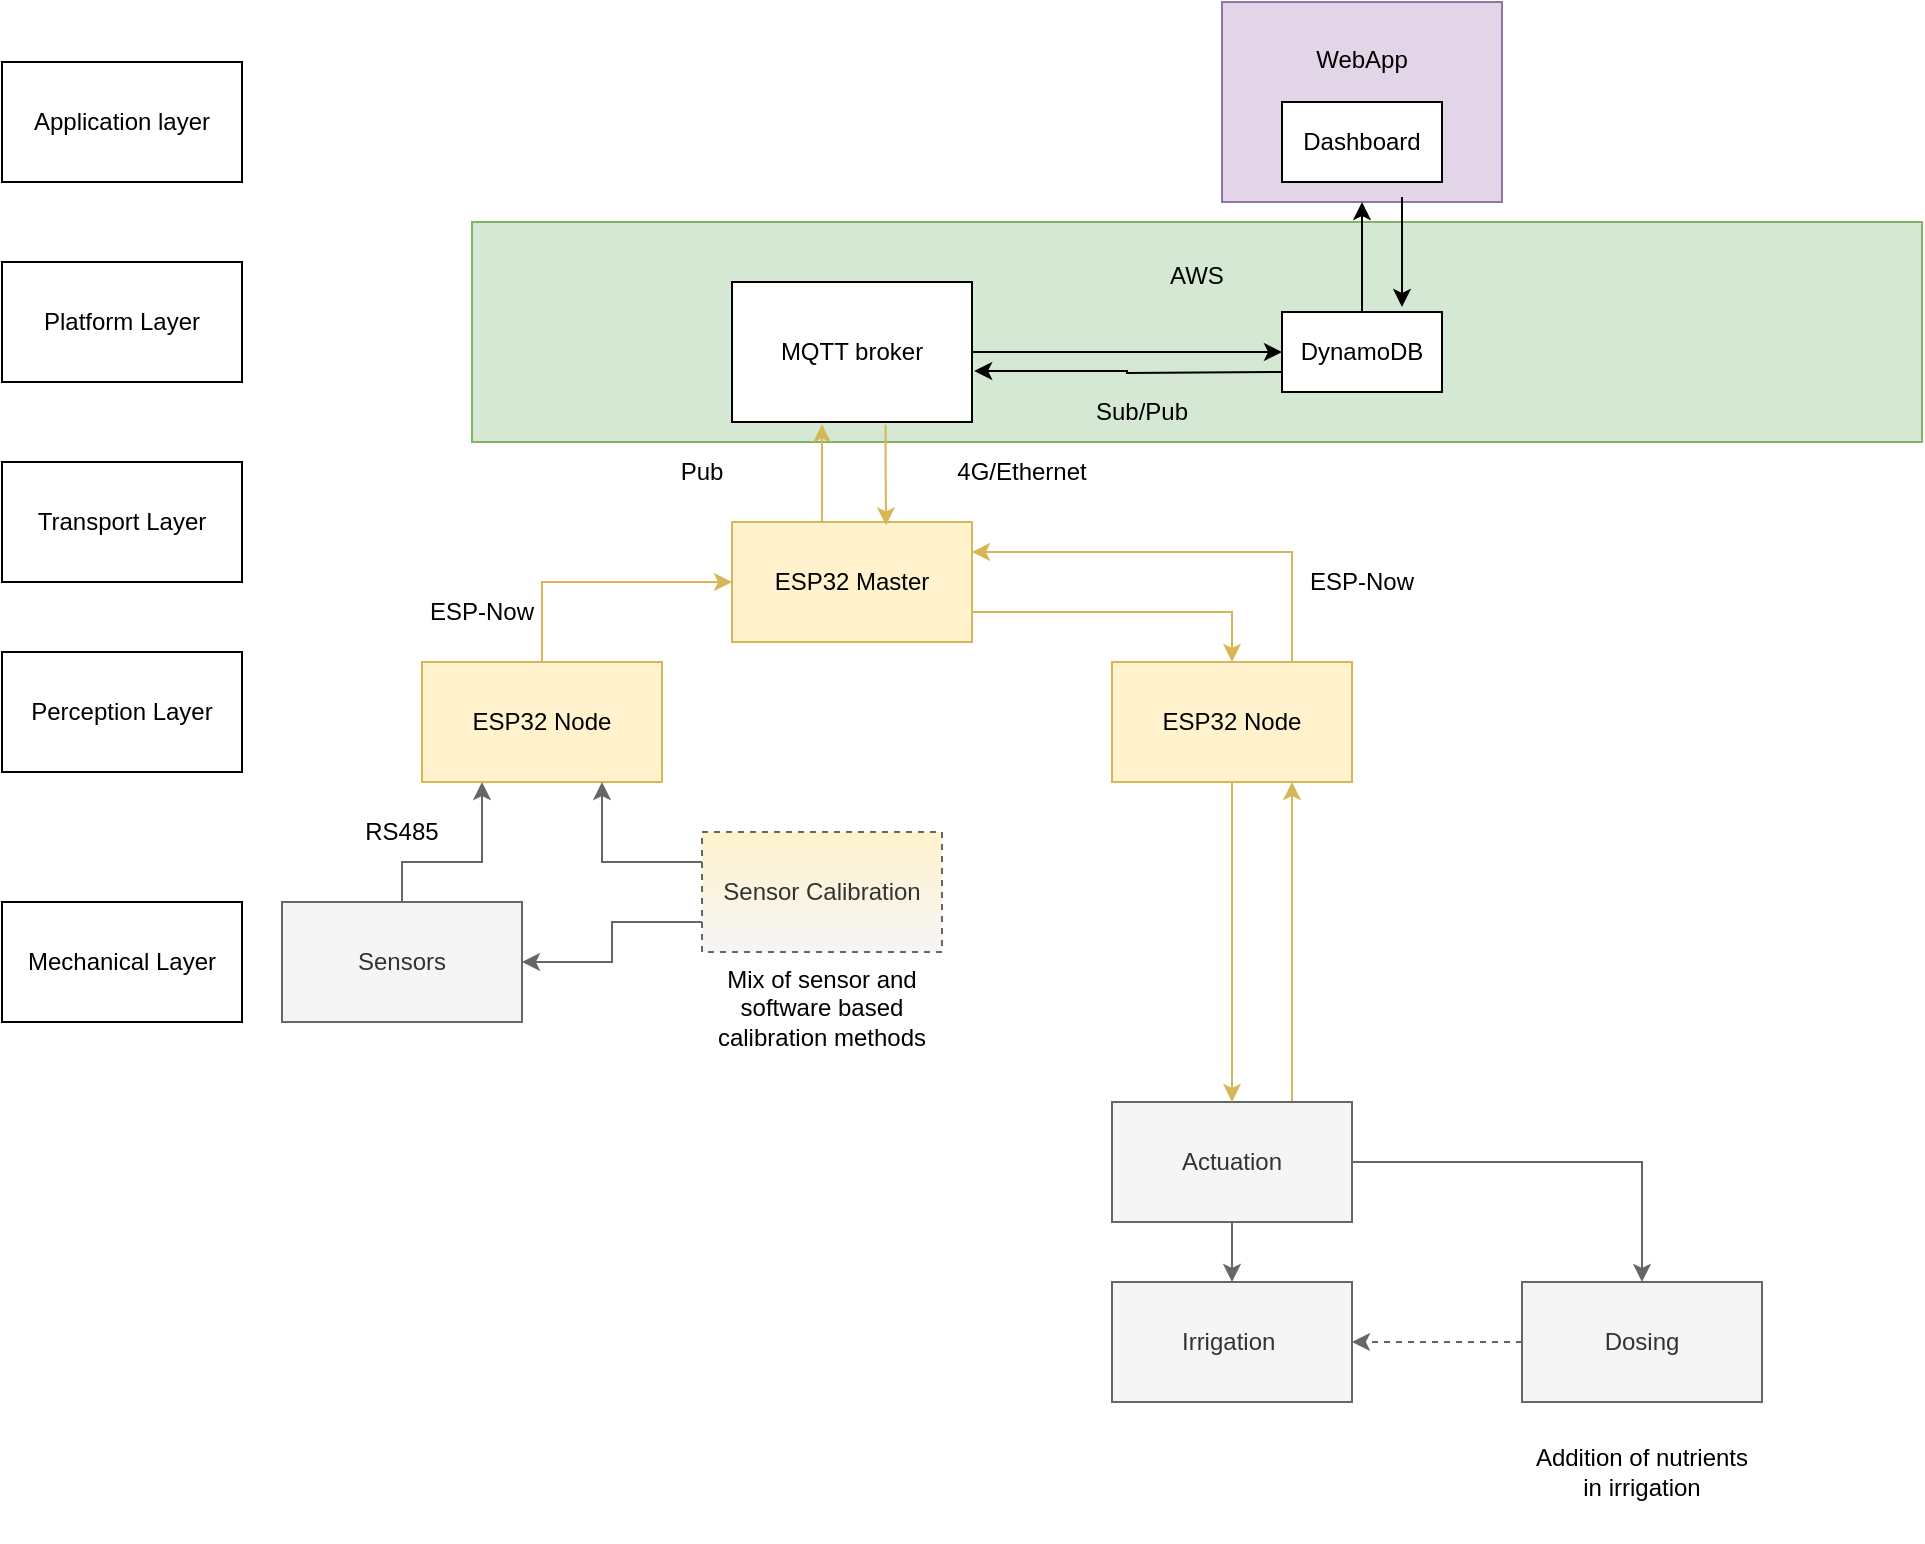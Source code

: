 <mxfile version="21.7.5" type="device" pages="9">
  <diagram name="Overall" id="QVVg88YSjWete_qPwuQA">
    <mxGraphModel dx="1562" dy="917" grid="1" gridSize="10" guides="1" tooltips="1" connect="1" arrows="1" fold="1" page="1" pageScale="1" pageWidth="1100" pageHeight="850" math="0" shadow="0">
      <root>
        <mxCell id="0" />
        <mxCell id="1" parent="0" />
        <mxCell id="zjmEcZrc4jkJXTHezniM-1" value="WebApp&lt;br&gt;&lt;br&gt;&lt;br&gt;&lt;br&gt;" style="rounded=0;whiteSpace=wrap;html=1;fillColor=#e1d5e7;strokeColor=#9673a6;" parent="1" vertex="1">
          <mxGeometry x="640" y="10" width="140" height="100" as="geometry" />
        </mxCell>
        <mxCell id="zjmEcZrc4jkJXTHezniM-2" value="Application layer" style="rounded=0;whiteSpace=wrap;html=1;" parent="1" vertex="1">
          <mxGeometry x="30" y="40" width="120" height="60" as="geometry" />
        </mxCell>
        <mxCell id="zjmEcZrc4jkJXTHezniM-3" value="Platform Layer" style="rounded=0;whiteSpace=wrap;html=1;" parent="1" vertex="1">
          <mxGeometry x="30" y="140" width="120" height="60" as="geometry" />
        </mxCell>
        <mxCell id="zjmEcZrc4jkJXTHezniM-4" value="Transport Layer" style="rounded=0;whiteSpace=wrap;html=1;" parent="1" vertex="1">
          <mxGeometry x="30" y="240" width="120" height="60" as="geometry" />
        </mxCell>
        <mxCell id="zjmEcZrc4jkJXTHezniM-5" value="Perception Layer" style="rounded=0;whiteSpace=wrap;html=1;" parent="1" vertex="1">
          <mxGeometry x="30" y="335" width="120" height="60" as="geometry" />
        </mxCell>
        <mxCell id="zjmEcZrc4jkJXTHezniM-6" value="" style="edgeStyle=orthogonalEdgeStyle;rounded=0;orthogonalLoop=1;jettySize=auto;html=1;fillColor=#f5f5f5;strokeColor=#666666;entryX=0.25;entryY=1;entryDx=0;entryDy=0;exitX=0.5;exitY=0;exitDx=0;exitDy=0;" parent="1" source="zjmEcZrc4jkJXTHezniM-7" target="zjmEcZrc4jkJXTHezniM-9" edge="1">
          <mxGeometry relative="1" as="geometry">
            <mxPoint x="300" y="400" as="targetPoint" />
            <Array as="points">
              <mxPoint x="230" y="440" />
              <mxPoint x="270" y="440" />
            </Array>
          </mxGeometry>
        </mxCell>
        <mxCell id="zjmEcZrc4jkJXTHezniM-7" value="Sensors" style="rounded=0;whiteSpace=wrap;html=1;fillColor=#f5f5f5;fontColor=#333333;strokeColor=#666666;" parent="1" vertex="1">
          <mxGeometry x="170" y="460" width="120" height="60" as="geometry" />
        </mxCell>
        <mxCell id="zjmEcZrc4jkJXTHezniM-8" value="" style="edgeStyle=orthogonalEdgeStyle;rounded=0;orthogonalLoop=1;jettySize=auto;html=1;entryX=0;entryY=0.5;entryDx=0;entryDy=0;fillColor=#fff2cc;strokeColor=#d6b656;exitX=0.5;exitY=0;exitDx=0;exitDy=0;" parent="1" source="zjmEcZrc4jkJXTHezniM-9" target="zjmEcZrc4jkJXTHezniM-16" edge="1">
          <mxGeometry relative="1" as="geometry">
            <mxPoint x="360" y="300" as="targetPoint" />
          </mxGeometry>
        </mxCell>
        <mxCell id="zjmEcZrc4jkJXTHezniM-9" value="ESP32 Node" style="rounded=0;whiteSpace=wrap;html=1;fillColor=#fff2cc;strokeColor=#d6b656;" parent="1" vertex="1">
          <mxGeometry x="240" y="340" width="120" height="60" as="geometry" />
        </mxCell>
        <mxCell id="zjmEcZrc4jkJXTHezniM-10" value="RS485" style="text;html=1;strokeColor=none;fillColor=none;align=center;verticalAlign=middle;whiteSpace=wrap;rounded=0;" parent="1" vertex="1">
          <mxGeometry x="200" y="410" width="60" height="30" as="geometry" />
        </mxCell>
        <mxCell id="zjmEcZrc4jkJXTHezniM-16" value="ESP32 Master" style="rounded=0;whiteSpace=wrap;html=1;fillColor=#fff2cc;strokeColor=#d6b656;" parent="1" vertex="1">
          <mxGeometry x="395" y="270" width="120" height="60" as="geometry" />
        </mxCell>
        <mxCell id="zjmEcZrc4jkJXTHezniM-17" value="ESP-Now" style="text;html=1;strokeColor=none;fillColor=none;align=center;verticalAlign=middle;whiteSpace=wrap;rounded=0;" parent="1" vertex="1">
          <mxGeometry x="240" y="300" width="60" height="30" as="geometry" />
        </mxCell>
        <mxCell id="zjmEcZrc4jkJXTHezniM-19" value="AWS&lt;br&gt;&lt;br&gt;&lt;br&gt;&lt;br&gt;&lt;br&gt;" style="whiteSpace=wrap;html=1;rounded=0;fillColor=#d5e8d4;strokeColor=#82b366;" parent="1" vertex="1">
          <mxGeometry x="265" y="120" width="725" height="110" as="geometry" />
        </mxCell>
        <mxCell id="zjmEcZrc4jkJXTHezniM-20" value="MQTT broker" style="rounded=0;whiteSpace=wrap;html=1;" parent="1" vertex="1">
          <mxGeometry x="395" y="150" width="120" height="70" as="geometry" />
        </mxCell>
        <mxCell id="zjmEcZrc4jkJXTHezniM-21" value="Dashboard" style="rounded=0;whiteSpace=wrap;html=1;" parent="1" vertex="1">
          <mxGeometry x="670" y="60" width="80" height="40" as="geometry" />
        </mxCell>
        <mxCell id="zjmEcZrc4jkJXTHezniM-22" value="DynamoDB" style="rounded=0;whiteSpace=wrap;html=1;" parent="1" vertex="1">
          <mxGeometry x="670" y="165" width="80" height="40" as="geometry" />
        </mxCell>
        <mxCell id="zjmEcZrc4jkJXTHezniM-23" value="4G/Ethernet" style="text;html=1;strokeColor=none;fillColor=none;align=center;verticalAlign=middle;whiteSpace=wrap;rounded=0;" parent="1" vertex="1">
          <mxGeometry x="510" y="230" width="60" height="30" as="geometry" />
        </mxCell>
        <mxCell id="zjmEcZrc4jkJXTHezniM-24" value="Pub" style="text;html=1;strokeColor=none;fillColor=none;align=center;verticalAlign=middle;whiteSpace=wrap;rounded=0;" parent="1" vertex="1">
          <mxGeometry x="350" y="230" width="60" height="30" as="geometry" />
        </mxCell>
        <mxCell id="zjmEcZrc4jkJXTHezniM-25" value="" style="endArrow=classic;html=1;rounded=0;entryX=0;entryY=0.5;entryDx=0;entryDy=0;" parent="1" source="zjmEcZrc4jkJXTHezniM-20" target="zjmEcZrc4jkJXTHezniM-22" edge="1">
          <mxGeometry width="50" height="50" relative="1" as="geometry">
            <mxPoint x="515" y="245" as="sourcePoint" />
            <mxPoint x="585.711" y="195" as="targetPoint" />
          </mxGeometry>
        </mxCell>
        <mxCell id="zjmEcZrc4jkJXTHezniM-26" value="" style="endArrow=classic;html=1;rounded=0;entryX=0.5;entryY=1;entryDx=0;entryDy=0;exitX=0.5;exitY=0;exitDx=0;exitDy=0;" parent="1" source="zjmEcZrc4jkJXTHezniM-22" target="zjmEcZrc4jkJXTHezniM-1" edge="1">
          <mxGeometry width="50" height="50" relative="1" as="geometry">
            <mxPoint x="574.71" y="165" as="sourcePoint" />
            <mxPoint x="574.71" y="100" as="targetPoint" />
          </mxGeometry>
        </mxCell>
        <mxCell id="zjmEcZrc4jkJXTHezniM-27" value="Sub/Pub" style="text;html=1;strokeColor=none;fillColor=none;align=center;verticalAlign=middle;whiteSpace=wrap;rounded=0;" parent="1" vertex="1">
          <mxGeometry x="570" y="200" width="60" height="30" as="geometry" />
        </mxCell>
        <mxCell id="OAYLImlVSqRTztHo-02p-1" style="edgeStyle=orthogonalEdgeStyle;rounded=0;orthogonalLoop=1;jettySize=auto;html=1;entryX=0.75;entryY=1;entryDx=0;entryDy=0;exitX=0.75;exitY=0;exitDx=0;exitDy=0;fillColor=#fff2cc;strokeColor=#d6b656;" parent="1" source="zjmEcZrc4jkJXTHezniM-28" target="lb7hfRYCZn2dmYeY6RDM-1" edge="1">
          <mxGeometry relative="1" as="geometry" />
        </mxCell>
        <UserObject label="Actuation" link="data:page/id,aVnqhF4KeI6hFQEVrWh0" id="zjmEcZrc4jkJXTHezniM-28">
          <mxCell style="rounded=0;whiteSpace=wrap;html=1;fillColor=#f5f5f5;fontColor=#333333;strokeColor=#666666;" parent="1" vertex="1">
            <mxGeometry x="585" y="560" width="120" height="60" as="geometry" />
          </mxCell>
        </UserObject>
        <mxCell id="zjmEcZrc4jkJXTHezniM-29" value="" style="edgeStyle=orthogonalEdgeStyle;rounded=0;orthogonalLoop=1;jettySize=auto;html=1;entryX=0.5;entryY=0;entryDx=0;entryDy=0;fillColor=#fff2cc;strokeColor=#d6b656;exitX=1;exitY=0.75;exitDx=0;exitDy=0;" parent="1" source="zjmEcZrc4jkJXTHezniM-16" target="lb7hfRYCZn2dmYeY6RDM-1" edge="1">
          <mxGeometry relative="1" as="geometry">
            <mxPoint x="500" y="409.5" as="targetPoint" />
            <mxPoint x="465" y="449.5" as="sourcePoint" />
          </mxGeometry>
        </mxCell>
        <UserObject label="Irrigation&amp;nbsp;" link="data:page/id,pZXSNiL37Gl02LcEOVHI" id="zjmEcZrc4jkJXTHezniM-30">
          <mxCell style="rounded=0;whiteSpace=wrap;html=1;fillColor=#f5f5f5;fontColor=#333333;strokeColor=#666666;" parent="1" vertex="1">
            <mxGeometry x="585" y="650" width="120" height="60" as="geometry" />
          </mxCell>
        </UserObject>
        <UserObject label="Dosing" link="data:page/id,pZXSNiL37Gl02LcEOVHI" id="zjmEcZrc4jkJXTHezniM-31">
          <mxCell style="rounded=0;whiteSpace=wrap;html=1;fillColor=#f5f5f5;fontColor=#333333;strokeColor=#666666;" parent="1" vertex="1">
            <mxGeometry x="790" y="650" width="120" height="60" as="geometry" />
          </mxCell>
        </UserObject>
        <mxCell id="OAYLImlVSqRTztHo-02p-2" style="edgeStyle=orthogonalEdgeStyle;rounded=0;orthogonalLoop=1;jettySize=auto;html=1;entryX=0.75;entryY=1;entryDx=0;entryDy=0;fillColor=#f5f5f5;strokeColor=#666666;exitX=0;exitY=0.25;exitDx=0;exitDy=0;" parent="1" source="zjmEcZrc4jkJXTHezniM-32" target="zjmEcZrc4jkJXTHezniM-9" edge="1">
          <mxGeometry relative="1" as="geometry">
            <Array as="points">
              <mxPoint x="330" y="440" />
            </Array>
          </mxGeometry>
        </mxCell>
        <mxCell id="OAYLImlVSqRTztHo-02p-3" style="edgeStyle=orthogonalEdgeStyle;rounded=0;orthogonalLoop=1;jettySize=auto;html=1;entryX=1;entryY=0.5;entryDx=0;entryDy=0;fillColor=#f5f5f5;strokeColor=#666666;exitX=0;exitY=0.75;exitDx=0;exitDy=0;" parent="1" source="zjmEcZrc4jkJXTHezniM-32" target="zjmEcZrc4jkJXTHezniM-7" edge="1">
          <mxGeometry relative="1" as="geometry" />
        </mxCell>
        <UserObject label="Sensor Calibration" link="data:page/id,tZ6JhoyIoE1Xs9jzpcEB" id="zjmEcZrc4jkJXTHezniM-32">
          <mxCell style="rounded=0;whiteSpace=wrap;html=1;fillColor=#f5f5f5;fontColor=#333333;strokeColor=#666666;dashed=1;fillStyle=dashed;gradientColor=#FFF2CC;gradientDirection=north;" parent="1" vertex="1">
            <mxGeometry x="380" y="425" width="120" height="60" as="geometry" />
          </mxCell>
        </UserObject>
        <mxCell id="zjmEcZrc4jkJXTHezniM-34" value="" style="edgeStyle=orthogonalEdgeStyle;rounded=0;orthogonalLoop=1;jettySize=auto;html=1;fillColor=#f5f5f5;strokeColor=#666666;exitX=0.5;exitY=1;exitDx=0;exitDy=0;entryX=0.5;entryY=0;entryDx=0;entryDy=0;" parent="1" source="zjmEcZrc4jkJXTHezniM-28" target="zjmEcZrc4jkJXTHezniM-30" edge="1">
          <mxGeometry relative="1" as="geometry">
            <mxPoint x="460" y="660" as="targetPoint" />
            <mxPoint x="595" y="600" as="sourcePoint" />
          </mxGeometry>
        </mxCell>
        <mxCell id="zjmEcZrc4jkJXTHezniM-35" value="" style="edgeStyle=orthogonalEdgeStyle;rounded=0;orthogonalLoop=1;jettySize=auto;html=1;fillColor=#f5f5f5;strokeColor=#666666;exitX=1;exitY=0.5;exitDx=0;exitDy=0;entryX=0.5;entryY=0;entryDx=0;entryDy=0;" parent="1" source="zjmEcZrc4jkJXTHezniM-28" target="zjmEcZrc4jkJXTHezniM-31" edge="1">
          <mxGeometry relative="1" as="geometry">
            <mxPoint x="470" y="670" as="targetPoint" />
            <mxPoint x="605" y="610" as="sourcePoint" />
          </mxGeometry>
        </mxCell>
        <mxCell id="zjmEcZrc4jkJXTHezniM-36" value="" style="edgeStyle=orthogonalEdgeStyle;rounded=0;orthogonalLoop=1;jettySize=auto;html=1;fillColor=#f5f5f5;strokeColor=#666666;exitX=0;exitY=0.5;exitDx=0;exitDy=0;entryX=1;entryY=0.5;entryDx=0;entryDy=0;dashed=1;" parent="1" source="zjmEcZrc4jkJXTHezniM-31" target="zjmEcZrc4jkJXTHezniM-30" edge="1">
          <mxGeometry relative="1" as="geometry">
            <mxPoint x="860" y="660" as="targetPoint" />
            <mxPoint x="715" y="600" as="sourcePoint" />
          </mxGeometry>
        </mxCell>
        <mxCell id="zjmEcZrc4jkJXTHezniM-38" value="Addition of nutrients in irrigation" style="text;html=1;strokeColor=none;fillColor=none;align=center;verticalAlign=middle;whiteSpace=wrap;rounded=0;" parent="1" vertex="1">
          <mxGeometry x="790" y="710" width="120" height="70" as="geometry" />
        </mxCell>
        <mxCell id="zjmEcZrc4jkJXTHezniM-39" value="Mechanical Layer" style="rounded=0;whiteSpace=wrap;html=1;" parent="1" vertex="1">
          <mxGeometry x="30" y="460" width="120" height="60" as="geometry" />
        </mxCell>
        <mxCell id="zjmEcZrc4jkJXTHezniM-40" value="" style="edgeStyle=orthogonalEdgeStyle;rounded=0;orthogonalLoop=1;jettySize=auto;html=1;fillColor=#fff2cc;strokeColor=#d6b656;exitX=0.64;exitY=1.02;exitDx=0;exitDy=0;exitPerimeter=0;entryX=0.642;entryY=0.028;entryDx=0;entryDy=0;entryPerimeter=0;" parent="1" source="zjmEcZrc4jkJXTHezniM-20" target="zjmEcZrc4jkJXTHezniM-16" edge="1">
          <mxGeometry relative="1" as="geometry">
            <mxPoint x="470" y="230" as="sourcePoint" />
            <mxPoint x="460" y="260" as="targetPoint" />
            <Array as="points">
              <mxPoint x="472" y="245" />
              <mxPoint x="472" y="245" />
            </Array>
          </mxGeometry>
        </mxCell>
        <mxCell id="zjmEcZrc4jkJXTHezniM-41" value="" style="endArrow=classic;html=1;rounded=0;entryX=0.5;entryY=1;entryDx=0;entryDy=0;exitX=0.5;exitY=0;exitDx=0;exitDy=0;" parent="1" edge="1">
          <mxGeometry width="50" height="50" relative="1" as="geometry">
            <mxPoint x="730" y="107.5" as="sourcePoint" />
            <mxPoint x="730" y="162.5" as="targetPoint" />
          </mxGeometry>
        </mxCell>
        <mxCell id="zjmEcZrc4jkJXTHezniM-42" value="" style="endArrow=classic;html=1;rounded=0;entryX=1.009;entryY=0.635;entryDx=0;entryDy=0;entryPerimeter=0;edgeStyle=orthogonalEdgeStyle;" parent="1" target="zjmEcZrc4jkJXTHezniM-20" edge="1">
          <mxGeometry width="50" height="50" relative="1" as="geometry">
            <mxPoint x="670" y="195" as="sourcePoint" />
            <mxPoint x="545" y="195" as="targetPoint" />
          </mxGeometry>
        </mxCell>
        <mxCell id="zjmEcZrc4jkJXTHezniM-43" value="" style="edgeStyle=orthogonalEdgeStyle;rounded=0;orthogonalLoop=1;jettySize=auto;html=1;fillColor=#fff2cc;strokeColor=#d6b656;entryX=0.376;entryY=1.015;entryDx=0;entryDy=0;entryPerimeter=0;" parent="1" target="zjmEcZrc4jkJXTHezniM-20" edge="1">
          <mxGeometry relative="1" as="geometry">
            <mxPoint x="440" y="270" as="sourcePoint" />
            <mxPoint x="440" y="230" as="targetPoint" />
            <Array as="points">
              <mxPoint x="440" y="221" />
            </Array>
          </mxGeometry>
        </mxCell>
        <mxCell id="lb7hfRYCZn2dmYeY6RDM-2" style="edgeStyle=orthogonalEdgeStyle;rounded=0;orthogonalLoop=1;jettySize=auto;html=1;entryX=1;entryY=0.25;entryDx=0;entryDy=0;exitX=0.75;exitY=0;exitDx=0;exitDy=0;fillColor=#fff2cc;strokeColor=#d6b656;" parent="1" source="lb7hfRYCZn2dmYeY6RDM-1" target="zjmEcZrc4jkJXTHezniM-16" edge="1">
          <mxGeometry relative="1" as="geometry" />
        </mxCell>
        <mxCell id="lb7hfRYCZn2dmYeY6RDM-6" style="edgeStyle=orthogonalEdgeStyle;rounded=0;orthogonalLoop=1;jettySize=auto;html=1;entryX=0.5;entryY=0;entryDx=0;entryDy=0;fillColor=#fff2cc;strokeColor=#d6b656;" parent="1" source="lb7hfRYCZn2dmYeY6RDM-1" target="zjmEcZrc4jkJXTHezniM-28" edge="1">
          <mxGeometry relative="1" as="geometry" />
        </mxCell>
        <mxCell id="lb7hfRYCZn2dmYeY6RDM-1" value="ESP32 Node" style="rounded=0;whiteSpace=wrap;html=1;fillColor=#fff2cc;strokeColor=#d6b656;" parent="1" vertex="1">
          <mxGeometry x="585" y="340" width="120" height="60" as="geometry" />
        </mxCell>
        <mxCell id="lb7hfRYCZn2dmYeY6RDM-3" value="ESP-Now" style="text;html=1;strokeColor=none;fillColor=none;align=center;verticalAlign=middle;whiteSpace=wrap;rounded=0;" parent="1" vertex="1">
          <mxGeometry x="680" y="285" width="60" height="30" as="geometry" />
        </mxCell>
        <mxCell id="OAYLImlVSqRTztHo-02p-4" value="Mix of sensor and software based calibration methods" style="text;html=1;strokeColor=none;fillColor=none;align=center;verticalAlign=middle;whiteSpace=wrap;rounded=0;" parent="1" vertex="1">
          <mxGeometry x="380" y="485" width="120" height="55" as="geometry" />
        </mxCell>
      </root>
    </mxGraphModel>
  </diagram>
  <diagram name="Overall (pop open)" id="ITdRHDB1_XlFjIbwnCBB">
    <mxGraphModel dx="1548" dy="902" grid="1" gridSize="10" guides="1" tooltips="1" connect="1" arrows="1" fold="1" page="1" pageScale="1" pageWidth="1100" pageHeight="850" math="0" shadow="0">
      <root>
        <mxCell id="7EmBa0O4cRXFiCY2rC34-0" />
        <mxCell id="7EmBa0O4cRXFiCY2rC34-1" parent="7EmBa0O4cRXFiCY2rC34-0" />
        <mxCell id="7EmBa0O4cRXFiCY2rC34-2" value="WebApp&lt;br&gt;&lt;br&gt;&lt;br&gt;&lt;br&gt;" style="rounded=0;whiteSpace=wrap;html=1;fillColor=#e1d5e7;strokeColor=#9673a6;" parent="7EmBa0O4cRXFiCY2rC34-1" vertex="1">
          <mxGeometry x="640" y="10" width="140" height="100" as="geometry" />
        </mxCell>
        <mxCell id="7EmBa0O4cRXFiCY2rC34-3" value="Application layer" style="rounded=0;whiteSpace=wrap;html=1;" parent="7EmBa0O4cRXFiCY2rC34-1" vertex="1">
          <mxGeometry x="30" y="40" width="120" height="60" as="geometry" />
        </mxCell>
        <mxCell id="7EmBa0O4cRXFiCY2rC34-4" value="Platform Layer" style="rounded=0;whiteSpace=wrap;html=1;" parent="7EmBa0O4cRXFiCY2rC34-1" vertex="1">
          <mxGeometry x="30" y="140" width="120" height="60" as="geometry" />
        </mxCell>
        <mxCell id="7EmBa0O4cRXFiCY2rC34-5" value="Transport Layer" style="rounded=0;whiteSpace=wrap;html=1;" parent="7EmBa0O4cRXFiCY2rC34-1" vertex="1">
          <mxGeometry x="30" y="240" width="120" height="60" as="geometry" />
        </mxCell>
        <mxCell id="7EmBa0O4cRXFiCY2rC34-6" value="Perception Layer" style="rounded=0;whiteSpace=wrap;html=1;" parent="7EmBa0O4cRXFiCY2rC34-1" vertex="1">
          <mxGeometry x="30" y="335" width="120" height="60" as="geometry" />
        </mxCell>
        <mxCell id="7EmBa0O4cRXFiCY2rC34-7" value="" style="edgeStyle=orthogonalEdgeStyle;rounded=0;orthogonalLoop=1;jettySize=auto;html=1;fillColor=#f5f5f5;strokeColor=#666666;entryX=0.25;entryY=1;entryDx=0;entryDy=0;exitX=0.5;exitY=0;exitDx=0;exitDy=0;" parent="7EmBa0O4cRXFiCY2rC34-1" source="7EmBa0O4cRXFiCY2rC34-8" target="7EmBa0O4cRXFiCY2rC34-10" edge="1">
          <mxGeometry relative="1" as="geometry">
            <mxPoint x="300" y="400" as="targetPoint" />
            <Array as="points">
              <mxPoint x="270" y="460" />
            </Array>
          </mxGeometry>
        </mxCell>
        <mxCell id="7EmBa0O4cRXFiCY2rC34-8" value="Sensors" style="rounded=0;whiteSpace=wrap;html=1;fillColor=#f5f5f5;fontColor=#333333;strokeColor=#666666;" parent="7EmBa0O4cRXFiCY2rC34-1" vertex="1">
          <mxGeometry x="210" y="460" width="120" height="60" as="geometry" />
        </mxCell>
        <mxCell id="7EmBa0O4cRXFiCY2rC34-9" value="" style="edgeStyle=orthogonalEdgeStyle;rounded=0;orthogonalLoop=1;jettySize=auto;html=1;entryX=0;entryY=0.5;entryDx=0;entryDy=0;fillColor=#fff2cc;strokeColor=#d6b656;exitX=0.5;exitY=0;exitDx=0;exitDy=0;" parent="7EmBa0O4cRXFiCY2rC34-1" source="7EmBa0O4cRXFiCY2rC34-10" target="7EmBa0O4cRXFiCY2rC34-12" edge="1">
          <mxGeometry relative="1" as="geometry">
            <mxPoint x="360" y="300" as="targetPoint" />
          </mxGeometry>
        </mxCell>
        <mxCell id="7EmBa0O4cRXFiCY2rC34-10" value="ESP32 Node" style="rounded=0;whiteSpace=wrap;html=1;fillColor=#fff2cc;strokeColor=#d6b656;" parent="7EmBa0O4cRXFiCY2rC34-1" vertex="1">
          <mxGeometry x="240" y="340" width="120" height="60" as="geometry" />
        </mxCell>
        <mxCell id="7EmBa0O4cRXFiCY2rC34-11" value="RS485" style="text;html=1;strokeColor=none;fillColor=none;align=center;verticalAlign=middle;whiteSpace=wrap;rounded=0;" parent="7EmBa0O4cRXFiCY2rC34-1" vertex="1">
          <mxGeometry x="200" y="410" width="60" height="30" as="geometry" />
        </mxCell>
        <mxCell id="7EmBa0O4cRXFiCY2rC34-12" value="ESP32 Master" style="rounded=0;whiteSpace=wrap;html=1;fillColor=#fff2cc;strokeColor=#d6b656;" parent="7EmBa0O4cRXFiCY2rC34-1" vertex="1">
          <mxGeometry x="395" y="270" width="120" height="60" as="geometry" />
        </mxCell>
        <mxCell id="7EmBa0O4cRXFiCY2rC34-13" value="ESP-Now" style="text;html=1;strokeColor=none;fillColor=none;align=center;verticalAlign=middle;whiteSpace=wrap;rounded=0;" parent="7EmBa0O4cRXFiCY2rC34-1" vertex="1">
          <mxGeometry x="240" y="300" width="60" height="30" as="geometry" />
        </mxCell>
        <mxCell id="7EmBa0O4cRXFiCY2rC34-14" value="AWS&lt;br&gt;&lt;br&gt;&lt;br&gt;&lt;br&gt;&lt;br&gt;" style="whiteSpace=wrap;html=1;rounded=0;fillColor=#d5e8d4;strokeColor=#82b366;" parent="7EmBa0O4cRXFiCY2rC34-1" vertex="1">
          <mxGeometry x="265" y="120" width="725" height="110" as="geometry" />
        </mxCell>
        <mxCell id="7EmBa0O4cRXFiCY2rC34-15" value="MQTT broker" style="rounded=0;whiteSpace=wrap;html=1;" parent="7EmBa0O4cRXFiCY2rC34-1" vertex="1">
          <mxGeometry x="395" y="150" width="120" height="70" as="geometry" />
        </mxCell>
        <mxCell id="7EmBa0O4cRXFiCY2rC34-16" value="Dashboard" style="rounded=0;whiteSpace=wrap;html=1;" parent="7EmBa0O4cRXFiCY2rC34-1" vertex="1">
          <mxGeometry x="670" y="60" width="80" height="40" as="geometry" />
        </mxCell>
        <mxCell id="7EmBa0O4cRXFiCY2rC34-17" value="DynamoDB" style="rounded=0;whiteSpace=wrap;html=1;" parent="7EmBa0O4cRXFiCY2rC34-1" vertex="1">
          <mxGeometry x="670" y="165" width="80" height="40" as="geometry" />
        </mxCell>
        <mxCell id="7EmBa0O4cRXFiCY2rC34-18" value="4G/Ethernet" style="text;html=1;strokeColor=none;fillColor=none;align=center;verticalAlign=middle;whiteSpace=wrap;rounded=0;" parent="7EmBa0O4cRXFiCY2rC34-1" vertex="1">
          <mxGeometry x="510" y="230" width="60" height="30" as="geometry" />
        </mxCell>
        <mxCell id="7EmBa0O4cRXFiCY2rC34-19" value="Pub" style="text;html=1;strokeColor=none;fillColor=none;align=center;verticalAlign=middle;whiteSpace=wrap;rounded=0;" parent="7EmBa0O4cRXFiCY2rC34-1" vertex="1">
          <mxGeometry x="350" y="230" width="60" height="30" as="geometry" />
        </mxCell>
        <mxCell id="7EmBa0O4cRXFiCY2rC34-20" value="" style="endArrow=classic;html=1;rounded=0;entryX=0;entryY=0.5;entryDx=0;entryDy=0;" parent="7EmBa0O4cRXFiCY2rC34-1" source="7EmBa0O4cRXFiCY2rC34-15" target="7EmBa0O4cRXFiCY2rC34-17" edge="1">
          <mxGeometry width="50" height="50" relative="1" as="geometry">
            <mxPoint x="515" y="245" as="sourcePoint" />
            <mxPoint x="585.711" y="195" as="targetPoint" />
          </mxGeometry>
        </mxCell>
        <mxCell id="7EmBa0O4cRXFiCY2rC34-21" value="" style="endArrow=classic;html=1;rounded=0;entryX=0.5;entryY=1;entryDx=0;entryDy=0;exitX=0.5;exitY=0;exitDx=0;exitDy=0;" parent="7EmBa0O4cRXFiCY2rC34-1" source="7EmBa0O4cRXFiCY2rC34-17" target="7EmBa0O4cRXFiCY2rC34-2" edge="1">
          <mxGeometry width="50" height="50" relative="1" as="geometry">
            <mxPoint x="574.71" y="165" as="sourcePoint" />
            <mxPoint x="574.71" y="100" as="targetPoint" />
          </mxGeometry>
        </mxCell>
        <mxCell id="7EmBa0O4cRXFiCY2rC34-22" value="Sub/Pub" style="text;html=1;strokeColor=none;fillColor=none;align=center;verticalAlign=middle;whiteSpace=wrap;rounded=0;" parent="7EmBa0O4cRXFiCY2rC34-1" vertex="1">
          <mxGeometry x="570" y="200" width="60" height="30" as="geometry" />
        </mxCell>
        <mxCell id="7EmBa0O4cRXFiCY2rC34-23" style="edgeStyle=orthogonalEdgeStyle;rounded=0;orthogonalLoop=1;jettySize=auto;html=1;entryX=0.75;entryY=1;entryDx=0;entryDy=0;exitX=0.75;exitY=0;exitDx=0;exitDy=0;fillColor=#fff2cc;strokeColor=#d6b656;" parent="7EmBa0O4cRXFiCY2rC34-1" target="7EmBa0O4cRXFiCY2rC34-42" edge="1">
          <mxGeometry relative="1" as="geometry">
            <mxPoint x="675" y="560" as="sourcePoint" />
          </mxGeometry>
        </mxCell>
        <mxCell id="7EmBa0O4cRXFiCY2rC34-25" value="" style="edgeStyle=orthogonalEdgeStyle;rounded=0;orthogonalLoop=1;jettySize=auto;html=1;entryX=0.5;entryY=0;entryDx=0;entryDy=0;fillColor=#fff2cc;strokeColor=#d6b656;exitX=1;exitY=0.75;exitDx=0;exitDy=0;" parent="7EmBa0O4cRXFiCY2rC34-1" source="7EmBa0O4cRXFiCY2rC34-12" target="7EmBa0O4cRXFiCY2rC34-42" edge="1">
          <mxGeometry relative="1" as="geometry">
            <mxPoint x="500" y="409.5" as="targetPoint" />
            <mxPoint x="465" y="449.5" as="sourcePoint" />
          </mxGeometry>
        </mxCell>
        <mxCell id="7EmBa0O4cRXFiCY2rC34-28" style="edgeStyle=orthogonalEdgeStyle;rounded=0;orthogonalLoop=1;jettySize=auto;html=1;entryX=0.75;entryY=1;entryDx=0;entryDy=0;fillColor=#f5f5f5;strokeColor=#666666;exitX=0.5;exitY=0;exitDx=0;exitDy=0;" parent="7EmBa0O4cRXFiCY2rC34-1" source="7EmBa0O4cRXFiCY2rC34-30" target="7EmBa0O4cRXFiCY2rC34-10" edge="1">
          <mxGeometry relative="1" as="geometry">
            <Array as="points">
              <mxPoint x="490" y="420" />
              <mxPoint x="330" y="420" />
            </Array>
          </mxGeometry>
        </mxCell>
        <mxCell id="7EmBa0O4cRXFiCY2rC34-29" style="edgeStyle=orthogonalEdgeStyle;rounded=0;orthogonalLoop=1;jettySize=auto;html=1;entryX=1;entryY=0.5;entryDx=0;entryDy=0;fillColor=#f5f5f5;strokeColor=#666666;exitX=0;exitY=0.75;exitDx=0;exitDy=0;" parent="7EmBa0O4cRXFiCY2rC34-1" source="7EmBa0O4cRXFiCY2rC34-30" target="7EmBa0O4cRXFiCY2rC34-8" edge="1">
          <mxGeometry relative="1" as="geometry" />
        </mxCell>
        <UserObject label="Sensor Calibration" id="7EmBa0O4cRXFiCY2rC34-30">
          <mxCell style="rounded=0;whiteSpace=wrap;html=1;fillColor=#f5f5f5;fontColor=#333333;strokeColor=#666666;dashed=1;fillStyle=dashed;gradientColor=#FFF2CC;gradientDirection=north;" parent="7EmBa0O4cRXFiCY2rC34-1" vertex="1">
            <mxGeometry x="430" y="445" width="120" height="60" as="geometry" />
          </mxCell>
        </UserObject>
        <mxCell id="7EmBa0O4cRXFiCY2rC34-31" value="" style="edgeStyle=orthogonalEdgeStyle;rounded=0;orthogonalLoop=1;jettySize=auto;html=1;fillColor=#f5f5f5;strokeColor=#666666;exitX=0.5;exitY=1;exitDx=0;exitDy=0;entryX=0.5;entryY=0;entryDx=0;entryDy=0;" parent="7EmBa0O4cRXFiCY2rC34-1" source="vsUrmQuHhR26CWmjv8Ic-7" target="vsUrmQuHhR26CWmjv8Ic-0" edge="1">
          <mxGeometry relative="1" as="geometry">
            <mxPoint x="645" y="650" as="targetPoint" />
            <mxPoint x="645" y="620" as="sourcePoint" />
          </mxGeometry>
        </mxCell>
        <mxCell id="7EmBa0O4cRXFiCY2rC34-35" value="Mechanical Layer" style="rounded=0;whiteSpace=wrap;html=1;" parent="7EmBa0O4cRXFiCY2rC34-1" vertex="1">
          <mxGeometry x="30" y="460" width="120" height="60" as="geometry" />
        </mxCell>
        <mxCell id="7EmBa0O4cRXFiCY2rC34-36" value="" style="edgeStyle=orthogonalEdgeStyle;rounded=0;orthogonalLoop=1;jettySize=auto;html=1;fillColor=#fff2cc;strokeColor=#d6b656;exitX=0.64;exitY=1.02;exitDx=0;exitDy=0;exitPerimeter=0;entryX=0.642;entryY=0.028;entryDx=0;entryDy=0;entryPerimeter=0;" parent="7EmBa0O4cRXFiCY2rC34-1" source="7EmBa0O4cRXFiCY2rC34-15" target="7EmBa0O4cRXFiCY2rC34-12" edge="1">
          <mxGeometry relative="1" as="geometry">
            <mxPoint x="470" y="230" as="sourcePoint" />
            <mxPoint x="460" y="260" as="targetPoint" />
            <Array as="points">
              <mxPoint x="472" y="245" />
              <mxPoint x="472" y="245" />
            </Array>
          </mxGeometry>
        </mxCell>
        <mxCell id="7EmBa0O4cRXFiCY2rC34-37" value="" style="endArrow=classic;html=1;rounded=0;entryX=0.5;entryY=1;entryDx=0;entryDy=0;exitX=0.5;exitY=0;exitDx=0;exitDy=0;" parent="7EmBa0O4cRXFiCY2rC34-1" edge="1">
          <mxGeometry width="50" height="50" relative="1" as="geometry">
            <mxPoint x="730" y="107.5" as="sourcePoint" />
            <mxPoint x="730" y="162.5" as="targetPoint" />
          </mxGeometry>
        </mxCell>
        <mxCell id="7EmBa0O4cRXFiCY2rC34-38" value="" style="endArrow=classic;html=1;rounded=0;entryX=1.009;entryY=0.635;entryDx=0;entryDy=0;entryPerimeter=0;edgeStyle=orthogonalEdgeStyle;" parent="7EmBa0O4cRXFiCY2rC34-1" target="7EmBa0O4cRXFiCY2rC34-15" edge="1">
          <mxGeometry width="50" height="50" relative="1" as="geometry">
            <mxPoint x="670" y="195" as="sourcePoint" />
            <mxPoint x="545" y="195" as="targetPoint" />
          </mxGeometry>
        </mxCell>
        <mxCell id="7EmBa0O4cRXFiCY2rC34-39" value="" style="edgeStyle=orthogonalEdgeStyle;rounded=0;orthogonalLoop=1;jettySize=auto;html=1;fillColor=#fff2cc;strokeColor=#d6b656;entryX=0.376;entryY=1.015;entryDx=0;entryDy=0;entryPerimeter=0;" parent="7EmBa0O4cRXFiCY2rC34-1" target="7EmBa0O4cRXFiCY2rC34-15" edge="1">
          <mxGeometry relative="1" as="geometry">
            <mxPoint x="440" y="270" as="sourcePoint" />
            <mxPoint x="440" y="230" as="targetPoint" />
            <Array as="points">
              <mxPoint x="440" y="221" />
            </Array>
          </mxGeometry>
        </mxCell>
        <mxCell id="7EmBa0O4cRXFiCY2rC34-40" style="edgeStyle=orthogonalEdgeStyle;rounded=0;orthogonalLoop=1;jettySize=auto;html=1;entryX=1;entryY=0.25;entryDx=0;entryDy=0;exitX=0.75;exitY=0;exitDx=0;exitDy=0;fillColor=#fff2cc;strokeColor=#d6b656;" parent="7EmBa0O4cRXFiCY2rC34-1" source="7EmBa0O4cRXFiCY2rC34-42" target="7EmBa0O4cRXFiCY2rC34-12" edge="1">
          <mxGeometry relative="1" as="geometry" />
        </mxCell>
        <mxCell id="7EmBa0O4cRXFiCY2rC34-41" style="edgeStyle=orthogonalEdgeStyle;rounded=0;orthogonalLoop=1;jettySize=auto;html=1;entryX=0.5;entryY=0;entryDx=0;entryDy=0;fillColor=#fff2cc;strokeColor=#d6b656;" parent="7EmBa0O4cRXFiCY2rC34-1" source="7EmBa0O4cRXFiCY2rC34-42" target="vsUrmQuHhR26CWmjv8Ic-7" edge="1">
          <mxGeometry relative="1" as="geometry">
            <mxPoint x="645" y="560" as="targetPoint" />
          </mxGeometry>
        </mxCell>
        <mxCell id="7EmBa0O4cRXFiCY2rC34-42" value="ESP32 Node" style="rounded=0;whiteSpace=wrap;html=1;fillColor=#fff2cc;strokeColor=#d6b656;" parent="7EmBa0O4cRXFiCY2rC34-1" vertex="1">
          <mxGeometry x="585" y="340" width="120" height="60" as="geometry" />
        </mxCell>
        <mxCell id="7EmBa0O4cRXFiCY2rC34-43" value="ESP-Now" style="text;html=1;strokeColor=none;fillColor=none;align=center;verticalAlign=middle;whiteSpace=wrap;rounded=0;" parent="7EmBa0O4cRXFiCY2rC34-1" vertex="1">
          <mxGeometry x="680" y="285" width="60" height="30" as="geometry" />
        </mxCell>
        <mxCell id="7EmBa0O4cRXFiCY2rC34-44" value="Mix of sensor and software based calibration methods" style="text;html=1;strokeColor=none;fillColor=none;align=center;verticalAlign=middle;whiteSpace=wrap;rounded=0;" parent="7EmBa0O4cRXFiCY2rC34-1" vertex="1">
          <mxGeometry x="430" y="505" width="120" height="55" as="geometry" />
        </mxCell>
        <mxCell id="vsUrmQuHhR26CWmjv8Ic-0" value="&lt;span style=&quot;font-weight: normal;&quot;&gt;Irrigation + Dosing&lt;/span&gt;" style="swimlane;whiteSpace=wrap;html=1;startSize=60;fillColor=#f5f5f5;fontColor=#333333;strokeColor=#666666;" parent="7EmBa0O4cRXFiCY2rC34-1" vertex="1" collapsed="1">
          <mxGeometry x="585" y="680" width="120" height="60" as="geometry">
            <mxRectangle x="585" y="680" width="800" height="605" as="alternateBounds" />
          </mxGeometry>
        </mxCell>
        <mxCell id="vsUrmQuHhR26CWmjv8Ic-3" value="" style="rounded=0;whiteSpace=wrap;html=1;" parent="vsUrmQuHhR26CWmjv8Ic-0" vertex="1">
          <mxGeometry y="60" width="800" height="545" as="geometry" />
        </mxCell>
        <mxCell id="vsUrmQuHhR26CWmjv8Ic-7" value="&lt;span style=&quot;font-weight: normal;&quot;&gt;Actuation&lt;/span&gt;" style="swimlane;whiteSpace=wrap;html=1;startSize=60;fillColor=#f5f5f5;fontColor=#333333;strokeColor=#666666;" parent="7EmBa0O4cRXFiCY2rC34-1" vertex="1" collapsed="1">
          <mxGeometry x="585" y="560" width="120" height="60" as="geometry">
            <mxRectangle x="585" y="560" width="800" height="605" as="alternateBounds" />
          </mxGeometry>
        </mxCell>
        <mxCell id="vsUrmQuHhR26CWmjv8Ic-8" value="" style="rounded=0;whiteSpace=wrap;html=1;" parent="vsUrmQuHhR26CWmjv8Ic-7" vertex="1">
          <mxGeometry y="60" width="800" height="545" as="geometry" />
        </mxCell>
      </root>
    </mxGraphModel>
  </diagram>
  <diagram id="-et5B7OF1JBazxPZeCEc" name="Overall (full system)">
    <mxGraphModel dx="2580" dy="2353" grid="1" gridSize="10" guides="1" tooltips="1" connect="1" arrows="1" fold="1" page="1" pageScale="1" pageWidth="1100" pageHeight="850" math="0" shadow="0">
      <root>
        <mxCell id="0" />
        <mxCell id="1" parent="0" />
        <mxCell id="yn3H3wpZYXqqYnUjWesI-1" value="WebApp&lt;br&gt;&lt;br&gt;&lt;br&gt;&lt;br&gt;&lt;br&gt;&lt;br&gt;&lt;br&gt;&lt;br&gt;&lt;br&gt;&lt;br&gt;&lt;br&gt;&lt;br&gt;&lt;br&gt;&lt;br&gt;&lt;br&gt;&lt;br&gt;&lt;br&gt;&lt;br&gt;&lt;br&gt;&lt;br&gt;" style="rounded=0;whiteSpace=wrap;html=1;fillColor=#e1d5e7;strokeColor=#9673a6;" parent="1" vertex="1">
          <mxGeometry x="545" y="-680" width="320" height="320" as="geometry" />
        </mxCell>
        <mxCell id="yn3H3wpZYXqqYnUjWesI-2" value="Application layer" style="rounded=0;whiteSpace=wrap;html=1;" parent="1" vertex="1">
          <mxGeometry x="40" y="-510" width="120" height="60" as="geometry" />
        </mxCell>
        <mxCell id="yn3H3wpZYXqqYnUjWesI-3" value="Platform Layer" style="rounded=0;whiteSpace=wrap;html=1;" parent="1" vertex="1">
          <mxGeometry x="40" y="-160" width="120" height="60" as="geometry" />
        </mxCell>
        <mxCell id="yn3H3wpZYXqqYnUjWesI-4" value="Transport Layer" style="rounded=0;whiteSpace=wrap;html=1;" parent="1" vertex="1">
          <mxGeometry x="40" y="320" width="120" height="60" as="geometry" />
        </mxCell>
        <mxCell id="yn3H3wpZYXqqYnUjWesI-5" value="Perception Layer" style="rounded=0;whiteSpace=wrap;html=1;" parent="1" vertex="1">
          <mxGeometry x="40" y="895" width="120" height="60" as="geometry" />
        </mxCell>
        <mxCell id="yn3H3wpZYXqqYnUjWesI-13" value="AWS&lt;br&gt;&lt;br&gt;&lt;br&gt;&lt;br&gt;&lt;br&gt;" style="whiteSpace=wrap;html=1;rounded=0;fillColor=#d5e8d4;strokeColor=#82b366;" parent="1" vertex="1">
          <mxGeometry x="260" y="-160" width="725" height="160" as="geometry" />
        </mxCell>
        <mxCell id="QqNliQno_4DjqTeNLOGq-4" style="edgeStyle=orthogonalEdgeStyle;rounded=0;orthogonalLoop=1;jettySize=auto;html=1;exitX=0.75;exitY=1;exitDx=0;exitDy=0;entryX=0.75;entryY=0;entryDx=0;entryDy=0;dashed=1;dashPattern=1 1;" parent="1" source="yn3H3wpZYXqqYnUjWesI-14" target="2ZHN5cz3riEvdRGI_CEB-11" edge="1">
          <mxGeometry relative="1" as="geometry">
            <Array as="points">
              <mxPoint x="480" y="180" />
              <mxPoint x="755" y="180" />
            </Array>
          </mxGeometry>
        </mxCell>
        <mxCell id="yn3H3wpZYXqqYnUjWesI-14" value="MQTT Broker" style="rounded=0;whiteSpace=wrap;html=1;" parent="1" vertex="1">
          <mxGeometry x="390" y="-80" width="120" height="70" as="geometry" />
        </mxCell>
        <mxCell id="yn3H3wpZYXqqYnUjWesI-15" value="Dashboard" style="rounded=0;whiteSpace=wrap;html=1;" parent="1" vertex="1">
          <mxGeometry x="665" y="-580" width="80" height="40" as="geometry" />
        </mxCell>
        <mxCell id="yn3H3wpZYXqqYnUjWesI-16" value="DynamoDB" style="rounded=0;whiteSpace=wrap;html=1;" parent="1" vertex="1">
          <mxGeometry x="660" y="-80" width="100" height="70" as="geometry" />
        </mxCell>
        <mxCell id="yn3H3wpZYXqqYnUjWesI-17" value="Heartbeat through publishing via &quot;Life-cycle Events&quot;" style="text;html=1;strokeColor=none;fillColor=none;align=center;verticalAlign=middle;whiteSpace=wrap;rounded=0;" parent="1" vertex="1">
          <mxGeometry x="570" y="110" width="60" height="30" as="geometry" />
        </mxCell>
        <mxCell id="yn3H3wpZYXqqYnUjWesI-19" value="" style="endArrow=classic;html=1;rounded=0;entryX=0;entryY=0.5;entryDx=0;entryDy=0;" parent="1" source="yn3H3wpZYXqqYnUjWesI-14" target="yn3H3wpZYXqqYnUjWesI-16" edge="1">
          <mxGeometry width="50" height="50" relative="1" as="geometry">
            <mxPoint x="510" y="15" as="sourcePoint" />
            <mxPoint x="580.711" y="-35" as="targetPoint" />
          </mxGeometry>
        </mxCell>
        <mxCell id="yn3H3wpZYXqqYnUjWesI-20" value="" style="endArrow=classic;html=1;rounded=0;entryX=0.25;entryY=1;entryDx=0;entryDy=0;exitX=0.25;exitY=0;exitDx=0;exitDy=0;edgeStyle=orthogonalEdgeStyle;" parent="1" source="yn3H3wpZYXqqYnUjWesI-16" target="2ZHN5cz3riEvdRGI_CEB-24" edge="1">
          <mxGeometry width="50" height="50" relative="1" as="geometry">
            <mxPoint x="574.71" y="165" as="sourcePoint" />
            <mxPoint x="574.71" y="100" as="targetPoint" />
          </mxGeometry>
        </mxCell>
        <mxCell id="yn3H3wpZYXqqYnUjWesI-21" value="Rules-based Forwarding" style="text;html=1;strokeColor=none;fillColor=none;align=center;verticalAlign=middle;whiteSpace=wrap;rounded=0;" parent="1" vertex="1">
          <mxGeometry x="540" y="-80" width="100" height="30" as="geometry" />
        </mxCell>
        <mxCell id="yn3H3wpZYXqqYnUjWesI-34" value="Mechanical Layer" style="rounded=0;whiteSpace=wrap;html=1;" parent="1" vertex="1">
          <mxGeometry x="40" y="1120" width="120" height="60" as="geometry" />
        </mxCell>
        <mxCell id="yn3H3wpZYXqqYnUjWesI-36" value="" style="endArrow=classic;html=1;rounded=0;entryX=0.65;entryY=0;entryDx=0;entryDy=0;exitX=0.75;exitY=1;exitDx=0;exitDy=0;edgeStyle=orthogonalEdgeStyle;entryPerimeter=0;" parent="1" source="2ZHN5cz3riEvdRGI_CEB-24" target="yn3H3wpZYXqqYnUjWesI-16" edge="1">
          <mxGeometry width="50" height="50" relative="1" as="geometry">
            <mxPoint x="730" y="107.5" as="sourcePoint" />
            <mxPoint x="730" y="162.5" as="targetPoint" />
          </mxGeometry>
        </mxCell>
        <mxCell id="yn3H3wpZYXqqYnUjWesI-37" value="" style="endArrow=classic;html=1;rounded=0;edgeStyle=orthogonalEdgeStyle;entryX=1;entryY=0.75;entryDx=0;entryDy=0;exitX=0;exitY=0.75;exitDx=0;exitDy=0;" parent="1" source="yn3H3wpZYXqqYnUjWesI-16" target="yn3H3wpZYXqqYnUjWesI-14" edge="1">
          <mxGeometry width="50" height="50" relative="1" as="geometry">
            <mxPoint x="665" y="-35" as="sourcePoint" />
            <mxPoint x="520" y="-30" as="targetPoint" />
          </mxGeometry>
        </mxCell>
        <mxCell id="Tg1sHsCCWvStgZMzoM4E-1" value="&lt;b&gt;Mixing Tank&lt;/b&gt;&lt;br&gt;&lt;br&gt;&lt;br&gt;&lt;br&gt;&lt;br&gt;&lt;br&gt;&lt;br&gt;&lt;br&gt;&lt;br&gt;&lt;br&gt;&lt;br&gt;" style="rounded=0;whiteSpace=wrap;html=1;fillColor=#dae8fc;strokeColor=#6c8ebf;" parent="1" vertex="1">
          <mxGeometry x="300" y="1235" width="320" height="200" as="geometry" />
        </mxCell>
        <mxCell id="Tg1sHsCCWvStgZMzoM4E-2" value="" style="verticalLabelPosition=bottom;align=center;html=1;verticalAlign=top;pointerEvents=1;dashed=0;shape=mxgraph.pid2valves.valve;valveType=gate;actuator=solenoid;fillColor=#f5f5f5;fontColor=#333333;strokeColor=#666666;rotation=90;" parent="1" vertex="1">
          <mxGeometry x="430.5" y="1105" width="90" height="60" as="geometry" />
        </mxCell>
        <mxCell id="2ZHN5cz3riEvdRGI_CEB-22" style="edgeStyle=orthogonalEdgeStyle;rounded=0;orthogonalLoop=1;jettySize=auto;html=1;entryX=0.502;entryY=0.001;entryDx=0;entryDy=0;entryPerimeter=0;fillColor=#fff2cc;strokeColor=#d6b656;" parent="1" source="Tg1sHsCCWvStgZMzoM4E-4" target="Tg1sHsCCWvStgZMzoM4E-2" edge="1">
          <mxGeometry relative="1" as="geometry">
            <Array as="points">
              <mxPoint x="573" y="870" />
              <mxPoint x="573" y="1135" />
              <mxPoint x="505" y="1135" />
            </Array>
          </mxGeometry>
        </mxCell>
        <mxCell id="Tg1sHsCCWvStgZMzoM4E-4" value="Relay" style="rounded=0;whiteSpace=wrap;html=1;fillColor=#fff2cc;strokeColor=#d6b656;" parent="1" vertex="1">
          <mxGeometry x="640" y="830" width="294.5" height="50" as="geometry" />
        </mxCell>
        <mxCell id="Tg1sHsCCWvStgZMzoM4E-6" value="Solenoid valve" style="text;html=1;strokeColor=none;fillColor=none;align=center;verticalAlign=middle;whiteSpace=wrap;rounded=0;" parent="1" vertex="1">
          <mxGeometry x="390" y="1120" width="60" height="30" as="geometry" />
        </mxCell>
        <mxCell id="Tg1sHsCCWvStgZMzoM4E-7" value="" style="endArrow=classic;html=1;rounded=0;fillColor=#dae8fc;strokeColor=#6c8ebf;strokeWidth=6;exitX=1.004;exitY=0.76;exitDx=0;exitDy=0;exitPerimeter=0;entryX=0.5;entryY=0;entryDx=0;entryDy=0;edgeStyle=orthogonalEdgeStyle;endFill=1;" parent="1" source="Tg1sHsCCWvStgZMzoM4E-2" target="Tg1sHsCCWvStgZMzoM4E-1" edge="1">
          <mxGeometry width="50" height="50" relative="1" as="geometry">
            <mxPoint x="695.5" y="860" as="sourcePoint" />
            <mxPoint x="515.5" y="960" as="targetPoint" />
            <Array as="points">
              <mxPoint x="459.5" y="1205" />
              <mxPoint x="460.5" y="1205" />
            </Array>
          </mxGeometry>
        </mxCell>
        <mxCell id="Tg1sHsCCWvStgZMzoM4E-8" value="" style="html=1;verticalLabelPosition=bottom;align=center;labelBackgroundColor=#ffffff;verticalAlign=top;strokeWidth=2;strokeColor=#6c8ebf;shadow=0;dashed=0;shape=mxgraph.ios7.icons.bell;rotation=-180;fillColor=#dae8fc;" parent="1" vertex="1">
          <mxGeometry x="390" y="890" width="140" height="148.1" as="geometry" />
        </mxCell>
        <mxCell id="Tg1sHsCCWvStgZMzoM4E-9" value="&lt;b&gt;Sampling Chamber&lt;/b&gt;" style="text;html=1;strokeColor=none;fillColor=none;align=center;verticalAlign=middle;whiteSpace=wrap;rounded=0;" parent="1" vertex="1">
          <mxGeometry x="430" y="985" width="60" height="30" as="geometry" />
        </mxCell>
        <mxCell id="Tg1sHsCCWvStgZMzoM4E-10" value="" style="endArrow=classic;html=1;rounded=0;fillColor=#dae8fc;strokeColor=#6c8ebf;strokeWidth=6;exitX=0.5;exitY=-0.006;exitDx=0;exitDy=0;exitPerimeter=0;startArrow=none;startFill=0;endFill=1;" parent="1" source="Tg1sHsCCWvStgZMzoM4E-8" edge="1">
          <mxGeometry width="50" height="50" relative="1" as="geometry">
            <mxPoint x="460.5" y="1040" as="sourcePoint" />
            <mxPoint x="460.5" y="1090" as="targetPoint" />
          </mxGeometry>
        </mxCell>
        <mxCell id="Tg1sHsCCWvStgZMzoM4E-11" value="" style="shape=offPageConnector;whiteSpace=wrap;html=1;fillColor=#f5f5f5;fontColor=#333333;strokeColor=#666666;rotation=-180;" parent="1" vertex="1">
          <mxGeometry x="423" y="935" width="30" height="30" as="geometry" />
        </mxCell>
        <mxCell id="Tg1sHsCCWvStgZMzoM4E-12" value="pH, EC, Moisture, temp sens (water)" style="text;html=1;strokeColor=none;fillColor=none;align=center;verticalAlign=middle;whiteSpace=wrap;rounded=0;" parent="1" vertex="1">
          <mxGeometry x="307.5" y="965" width="87.5" height="30" as="geometry" />
        </mxCell>
        <mxCell id="Tg1sHsCCWvStgZMzoM4E-14" value="" style="shape=offPageConnector;whiteSpace=wrap;html=1;fillColor=#f5f5f5;fontColor=#333333;strokeColor=#666666;rotation=-180;size=0.5;" parent="1" vertex="1">
          <mxGeometry x="473" y="935" width="30" height="30" as="geometry" />
        </mxCell>
        <mxCell id="Tg1sHsCCWvStgZMzoM4E-16" value="" style="shape=mxgraph.pid.pumps_-_iso.pump_(gear);html=1;pointerEvents=1;align=center;verticalLabelPosition=bottom;verticalAlign=top;dashed=0;rotation=-180;fillColor=#dae8fc;strokeColor=#6c8ebf;" parent="1" vertex="1">
          <mxGeometry x="669.5" y="915" width="40" height="40" as="geometry" />
        </mxCell>
        <mxCell id="Tg1sHsCCWvStgZMzoM4E-17" value="Peristaltic pump" style="text;html=1;strokeColor=none;fillColor=none;align=center;verticalAlign=middle;whiteSpace=wrap;rounded=0;" parent="1" vertex="1">
          <mxGeometry x="695.5" y="895" width="60" height="30" as="geometry" />
        </mxCell>
        <mxCell id="Tg1sHsCCWvStgZMzoM4E-18" value="" style="endArrow=none;html=1;rounded=0;entryX=0.25;entryY=1;entryDx=0;entryDy=0;fillColor=#fff2cc;strokeColor=#d6b656;edgeStyle=orthogonalEdgeStyle;exitX=0.496;exitY=1.006;exitDx=0;exitDy=0;exitPerimeter=0;startArrow=classic;startFill=1;" parent="1" source="Tg1sHsCCWvStgZMzoM4E-16" target="Tg1sHsCCWvStgZMzoM4E-4" edge="1">
          <mxGeometry width="50" height="50" relative="1" as="geometry">
            <mxPoint x="810" y="940" as="sourcePoint" />
            <mxPoint x="764" y="890" as="targetPoint" />
            <Array as="points">
              <mxPoint x="689.5" y="915" />
              <mxPoint x="689.5" y="880" />
            </Array>
          </mxGeometry>
        </mxCell>
        <mxCell id="Tg1sHsCCWvStgZMzoM4E-19" value="" style="endArrow=none;html=1;rounded=0;fillColor=#dae8fc;strokeColor=#6c8ebf;strokeWidth=3;edgeStyle=orthogonalEdgeStyle;entryX=0.75;entryY=0;entryDx=0;entryDy=0;startArrow=classic;startFill=1;exitX=0;exitY=0.5;exitDx=0;exitDy=0;exitPerimeter=0;" parent="1" source="Tg1sHsCCWvStgZMzoM4E-16" target="Tg1sHsCCWvStgZMzoM4E-1" edge="1">
          <mxGeometry width="50" height="50" relative="1" as="geometry">
            <mxPoint x="705.5" y="957" as="sourcePoint" />
            <mxPoint x="620" y="1210" as="targetPoint" />
            <Array as="points">
              <mxPoint x="725.5" y="935" />
              <mxPoint x="725.5" y="1210" />
              <mxPoint x="539.5" y="1210" />
            </Array>
          </mxGeometry>
        </mxCell>
        <mxCell id="Tg1sHsCCWvStgZMzoM4E-20" value="" style="endArrow=none;html=1;rounded=0;fillColor=#dae8fc;strokeColor=#6c8ebf;strokeWidth=3;edgeStyle=orthogonalEdgeStyle;entryX=1;entryY=0.5;entryDx=0;entryDy=0;startArrow=classic;startFill=1;entryPerimeter=0;exitX=0.245;exitY=0.939;exitDx=0;exitDy=0;exitPerimeter=0;" parent="1" source="Tg1sHsCCWvStgZMzoM4E-8" target="Tg1sHsCCWvStgZMzoM4E-16" edge="1">
          <mxGeometry width="50" height="50" relative="1" as="geometry">
            <mxPoint x="715.5" y="967" as="sourcePoint" />
            <mxPoint x="550.5" y="1245" as="targetPoint" />
            <Array as="points">
              <mxPoint x="495.5" y="875" />
              <mxPoint x="555.5" y="875" />
              <mxPoint x="555.5" y="935" />
            </Array>
          </mxGeometry>
        </mxCell>
        <mxCell id="Tg1sHsCCWvStgZMzoM4E-22" value="" style="shape=mxgraph.pid.pumps_-_iso.pump_(gear);html=1;pointerEvents=1;align=center;verticalLabelPosition=bottom;verticalAlign=top;dashed=0;rotation=-180;fillColor=#e1d5e7;strokeColor=#9673a6;" parent="1" vertex="1">
          <mxGeometry x="767.25" y="955" width="40" height="40" as="geometry" />
        </mxCell>
        <mxCell id="Tg1sHsCCWvStgZMzoM4E-23" value="" style="endArrow=none;html=1;rounded=0;entryX=0.5;entryY=1;entryDx=0;entryDy=0;fillColor=#fff2cc;strokeColor=#d6b656;edgeStyle=orthogonalEdgeStyle;exitX=0.496;exitY=1.006;exitDx=0;exitDy=0;exitPerimeter=0;startArrow=classic;startFill=1;" parent="1" source="Tg1sHsCCWvStgZMzoM4E-22" target="Tg1sHsCCWvStgZMzoM4E-4" edge="1">
          <mxGeometry width="50" height="50" relative="1" as="geometry">
            <mxPoint x="910" y="940" as="sourcePoint" />
            <mxPoint x="789.5" y="880" as="targetPoint" />
            <Array as="points">
              <mxPoint x="787" y="955" />
              <mxPoint x="787" y="915" />
              <mxPoint x="787" y="915" />
            </Array>
          </mxGeometry>
        </mxCell>
        <mxCell id="Tg1sHsCCWvStgZMzoM4E-24" value="&lt;font style=&quot;font-size: 20px;&quot;&gt;Solution A&lt;/font&gt;" style="rounded=0;whiteSpace=wrap;html=1;fillColor=#e1d5e7;strokeColor=#9673a6;strokeWidth=3;perimeterSpacing=1;" parent="1" vertex="1">
          <mxGeometry x="739.5" y="1305" width="100" height="120" as="geometry" />
        </mxCell>
        <mxCell id="Tg1sHsCCWvStgZMzoM4E-25" value="&lt;font style=&quot;font-size: 20px;&quot;&gt;Solution B&lt;/font&gt;" style="rounded=0;whiteSpace=wrap;html=1;fillColor=#f8cecc;strokeColor=#b85450;strokeWidth=3;perimeterSpacing=1;" parent="1" vertex="1">
          <mxGeometry x="839.5" y="1305" width="100" height="120" as="geometry" />
        </mxCell>
        <mxCell id="Tg1sHsCCWvStgZMzoM4E-26" value="" style="shape=mxgraph.pid.pumps_-_iso.pump_(gear);html=1;pointerEvents=1;align=center;verticalLabelPosition=bottom;verticalAlign=top;dashed=0;rotation=-180;fillColor=#f8cecc;strokeColor=#b85450;" parent="1" vertex="1">
          <mxGeometry x="856.5" y="995" width="40" height="40" as="geometry" />
        </mxCell>
        <mxCell id="Tg1sHsCCWvStgZMzoM4E-27" value="" style="endArrow=none;html=1;rounded=0;entryX=0.804;entryY=1.011;entryDx=0;entryDy=0;fillColor=#fff2cc;strokeColor=#d6b656;edgeStyle=orthogonalEdgeStyle;exitX=0.496;exitY=1.006;exitDx=0;exitDy=0;exitPerimeter=0;entryPerimeter=0;startArrow=classic;startFill=1;" parent="1" source="Tg1sHsCCWvStgZMzoM4E-26" target="Tg1sHsCCWvStgZMzoM4E-4" edge="1">
          <mxGeometry width="50" height="50" relative="1" as="geometry">
            <mxPoint x="998" y="940" as="sourcePoint" />
            <mxPoint x="876.5" y="880" as="targetPoint" />
            <Array as="points">
              <mxPoint x="877.5" y="905" />
              <mxPoint x="877.5" y="905" />
            </Array>
          </mxGeometry>
        </mxCell>
        <mxCell id="Tg1sHsCCWvStgZMzoM4E-28" value="" style="endArrow=none;html=1;rounded=0;fillColor=#e1d5e7;strokeColor=#9673a6;strokeWidth=2;edgeStyle=orthogonalEdgeStyle;entryX=0.5;entryY=0;entryDx=0;entryDy=0;startArrow=classic;startFill=1;exitX=0;exitY=0.5;exitDx=0;exitDy=0;exitPerimeter=0;" parent="1" source="Tg1sHsCCWvStgZMzoM4E-22" target="Tg1sHsCCWvStgZMzoM4E-24" edge="1">
          <mxGeometry width="50" height="50" relative="1" as="geometry">
            <mxPoint x="719.5" y="945" as="sourcePoint" />
            <mxPoint x="550.5" y="1245" as="targetPoint" />
            <Array as="points">
              <mxPoint x="835.5" y="975" />
              <mxPoint x="835.5" y="1220" />
              <mxPoint x="789.5" y="1220" />
            </Array>
          </mxGeometry>
        </mxCell>
        <mxCell id="Tg1sHsCCWvStgZMzoM4E-29" value="" style="endArrow=none;html=1;rounded=0;fillColor=#e1d5e7;strokeColor=#9673a6;strokeWidth=2;edgeStyle=orthogonalEdgeStyle;entryX=1;entryY=0.5;entryDx=0;entryDy=0;startArrow=classic;startFill=1;exitX=1;exitY=0.25;exitDx=0;exitDy=0;entryPerimeter=0;" parent="1" source="Tg1sHsCCWvStgZMzoM4E-1" target="Tg1sHsCCWvStgZMzoM4E-22" edge="1">
          <mxGeometry width="50" height="50" relative="1" as="geometry">
            <mxPoint x="818.5" y="985" as="sourcePoint" />
            <mxPoint x="799.5" y="1314" as="targetPoint" />
            <Array as="points">
              <mxPoint x="745.5" y="1285" />
              <mxPoint x="745.5" y="975" />
            </Array>
          </mxGeometry>
        </mxCell>
        <mxCell id="Tg1sHsCCWvStgZMzoM4E-30" value="Peristaltic pump" style="text;html=1;strokeColor=none;fillColor=none;align=center;verticalAlign=middle;whiteSpace=wrap;rounded=0;" parent="1" vertex="1">
          <mxGeometry x="797.5" y="935" width="60" height="30" as="geometry" />
        </mxCell>
        <mxCell id="Tg1sHsCCWvStgZMzoM4E-31" value="Peristaltic pump" style="text;html=1;strokeColor=none;fillColor=none;align=center;verticalAlign=middle;whiteSpace=wrap;rounded=0;" parent="1" vertex="1">
          <mxGeometry x="885.5" y="975" width="60" height="30" as="geometry" />
        </mxCell>
        <mxCell id="Tg1sHsCCWvStgZMzoM4E-32" value="" style="endArrow=none;html=1;rounded=0;fillColor=#f8cecc;strokeColor=#b85450;strokeWidth=2;edgeStyle=orthogonalEdgeStyle;entryX=0.5;entryY=0;entryDx=0;entryDy=0;startArrow=classic;startFill=1;exitX=0;exitY=0.5;exitDx=0;exitDy=0;exitPerimeter=0;" parent="1" source="Tg1sHsCCWvStgZMzoM4E-26" target="Tg1sHsCCWvStgZMzoM4E-25" edge="1">
          <mxGeometry width="50" height="50" relative="1" as="geometry">
            <mxPoint x="908.5" y="970.5" as="sourcePoint" />
            <mxPoint x="889.5" y="1299.5" as="targetPoint" />
            <Array as="points">
              <mxPoint x="935.5" y="1015" />
              <mxPoint x="935.5" y="1215" />
              <mxPoint x="889.5" y="1215" />
            </Array>
          </mxGeometry>
        </mxCell>
        <mxCell id="Tg1sHsCCWvStgZMzoM4E-33" value="" style="endArrow=none;html=1;rounded=0;fillColor=#f8cecc;strokeColor=#b85450;strokeWidth=2;edgeStyle=orthogonalEdgeStyle;entryX=1;entryY=0.5;entryDx=0;entryDy=0;startArrow=classic;startFill=1;exitX=1.004;exitY=0.299;exitDx=0;exitDy=0;entryPerimeter=0;exitPerimeter=0;" parent="1" source="Tg1sHsCCWvStgZMzoM4E-1" target="Tg1sHsCCWvStgZMzoM4E-26" edge="1">
          <mxGeometry width="50" height="50" relative="1" as="geometry">
            <mxPoint x="630.5" y="1295" as="sourcePoint" />
            <mxPoint x="778.5" y="985" as="targetPoint" />
            <Array as="points">
              <mxPoint x="755.5" y="1295" />
              <mxPoint x="755.5" y="1015" />
            </Array>
          </mxGeometry>
        </mxCell>
        <mxCell id="Tg1sHsCCWvStgZMzoM4E-3" value="ESP Node&lt;br&gt;&lt;br&gt;&lt;br&gt;&lt;br&gt;&lt;br&gt;&lt;br&gt;&lt;br&gt;&lt;br&gt;&lt;br&gt;&lt;br&gt;&lt;br&gt;&lt;br&gt;&lt;br&gt;&lt;br&gt;" style="rounded=0;whiteSpace=wrap;html=1;fillColor=#fff2cc;strokeColor=#d6b656;" parent="1" vertex="1">
          <mxGeometry x="360" y="540" width="200" height="220" as="geometry" />
        </mxCell>
        <mxCell id="2ZHN5cz3riEvdRGI_CEB-17" style="edgeStyle=orthogonalEdgeStyle;rounded=0;orthogonalLoop=1;jettySize=auto;html=1;entryX=0.5;entryY=1;entryDx=0;entryDy=0;" parent="1" source="yn3H3wpZYXqqYnUjWesI-29" target="2ZHN5cz3riEvdRGI_CEB-16" edge="1">
          <mxGeometry relative="1" as="geometry" />
        </mxCell>
        <UserObject label="Sensor Calibration" id="yn3H3wpZYXqqYnUjWesI-29">
          <mxCell style="rounded=0;whiteSpace=wrap;html=1;fillStyle=solid;gradientDirection=north;strokeWidth=1;" parent="1" vertex="1">
            <mxGeometry x="412.5" y="675" width="102.5" height="25" as="geometry" />
          </mxCell>
        </UserObject>
        <mxCell id="2ZHN5cz3riEvdRGI_CEB-9" style="edgeStyle=orthogonalEdgeStyle;rounded=0;orthogonalLoop=1;jettySize=auto;html=1;entryX=0.5;entryY=1;entryDx=0;entryDy=0;fillColor=#fff2cc;strokeColor=#000000;" parent="1" source="2ZHN5cz3riEvdRGI_CEB-3" target="yn3H3wpZYXqqYnUjWesI-29" edge="1">
          <mxGeometry relative="1" as="geometry" />
        </mxCell>
        <UserObject label="RS485 Communication" id="2ZHN5cz3riEvdRGI_CEB-3">
          <mxCell style="rounded=0;whiteSpace=wrap;html=1;fillStyle=solid;gradientDirection=north;strokeWidth=1;" parent="1" vertex="1">
            <mxGeometry x="412.75" y="720" width="100" height="35" as="geometry" />
          </mxCell>
        </UserObject>
        <mxCell id="Tg1sHsCCWvStgZMzoM4E-13" value="" style="endArrow=classic;html=1;rounded=0;exitX=0.5;exitY=1;exitDx=0;exitDy=0;fillColor=#fff2cc;strokeColor=#d6b656;edgeStyle=orthogonalEdgeStyle;entryX=0.25;entryY=1;entryDx=0;entryDy=0;endFill=1;" parent="1" source="Tg1sHsCCWvStgZMzoM4E-11" target="2ZHN5cz3riEvdRGI_CEB-3" edge="1">
          <mxGeometry width="50" height="50" relative="1" as="geometry">
            <mxPoint x="555.5" y="1072.5" as="sourcePoint" />
            <mxPoint x="438" y="785" as="targetPoint" />
          </mxGeometry>
        </mxCell>
        <mxCell id="Tg1sHsCCWvStgZMzoM4E-15" value="" style="endArrow=classic;html=1;rounded=0;fillColor=#fff2cc;strokeColor=#d6b656;exitX=0.5;exitY=1;exitDx=0;exitDy=0;edgeStyle=orthogonalEdgeStyle;entryX=0.75;entryY=1;entryDx=0;entryDy=0;endFill=1;" parent="1" source="Tg1sHsCCWvStgZMzoM4E-14" target="2ZHN5cz3riEvdRGI_CEB-3" edge="1">
          <mxGeometry width="50" height="50" relative="1" as="geometry">
            <mxPoint x="487.25" y="925" as="sourcePoint" />
            <mxPoint x="460" y="745" as="targetPoint" />
            <Array as="points">
              <mxPoint x="487" y="935" />
              <mxPoint x="487" y="755" />
            </Array>
          </mxGeometry>
        </mxCell>
        <mxCell id="2ZHN5cz3riEvdRGI_CEB-12" style="edgeStyle=orthogonalEdgeStyle;rounded=0;orthogonalLoop=1;jettySize=auto;html=1;entryX=0.5;entryY=1;entryDx=0;entryDy=0;exitX=1;exitY=0.75;exitDx=0;exitDy=0;dashed=1;strokeColor=#82b366;fillColor=#d5e8d4;" parent="1" source="2ZHN5cz3riEvdRGI_CEB-15" target="2ZHN5cz3riEvdRGI_CEB-11" edge="1">
          <mxGeometry relative="1" as="geometry">
            <mxPoint x="493.75" y="612.52" as="sourcePoint" />
          </mxGeometry>
        </mxCell>
        <mxCell id="2ZHN5cz3riEvdRGI_CEB-6" value="ESP Master&lt;br&gt;&lt;br&gt;&lt;br&gt;&lt;br&gt;&lt;br&gt;&lt;br&gt;&lt;br&gt;&lt;br&gt;&lt;br&gt;&lt;br&gt;&lt;br&gt;&lt;br&gt;" style="rounded=0;whiteSpace=wrap;html=1;fillColor=#fff2cc;strokeColor=#d6b656;" parent="1" vertex="1">
          <mxGeometry x="360" y="315" width="200" height="200" as="geometry" />
        </mxCell>
        <mxCell id="2ZHN5cz3riEvdRGI_CEB-13" style="edgeStyle=orthogonalEdgeStyle;rounded=0;orthogonalLoop=1;jettySize=auto;html=1;entryX=1;entryY=0.5;entryDx=0;entryDy=0;exitX=0.25;exitY=1;exitDx=0;exitDy=0;dashed=1;strokeColor=#82b366;fillColor=#d5e8d4;" parent="1" source="2ZHN5cz3riEvdRGI_CEB-11" target="2ZHN5cz3riEvdRGI_CEB-14" edge="1">
          <mxGeometry relative="1" as="geometry">
            <mxPoint x="490" y="492.5" as="targetPoint" />
          </mxGeometry>
        </mxCell>
        <mxCell id="QqNliQno_4DjqTeNLOGq-6" style="edgeStyle=orthogonalEdgeStyle;rounded=0;orthogonalLoop=1;jettySize=auto;html=1;exitX=0;exitY=0;exitDx=0;exitDy=0;entryX=1;entryY=0.5;entryDx=0;entryDy=0;dashed=1;dashPattern=1 1;" parent="1" source="2ZHN5cz3riEvdRGI_CEB-11" target="2ZHN5cz3riEvdRGI_CEB-23" edge="1">
          <mxGeometry relative="1" as="geometry" />
        </mxCell>
        <mxCell id="2ZHN5cz3riEvdRGI_CEB-11" value="Wifi Router" style="rounded=0;whiteSpace=wrap;html=1;fillColor=#fff2cc;strokeColor=#d6b656;" parent="1" vertex="1">
          <mxGeometry x="680" y="425" width="100" height="40" as="geometry" />
        </mxCell>
        <UserObject label="ESP-Now" id="2ZHN5cz3riEvdRGI_CEB-14">
          <mxCell style="rounded=0;whiteSpace=wrap;html=1;fillStyle=solid;gradientDirection=north;strokeWidth=1;" parent="1" vertex="1">
            <mxGeometry x="430" y="482" width="60" height="20" as="geometry" />
          </mxCell>
        </UserObject>
        <UserObject label="ESP-Now" id="2ZHN5cz3riEvdRGI_CEB-15">
          <mxCell style="rounded=0;whiteSpace=wrap;html=1;fillStyle=solid;gradientDirection=north;strokeWidth=1;" parent="1" vertex="1">
            <mxGeometry x="433.5" y="570" width="60" height="20" as="geometry" />
          </mxCell>
        </UserObject>
        <mxCell id="2ZHN5cz3riEvdRGI_CEB-19" style="edgeStyle=orthogonalEdgeStyle;rounded=0;orthogonalLoop=1;jettySize=auto;html=1;entryX=0.25;entryY=1;entryDx=0;entryDy=0;exitX=0.25;exitY=0;exitDx=0;exitDy=0;" parent="1" source="2ZHN5cz3riEvdRGI_CEB-16" target="2ZHN5cz3riEvdRGI_CEB-15" edge="1">
          <mxGeometry relative="1" as="geometry" />
        </mxCell>
        <mxCell id="2ZHN5cz3riEvdRGI_CEB-21" value="" style="edgeStyle=orthogonalEdgeStyle;rounded=0;orthogonalLoop=1;jettySize=auto;html=1;entryX=0.75;entryY=1;entryDx=0;entryDy=0;startArrow=classic;startFill=1;endArrow=none;endFill=0;" parent="1" source="2ZHN5cz3riEvdRGI_CEB-16" target="2ZHN5cz3riEvdRGI_CEB-15" edge="1">
          <mxGeometry relative="1" as="geometry">
            <Array as="points">
              <mxPoint x="470" y="620" />
              <mxPoint x="470" y="620" />
            </Array>
          </mxGeometry>
        </mxCell>
        <UserObject label="Actuation script" id="2ZHN5cz3riEvdRGI_CEB-16">
          <mxCell style="rounded=0;whiteSpace=wrap;html=1;fillStyle=solid;gradientDirection=north;strokeWidth=1;" parent="1" vertex="1">
            <mxGeometry x="416" y="620" width="95" height="25" as="geometry" />
          </mxCell>
        </UserObject>
        <mxCell id="Tg1sHsCCWvStgZMzoM4E-5" value="" style="endArrow=none;html=1;rounded=0;entryX=1;entryY=0.5;entryDx=0;entryDy=0;fillColor=#fff2cc;strokeColor=#d6b656;edgeStyle=orthogonalEdgeStyle;startArrow=classic;startFill=1;endFill=0;" parent="1" source="Tg1sHsCCWvStgZMzoM4E-4" target="2ZHN5cz3riEvdRGI_CEB-16" edge="1">
          <mxGeometry width="50" height="50" relative="1" as="geometry">
            <mxPoint x="675.5" y="820" as="sourcePoint" />
            <mxPoint x="850.5" y="820" as="targetPoint" />
          </mxGeometry>
        </mxCell>
        <mxCell id="QqNliQno_4DjqTeNLOGq-1" style="edgeStyle=orthogonalEdgeStyle;rounded=0;orthogonalLoop=1;jettySize=auto;html=1;exitX=1;exitY=1;exitDx=0;exitDy=0;entryX=0;entryY=0.5;entryDx=0;entryDy=0;dashed=1;fillColor=#dae8fc;strokeColor=#6c8ebf;" parent="1" source="2ZHN5cz3riEvdRGI_CEB-23" target="2ZHN5cz3riEvdRGI_CEB-11" edge="1">
          <mxGeometry relative="1" as="geometry" />
        </mxCell>
        <mxCell id="2ZHN5cz3riEvdRGI_CEB-23" value="MQTT Client" style="rounded=0;whiteSpace=wrap;html=1;" parent="1" vertex="1">
          <mxGeometry x="416.38" y="350" width="87.25" height="30" as="geometry" />
        </mxCell>
        <mxCell id="2ZHN5cz3riEvdRGI_CEB-24" value="React Native" style="rounded=0;whiteSpace=wrap;html=1;" parent="1" vertex="1">
          <mxGeometry x="665" y="-425" width="80" height="40" as="geometry" />
        </mxCell>
        <mxCell id="QqNliQno_4DjqTeNLOGq-3" value="" style="group;fillColor=#dae8fc;strokeColor=#6c8ebf;" parent="1" connectable="0" vertex="1">
          <mxGeometry x="560" y="210" width="60" height="30" as="geometry" />
        </mxCell>
        <mxCell id="yn3H3wpZYXqqYnUjWesI-18" value="Data Uploading" style="text;html=1;strokeColor=none;fillColor=none;align=center;verticalAlign=middle;whiteSpace=wrap;rounded=0;" parent="QqNliQno_4DjqTeNLOGq-3" vertex="1">
          <mxGeometry width="60" height="30" as="geometry" />
        </mxCell>
        <mxCell id="QqNliQno_4DjqTeNLOGq-2" style="edgeStyle=orthogonalEdgeStyle;rounded=0;orthogonalLoop=1;jettySize=auto;html=1;exitX=0.5;exitY=0;exitDx=0;exitDy=0;entryX=0.5;entryY=1;entryDx=0;entryDy=0;dashed=1;" parent="QqNliQno_4DjqTeNLOGq-3" source="2ZHN5cz3riEvdRGI_CEB-11" target="yn3H3wpZYXqqYnUjWesI-14" edge="1">
          <mxGeometry relative="1" as="geometry" />
        </mxCell>
        <mxCell id="QqNliQno_4DjqTeNLOGq-5" value="GraphQL and REST API" style="text;html=1;strokeColor=none;fillColor=none;align=center;verticalAlign=middle;whiteSpace=wrap;rounded=0;" parent="1" vertex="1">
          <mxGeometry x="738" y="-280" width="60" height="30" as="geometry" />
        </mxCell>
      </root>
    </mxGraphModel>
  </diagram>
  <diagram id="35m0SVMNJefGXXruoylH" name="WebApp">
    <mxGraphModel dx="1548" dy="902" grid="1" gridSize="10" guides="1" tooltips="1" connect="1" arrows="1" fold="1" page="1" pageScale="1" pageWidth="1100" pageHeight="850" math="0" shadow="0">
      <root>
        <mxCell id="0" />
        <mxCell id="1" parent="0" />
      </root>
    </mxGraphModel>
  </diagram>
  <diagram id="7V0i7XLHs0jqy_JtQIPa" name="AWS">
    <mxGraphModel dx="1548" dy="902" grid="1" gridSize="10" guides="1" tooltips="1" connect="1" arrows="1" fold="1" page="1" pageScale="1" pageWidth="1100" pageHeight="850" math="0" shadow="0">
      <root>
        <mxCell id="0" />
        <mxCell id="1" parent="0" />
      </root>
    </mxGraphModel>
  </diagram>
  <diagram id="rvXJ-BYJX1R655PbwF84" name="ESP32">
    <mxGraphModel dx="1548" dy="902" grid="1" gridSize="10" guides="1" tooltips="1" connect="1" arrows="1" fold="1" page="1" pageScale="1" pageWidth="1100" pageHeight="850" math="0" shadow="0">
      <root>
        <mxCell id="0" />
        <mxCell id="1" parent="0" />
      </root>
    </mxGraphModel>
  </diagram>
  <diagram id="S2PRlzsnAcoiQ9KLgddb" name="Sensor arrays">
    <mxGraphModel dx="1548" dy="902" grid="1" gridSize="10" guides="1" tooltips="1" connect="1" arrows="1" fold="1" page="1" pageScale="1" pageWidth="1100" pageHeight="850" math="0" shadow="0">
      <root>
        <mxCell id="0" />
        <mxCell id="1" parent="0" />
      </root>
    </mxGraphModel>
  </diagram>
  <diagram id="pZXSNiL37Gl02LcEOVHI" name="Dosing + Actuation">
    <mxGraphModel dx="721" dy="1061" grid="1" gridSize="10" guides="1" tooltips="1" connect="1" arrows="1" fold="1" page="1" pageScale="1" pageWidth="1100" pageHeight="850" math="0" shadow="0">
      <root>
        <mxCell id="0" />
        <mxCell id="1" parent="0" />
        <mxCell id="FjZB1jUzJfM3nv7mkknC-1" value="" style="rounded=0;whiteSpace=wrap;html=1;movable=1;resizable=1;rotatable=1;deletable=1;editable=1;locked=0;connectable=1;" parent="1" vertex="1">
          <mxGeometry x="2220" y="46" width="1040" height="760" as="geometry" />
        </mxCell>
        <mxCell id="FjZB1jUzJfM3nv7mkknC-40" value="" style="rounded=0;whiteSpace=wrap;html=1;movable=1;resizable=1;rotatable=1;deletable=1;editable=1;locked=0;connectable=1;" parent="1" vertex="1">
          <mxGeometry x="1120" y="46" width="1040" height="760" as="geometry" />
        </mxCell>
        <mxCell id="FjZB1jUzJfM3nv7mkknC-44" value="&lt;b&gt;Planter box&lt;/b&gt;&lt;br&gt;&lt;br&gt;&lt;br&gt;&lt;br&gt;&lt;br&gt;&lt;br&gt;&lt;br&gt;&lt;br&gt;&lt;br&gt;&lt;br&gt;&lt;br&gt;&lt;br&gt;" style="rounded=0;whiteSpace=wrap;html=1;fillColor=#d5e8d4;strokeColor=#82b366;" parent="1" vertex="1">
          <mxGeometry x="1165" y="291" width="320" height="200" as="geometry" />
        </mxCell>
        <mxCell id="FjZB1jUzJfM3nv7mkknC-45" value="" style="rounded=0;whiteSpace=wrap;html=1;" parent="1" vertex="1">
          <mxGeometry x="1372.5" y="511" width="100" height="130" as="geometry" />
        </mxCell>
        <mxCell id="FjZB1jUzJfM3nv7mkknC-46" value="" style="rounded=0;whiteSpace=wrap;html=1;" parent="1" vertex="1">
          <mxGeometry x="1495" y="541" width="382.5" height="110" as="geometry" />
        </mxCell>
        <mxCell id="FjZB1jUzJfM3nv7mkknC-47" value="&lt;b&gt;Mixing tank&lt;/b&gt;&lt;br&gt;&lt;br&gt;&lt;br&gt;&lt;br&gt;&lt;br&gt;&lt;br&gt;&lt;br&gt;&lt;br&gt;&lt;br&gt;&lt;br&gt;&lt;br&gt;&lt;br&gt;" style="rounded=0;whiteSpace=wrap;html=1;fillColor=#dae8fc;strokeColor=#6c8ebf;" parent="1" vertex="1">
          <mxGeometry x="1605" y="291" width="270" height="200" as="geometry" />
        </mxCell>
        <mxCell id="FjZB1jUzJfM3nv7mkknC-48" value="Doser" style="rounded=0;whiteSpace=wrap;html=1;fillColor=#f5f5f5;strokeColor=#666666;fontColor=#333333;" parent="1" vertex="1">
          <mxGeometry x="2015" y="331" width="100" height="40" as="geometry" />
        </mxCell>
        <mxCell id="FjZB1jUzJfM3nv7mkknC-49" value="" style="verticalLabelPosition=bottom;align=center;html=1;verticalAlign=top;pointerEvents=1;dashed=0;shape=mxgraph.pid2valves.valve;valveType=gate;actuator=solenoid;fillColor=#f5f5f5;fontColor=#333333;strokeColor=#666666;" parent="1" vertex="1">
          <mxGeometry x="1620" y="121" width="90" height="60" as="geometry" />
        </mxCell>
        <mxCell id="FjZB1jUzJfM3nv7mkknC-50" value="" style="shape=mxgraph.pid.pumps.centrifugal_pump_2;html=1;pointerEvents=1;align=center;verticalLabelPosition=bottom;verticalAlign=top;dashed=0;fillColor=#f5f5f5;fontColor=#333333;strokeColor=#666666;" parent="1" vertex="1">
          <mxGeometry x="1665" y="431" width="40" height="40" as="geometry" />
        </mxCell>
        <mxCell id="FjZB1jUzJfM3nv7mkknC-51" value="" style="shape=offPageConnector;whiteSpace=wrap;html=1;fillColor=#f5f5f5;fontColor=#333333;strokeColor=#666666;" parent="1" vertex="1">
          <mxGeometry x="1780" y="371" width="30" height="30" as="geometry" />
        </mxCell>
        <mxCell id="FjZB1jUzJfM3nv7mkknC-52" value="" style="shape=offPageConnector;whiteSpace=wrap;html=1;fillColor=#f5f5f5;fontColor=#333333;strokeColor=#666666;" parent="1" vertex="1">
          <mxGeometry x="1825" y="371" width="30" height="30" as="geometry" />
        </mxCell>
        <mxCell id="FjZB1jUzJfM3nv7mkknC-53" value="ESP" style="rounded=0;whiteSpace=wrap;html=1;fillColor=#fff2cc;strokeColor=#d6b656;" parent="1" vertex="1">
          <mxGeometry x="1780" y="551" width="90" height="50" as="geometry" />
        </mxCell>
        <mxCell id="FjZB1jUzJfM3nv7mkknC-54" value="Water level" style="text;html=1;strokeColor=none;fillColor=none;align=center;verticalAlign=middle;whiteSpace=wrap;rounded=0;" parent="1" vertex="1">
          <mxGeometry x="1765" y="336" width="60" height="30" as="geometry" />
        </mxCell>
        <mxCell id="FjZB1jUzJfM3nv7mkknC-55" value="pH, EC, NPK, sens (water)" style="text;html=1;strokeColor=none;fillColor=none;align=center;verticalAlign=middle;whiteSpace=wrap;rounded=0;" parent="1" vertex="1">
          <mxGeometry x="1817.5" y="326" width="45" height="30" as="geometry" />
        </mxCell>
        <mxCell id="FjZB1jUzJfM3nv7mkknC-56" value="Relay" style="rounded=0;whiteSpace=wrap;html=1;fillColor=#fff2cc;strokeColor=#d6b656;" parent="1" vertex="1">
          <mxGeometry x="1515" y="551" width="90" height="50" as="geometry" />
        </mxCell>
        <mxCell id="FjZB1jUzJfM3nv7mkknC-57" value="Power supply&lt;br&gt;240 AC" style="rounded=0;whiteSpace=wrap;html=1;fillColor=#fff2cc;strokeColor=#d6b656;" parent="1" vertex="1">
          <mxGeometry x="1515" y="691" width="90" height="50" as="geometry" />
        </mxCell>
        <mxCell id="FjZB1jUzJfM3nv7mkknC-58" value="" style="endArrow=none;html=1;rounded=0;entryX=0.901;entryY=0.011;entryDx=0;entryDy=0;exitX=0.5;exitY=1;exitDx=0;exitDy=0;entryPerimeter=0;fillColor=#fff2cc;strokeColor=#d6b656;" parent="1" source="FjZB1jUzJfM3nv7mkknC-52" target="FjZB1jUzJfM3nv7mkknC-46" edge="1">
          <mxGeometry width="50" height="50" relative="1" as="geometry">
            <mxPoint x="1765" y="491" as="sourcePoint" />
            <mxPoint x="1815" y="441" as="targetPoint" />
          </mxGeometry>
        </mxCell>
        <mxCell id="FjZB1jUzJfM3nv7mkknC-59" value="" style="endArrow=none;html=1;rounded=0;entryX=0.785;entryY=-0.01;entryDx=0;entryDy=0;entryPerimeter=0;fillColor=#fff2cc;strokeColor=#d6b656;exitX=0.5;exitY=1;exitDx=0;exitDy=0;" parent="1" source="FjZB1jUzJfM3nv7mkknC-51" target="FjZB1jUzJfM3nv7mkknC-46" edge="1">
          <mxGeometry width="50" height="50" relative="1" as="geometry">
            <mxPoint x="1794" y="381" as="sourcePoint" />
            <mxPoint x="1794.83" y="550" as="targetPoint" />
          </mxGeometry>
        </mxCell>
        <mxCell id="FjZB1jUzJfM3nv7mkknC-60" value="" style="endArrow=none;html=1;rounded=0;entryX=0;entryY=0.5;entryDx=0;entryDy=0;exitX=1;exitY=0.5;exitDx=0;exitDy=0;fillColor=#fff2cc;strokeColor=#d6b656;" parent="1" source="FjZB1jUzJfM3nv7mkknC-56" target="FjZB1jUzJfM3nv7mkknC-53" edge="1">
          <mxGeometry width="50" height="50" relative="1" as="geometry">
            <mxPoint x="1705" y="572" as="sourcePoint" />
            <mxPoint x="1705" y="741" as="targetPoint" />
          </mxGeometry>
        </mxCell>
        <mxCell id="FjZB1jUzJfM3nv7mkknC-61" value="" style="endArrow=none;html=1;rounded=0;entryX=0.5;entryY=0;entryDx=0;entryDy=0;exitX=0.5;exitY=1;exitDx=0;exitDy=0;fillColor=#fff2cc;strokeColor=#d6b656;" parent="1" source="FjZB1jUzJfM3nv7mkknC-56" target="FjZB1jUzJfM3nv7mkknC-57" edge="1">
          <mxGeometry width="50" height="50" relative="1" as="geometry">
            <mxPoint x="1559.5" y="522" as="sourcePoint" />
            <mxPoint x="1559.5" y="691" as="targetPoint" />
          </mxGeometry>
        </mxCell>
        <mxCell id="FjZB1jUzJfM3nv7mkknC-62" value="Pump" style="text;html=1;strokeColor=none;fillColor=none;align=center;verticalAlign=middle;whiteSpace=wrap;rounded=0;" parent="1" vertex="1">
          <mxGeometry x="1665" y="471" width="40" height="20" as="geometry" />
        </mxCell>
        <mxCell id="FjZB1jUzJfM3nv7mkknC-63" value="" style="endArrow=none;html=1;rounded=0;fillColor=#fff2cc;strokeColor=#d6b656;entryX=0.5;entryY=1;entryDx=0;entryDy=0;" parent="1" target="FjZB1jUzJfM3nv7mkknC-62" edge="1">
          <mxGeometry width="50" height="50" relative="1" as="geometry">
            <mxPoint x="1605" y="561" as="sourcePoint" />
            <mxPoint x="1685" y="561" as="targetPoint" />
            <Array as="points">
              <mxPoint x="1685" y="561" />
            </Array>
          </mxGeometry>
        </mxCell>
        <mxCell id="FjZB1jUzJfM3nv7mkknC-64" value="" style="endArrow=none;html=1;rounded=0;fillColor=#fff2cc;strokeColor=#d6b656;exitX=0.018;exitY=0.755;exitDx=0;exitDy=0;exitPerimeter=0;entryX=0.169;entryY=-0.005;entryDx=0;entryDy=0;entryPerimeter=0;" parent="1" source="FjZB1jUzJfM3nv7mkknC-49" target="FjZB1jUzJfM3nv7mkknC-46" edge="1">
          <mxGeometry width="50" height="50" relative="1" as="geometry">
            <mxPoint x="1555" y="211" as="sourcePoint" />
            <mxPoint x="1560" y="551" as="targetPoint" />
            <Array as="points">
              <mxPoint x="1560" y="166" />
            </Array>
          </mxGeometry>
        </mxCell>
        <mxCell id="FjZB1jUzJfM3nv7mkknC-65" value="" style="endArrow=none;html=1;rounded=0;entryX=0.5;entryY=1;entryDx=0;entryDy=0;fillColor=#fff2cc;strokeColor=#d6b656;exitX=1;exitY=0.323;exitDx=0;exitDy=0;exitPerimeter=0;" parent="1" source="FjZB1jUzJfM3nv7mkknC-46" target="FjZB1jUzJfM3nv7mkknC-48" edge="1">
          <mxGeometry width="50" height="50" relative="1" as="geometry">
            <mxPoint x="1875" y="576" as="sourcePoint" />
            <mxPoint x="2045" y="575.66" as="targetPoint" />
            <Array as="points">
              <mxPoint x="2065" y="576" />
            </Array>
          </mxGeometry>
        </mxCell>
        <mxCell id="FjZB1jUzJfM3nv7mkknC-66" value="Solenoid valve" style="text;html=1;strokeColor=none;fillColor=none;align=center;verticalAlign=middle;whiteSpace=wrap;rounded=0;" parent="1" vertex="1">
          <mxGeometry x="1635" y="91" width="60" height="30" as="geometry" />
        </mxCell>
        <mxCell id="FjZB1jUzJfM3nv7mkknC-67" value="" style="endArrow=classic;html=1;rounded=0;endWidth=11.724;fillColor=#fff2cc;strokeColor=#d6b656;" parent="1" edge="1">
          <mxGeometry width="50" height="50" relative="1" as="geometry">
            <mxPoint x="1895" y="571" as="sourcePoint" />
            <mxPoint x="1935" y="571" as="targetPoint" />
          </mxGeometry>
        </mxCell>
        <mxCell id="FjZB1jUzJfM3nv7mkknC-68" value="" style="endArrow=classic;html=1;rounded=0;endWidth=11.724;fillColor=#fff2cc;strokeColor=#d6b656;" parent="1" edge="1">
          <mxGeometry width="50" height="50" relative="1" as="geometry">
            <mxPoint x="1845" y="501" as="sourcePoint" />
            <mxPoint x="1845" y="541" as="targetPoint" />
          </mxGeometry>
        </mxCell>
        <mxCell id="FjZB1jUzJfM3nv7mkknC-69" value="" style="endArrow=classic;html=1;rounded=0;endWidth=11.724;fillColor=#fff2cc;strokeColor=#d6b656;" parent="1" edge="1">
          <mxGeometry width="50" height="50" relative="1" as="geometry">
            <mxPoint x="1803" y="501" as="sourcePoint" />
            <mxPoint x="1803" y="541" as="targetPoint" />
          </mxGeometry>
        </mxCell>
        <mxCell id="FjZB1jUzJfM3nv7mkknC-70" value="" style="endArrow=classic;html=1;rounded=0;endWidth=11.724;fillColor=#fff2cc;strokeColor=#d6b656;" parent="1" edge="1">
          <mxGeometry width="50" height="50" relative="1" as="geometry">
            <mxPoint x="1755" y="571" as="sourcePoint" />
            <mxPoint x="1715" y="571" as="targetPoint" />
          </mxGeometry>
        </mxCell>
        <mxCell id="FjZB1jUzJfM3nv7mkknC-71" value="" style="endArrow=classic;html=1;rounded=0;endWidth=11.724;fillColor=#fff2cc;strokeColor=#d6b656;" parent="1" edge="1">
          <mxGeometry width="50" height="50" relative="1" as="geometry">
            <mxPoint x="1565" y="651" as="sourcePoint" />
            <mxPoint x="1565" y="611" as="targetPoint" />
          </mxGeometry>
        </mxCell>
        <mxCell id="FjZB1jUzJfM3nv7mkknC-72" value="" style="endArrow=classic;html=1;rounded=0;endWidth=11.724;fillColor=#fff2cc;strokeColor=#d6b656;" parent="1" edge="1">
          <mxGeometry width="50" height="50" relative="1" as="geometry">
            <mxPoint x="1619.43" y="551" as="sourcePoint" />
            <mxPoint x="1665" y="551" as="targetPoint" />
          </mxGeometry>
        </mxCell>
        <mxCell id="FjZB1jUzJfM3nv7mkknC-73" value="" style="endArrow=classic;html=1;rounded=0;endWidth=11.724;fillColor=#fff2cc;strokeColor=#d6b656;" parent="1" edge="1">
          <mxGeometry width="50" height="50" relative="1" as="geometry">
            <mxPoint x="1575" y="541" as="sourcePoint" />
            <mxPoint x="1575" y="501" as="targetPoint" />
          </mxGeometry>
        </mxCell>
        <mxCell id="FjZB1jUzJfM3nv7mkknC-74" value="" style="endArrow=none;html=1;rounded=0;entryX=0.5;entryY=1;entryDx=0;entryDy=0;exitX=1.005;exitY=0.823;exitDx=0;exitDy=0;fillColor=#dae8fc;strokeColor=#6c8ebf;strokeWidth=6;exitPerimeter=0;" parent="1" source="FjZB1jUzJfM3nv7mkknC-47" edge="1">
          <mxGeometry width="50" height="50" relative="1" as="geometry">
            <mxPoint x="1845" y="575.66" as="sourcePoint" />
            <mxPoint x="2040" y="371" as="targetPoint" />
            <Array as="points">
              <mxPoint x="2040" y="456" />
            </Array>
          </mxGeometry>
        </mxCell>
        <mxCell id="FjZB1jUzJfM3nv7mkknC-75" value="" style="endArrow=none;html=1;rounded=0;fillColor=#dae8fc;strokeColor=#6c8ebf;strokeWidth=6;exitX=0.503;exitY=0.688;exitDx=0;exitDy=0;exitPerimeter=0;entryX=0.481;entryY=0.183;entryDx=0;entryDy=0;entryPerimeter=0;" parent="1" source="FjZB1jUzJfM3nv7mkknC-49" target="FjZB1jUzJfM3nv7mkknC-50" edge="1">
          <mxGeometry width="50" height="50" relative="1" as="geometry">
            <mxPoint x="1666.35" y="171.0" as="sourcePoint" />
            <mxPoint x="1685" y="431" as="targetPoint" />
            <Array as="points">
              <mxPoint x="1665" y="281" />
              <mxPoint x="1684" y="281" />
            </Array>
          </mxGeometry>
        </mxCell>
        <mxCell id="FjZB1jUzJfM3nv7mkknC-76" value="" style="endArrow=none;html=1;rounded=0;entryX=0.776;entryY=0.001;entryDx=0;entryDy=0;exitX=0.984;exitY=0.747;exitDx=0;exitDy=0;fillColor=#dae8fc;strokeColor=#6c8ebf;strokeWidth=6;exitPerimeter=0;entryPerimeter=0;" parent="1" source="FjZB1jUzJfM3nv7mkknC-49" target="FjZB1jUzJfM3nv7mkknC-47" edge="1">
          <mxGeometry width="50" height="50" relative="1" as="geometry">
            <mxPoint x="1710" y="156" as="sourcePoint" />
            <mxPoint x="1874" y="71" as="targetPoint" />
            <Array as="points">
              <mxPoint x="1815" y="166" />
            </Array>
          </mxGeometry>
        </mxCell>
        <mxCell id="FjZB1jUzJfM3nv7mkknC-77" value="" style="endArrow=none;html=1;rounded=0;fillColor=#dae8fc;strokeColor=#6c8ebf;strokeWidth=6;exitX=0.015;exitY=0.569;exitDx=0;exitDy=0;exitPerimeter=0;entryX=0.875;entryY=-0.004;entryDx=0;entryDy=0;entryPerimeter=0;" parent="1" source="FjZB1jUzJfM3nv7mkknC-49" target="FjZB1jUzJfM3nv7mkknC-44" edge="1">
          <mxGeometry width="50" height="50" relative="1" as="geometry">
            <mxPoint x="1615" y="151" as="sourcePoint" />
            <mxPoint x="1435" y="251" as="targetPoint" />
            <Array as="points">
              <mxPoint x="1445" y="155" />
            </Array>
          </mxGeometry>
        </mxCell>
        <mxCell id="FjZB1jUzJfM3nv7mkknC-78" value="" style="endArrow=classic;html=1;rounded=0;endWidth=11.724;fillColor=#0050ef;strokeColor=#001DBC;strokeWidth=3;" parent="1" edge="1">
          <mxGeometry width="50" height="50" relative="1" as="geometry">
            <mxPoint x="1955" y="441" as="sourcePoint" />
            <mxPoint x="1905" y="441" as="targetPoint" />
          </mxGeometry>
        </mxCell>
        <mxCell id="FjZB1jUzJfM3nv7mkknC-79" value="" style="endArrow=classic;html=1;rounded=0;endWidth=11.724;fillColor=#0050ef;strokeColor=#001DBC;strokeWidth=3;" parent="1" edge="1">
          <mxGeometry width="50" height="50" relative="1" as="geometry">
            <mxPoint x="1725" y="150.83" as="sourcePoint" />
            <mxPoint x="1775" y="150.83" as="targetPoint" />
          </mxGeometry>
        </mxCell>
        <mxCell id="FjZB1jUzJfM3nv7mkknC-80" value="" style="endArrow=classic;html=1;rounded=0;endWidth=11.724;fillColor=#0050ef;strokeColor=#001DBC;strokeWidth=3;" parent="1" edge="1">
          <mxGeometry width="50" height="50" relative="1" as="geometry">
            <mxPoint x="1595" y="141" as="sourcePoint" />
            <mxPoint x="1545" y="141" as="targetPoint" />
          </mxGeometry>
        </mxCell>
        <mxCell id="FjZB1jUzJfM3nv7mkknC-81" value="" style="endArrow=classic;html=1;rounded=0;endWidth=11.724;fillColor=#0050ef;strokeColor=#001DBC;strokeWidth=3;" parent="1" edge="1">
          <mxGeometry width="50" height="50" relative="1" as="geometry">
            <mxPoint x="1684.83" y="231" as="sourcePoint" />
            <mxPoint x="1684.83" y="181" as="targetPoint" />
          </mxGeometry>
        </mxCell>
        <mxCell id="FjZB1jUzJfM3nv7mkknC-82" value="Lilygo T-relay as Gateway" style="text;html=1;strokeColor=default;fillColor=none;align=center;verticalAlign=middle;whiteSpace=wrap;rounded=0;" parent="1" vertex="1">
          <mxGeometry x="1645.5" y="621" width="79" height="30" as="geometry" />
        </mxCell>
        <mxCell id="FjZB1jUzJfM3nv7mkknC-83" value="" style="shape=offPageConnector;whiteSpace=wrap;html=1;fillColor=#f5f5f5;fontColor=#333333;strokeColor=#666666;" parent="1" vertex="1">
          <mxGeometry x="1382.5" y="358.5" width="30" height="30" as="geometry" />
        </mxCell>
        <mxCell id="FjZB1jUzJfM3nv7mkknC-84" value="pH, EC, NPK, sens (soil)" style="text;html=1;strokeColor=none;fillColor=none;align=center;verticalAlign=middle;whiteSpace=wrap;rounded=0;" parent="1" vertex="1">
          <mxGeometry x="1375" y="308.5" width="45" height="30" as="geometry" />
        </mxCell>
        <mxCell id="FjZB1jUzJfM3nv7mkknC-85" value="" style="endArrow=none;html=1;rounded=0;exitX=0.5;exitY=1;exitDx=0;exitDy=0;fillColor=#fff2cc;strokeColor=#d6b656;" parent="1" source="FjZB1jUzJfM3nv7mkknC-83" edge="1">
          <mxGeometry width="50" height="50" relative="1" as="geometry">
            <mxPoint x="1322.5" y="498.5" as="sourcePoint" />
            <mxPoint x="1398" y="558.5" as="targetPoint" />
            <Array as="points" />
          </mxGeometry>
        </mxCell>
        <mxCell id="FjZB1jUzJfM3nv7mkknC-86" value="" style="shape=offPageConnector;whiteSpace=wrap;html=1;fillColor=#f5f5f5;fontColor=#333333;strokeColor=#666666;" parent="1" vertex="1">
          <mxGeometry x="1435" y="358.5" width="30" height="30" as="geometry" />
        </mxCell>
        <mxCell id="FjZB1jUzJfM3nv7mkknC-87" value="Moisture" style="text;html=1;strokeColor=none;fillColor=none;align=center;verticalAlign=middle;whiteSpace=wrap;rounded=0;" parent="1" vertex="1">
          <mxGeometry x="1412.5" y="328.5" width="60" height="30" as="geometry" />
        </mxCell>
        <mxCell id="FjZB1jUzJfM3nv7mkknC-88" value="" style="endArrow=none;html=1;rounded=0;fillColor=#fff2cc;strokeColor=#d6b656;exitX=0.5;exitY=1;exitDx=0;exitDy=0;" parent="1" source="FjZB1jUzJfM3nv7mkknC-86" edge="1">
          <mxGeometry width="50" height="50" relative="1" as="geometry">
            <mxPoint x="1449" y="388.5" as="sourcePoint" />
            <mxPoint x="1450" y="558.5" as="targetPoint" />
            <Array as="points" />
          </mxGeometry>
        </mxCell>
        <mxCell id="FjZB1jUzJfM3nv7mkknC-89" value="" style="endArrow=classic;html=1;rounded=0;endWidth=11.724;fillColor=#fff2cc;strokeColor=#d6b656;" parent="1" edge="1">
          <mxGeometry width="50" height="50" relative="1" as="geometry">
            <mxPoint x="1465" y="528.5" as="sourcePoint" />
            <mxPoint x="1465" y="538.5" as="targetPoint" />
            <Array as="points">
              <mxPoint x="1465" y="498.5" />
            </Array>
          </mxGeometry>
        </mxCell>
        <mxCell id="FjZB1jUzJfM3nv7mkknC-90" value="" style="endArrow=classic;html=1;rounded=0;endWidth=11.724;fillColor=#fff2cc;strokeColor=#d6b656;" parent="1" edge="1">
          <mxGeometry width="50" height="50" relative="1" as="geometry">
            <mxPoint x="1412.5" y="528.5" as="sourcePoint" />
            <mxPoint x="1412.5" y="538.5" as="targetPoint" />
            <Array as="points">
              <mxPoint x="1412.5" y="498.5" />
            </Array>
          </mxGeometry>
        </mxCell>
        <mxCell id="FjZB1jUzJfM3nv7mkknC-91" value="ESP" style="rounded=0;whiteSpace=wrap;html=1;fillColor=#fff2cc;strokeColor=#d6b656;" parent="1" vertex="1">
          <mxGeometry x="1375" y="558.5" width="90" height="50" as="geometry" />
        </mxCell>
        <mxCell id="FjZB1jUzJfM3nv7mkknC-92" value="Node" style="text;html=1;strokeColor=default;fillColor=none;align=center;verticalAlign=middle;whiteSpace=wrap;rounded=0;" parent="1" vertex="1">
          <mxGeometry x="1382.5" y="611" width="79" height="30" as="geometry" />
        </mxCell>
        <mxCell id="FjZB1jUzJfM3nv7mkknC-93" value="" style="endArrow=none;html=1;rounded=0;entryX=1;entryY=0.5;entryDx=0;entryDy=0;exitX=-0.003;exitY=0.409;exitDx=0;exitDy=0;fillColor=#fff2cc;strokeColor=#d6b656;exitPerimeter=0;" parent="1" source="FjZB1jUzJfM3nv7mkknC-46" target="FjZB1jUzJfM3nv7mkknC-45" edge="1">
          <mxGeometry width="50" height="50" relative="1" as="geometry">
            <mxPoint x="1485" y="521" as="sourcePoint" />
            <mxPoint x="1485" y="611" as="targetPoint" />
          </mxGeometry>
        </mxCell>
        <mxCell id="FjZB1jUzJfM3nv7mkknC-94" value="" style="rounded=0;whiteSpace=wrap;html=1;movable=1;resizable=1;rotatable=1;deletable=1;editable=1;locked=0;connectable=1;" parent="1" vertex="1">
          <mxGeometry x="2220" y="865" width="2140" height="820" as="geometry" />
        </mxCell>
        <mxCell id="FjZB1jUzJfM3nv7mkknC-96" value="" style="rounded=0;whiteSpace=wrap;html=1;fillColor=#dae8fc;strokeColor=#6c8ebf;strokeWidth=3;perimeterSpacing=1;" parent="1" vertex="1">
          <mxGeometry x="3060" y="999" width="200" height="120" as="geometry" />
        </mxCell>
        <mxCell id="FjZB1jUzJfM3nv7mkknC-97" value="" style="rounded=0;whiteSpace=wrap;html=1;fillColor=#d2a32d;strokeColor=#835e01;perimeterSpacing=1;strokeWidth=3;" parent="1" vertex="1">
          <mxGeometry x="2800" y="1279" width="120" height="120" as="geometry" />
        </mxCell>
        <mxCell id="FjZB1jUzJfM3nv7mkknC-98" value="" style="rounded=0;whiteSpace=wrap;html=1;fillColor=#d2a32d;strokeColor=#835e01;perimeterSpacing=1;strokeWidth=3;" parent="1" vertex="1">
          <mxGeometry x="3000" y="1279" width="120" height="120" as="geometry" />
        </mxCell>
        <mxCell id="FjZB1jUzJfM3nv7mkknC-99" value="" style="rounded=0;whiteSpace=wrap;html=1;fillColor=#d2a32d;strokeColor=#835e01;perimeterSpacing=1;strokeWidth=3;" parent="1" vertex="1">
          <mxGeometry x="3200" y="1279" width="120" height="120" as="geometry" />
        </mxCell>
        <mxCell id="FjZB1jUzJfM3nv7mkknC-100" value="" style="rounded=0;whiteSpace=wrap;html=1;fillColor=#d2a32d;strokeColor=#835e01;perimeterSpacing=1;strokeWidth=3;" parent="1" vertex="1">
          <mxGeometry x="2800" y="1479" width="120" height="120" as="geometry" />
        </mxCell>
        <mxCell id="FjZB1jUzJfM3nv7mkknC-101" value="" style="rounded=0;whiteSpace=wrap;html=1;fillColor=#d2a32d;strokeColor=#835e01;perimeterSpacing=1;strokeWidth=3;" parent="1" vertex="1">
          <mxGeometry x="3000" y="1479" width="120" height="120" as="geometry" />
        </mxCell>
        <mxCell id="FjZB1jUzJfM3nv7mkknC-102" value="" style="rounded=0;whiteSpace=wrap;html=1;fillColor=#d2a32d;strokeColor=#835e01;perimeterSpacing=1;strokeWidth=3;" parent="1" vertex="1">
          <mxGeometry x="3200" y="1479" width="120" height="120" as="geometry" />
        </mxCell>
        <mxCell id="FjZB1jUzJfM3nv7mkknC-103" value="General Legend" style="swimlane;whiteSpace=wrap;html=1;" parent="1" vertex="1">
          <mxGeometry x="2700" y="879" width="290" height="300" as="geometry" />
        </mxCell>
        <mxCell id="FjZB1jUzJfM3nv7mkknC-104" value="&lt;br&gt;&lt;br&gt;&lt;br&gt;&lt;br&gt;&lt;br&gt;&lt;br&gt;&lt;br&gt;&lt;br&gt;&lt;br&gt;&lt;br&gt;&lt;br&gt;&lt;br&gt;&lt;br&gt;&lt;br&gt;&lt;br&gt;&lt;br&gt;&lt;br&gt;&lt;br&gt;Note: Use CTRL + SHIFT + L to open layers!" style="rounded=0;whiteSpace=wrap;html=1;" parent="FjZB1jUzJfM3nv7mkknC-103" vertex="1">
          <mxGeometry y="20" width="290" height="280" as="geometry" />
        </mxCell>
        <mxCell id="FjZB1jUzJfM3nv7mkknC-105" value="Water Tank" style="rounded=0;whiteSpace=wrap;html=1;fillColor=#dae8fc;strokeColor=#6c8ebf;strokeWidth=3;perimeterSpacing=1;" parent="FjZB1jUzJfM3nv7mkknC-103" vertex="1">
          <mxGeometry x="40" y="40" width="80" height="40" as="geometry" />
        </mxCell>
        <mxCell id="FjZB1jUzJfM3nv7mkknC-106" value="Planter Box" style="rounded=0;whiteSpace=wrap;html=1;fillColor=#d2a32d;strokeColor=#835e01;perimeterSpacing=1;strokeWidth=3;" parent="FjZB1jUzJfM3nv7mkknC-103" vertex="1">
          <mxGeometry x="40" y="100" width="80" height="40" as="geometry" />
        </mxCell>
        <mxCell id="FjZB1jUzJfM3nv7mkknC-107" value="" style="shape=sumEllipse;perimeter=ellipsePerimeter;whiteSpace=wrap;html=1;backgroundOutline=1;" parent="FjZB1jUzJfM3nv7mkknC-103" vertex="1">
          <mxGeometry x="160" y="130" width="20" height="20" as="geometry" />
        </mxCell>
        <mxCell id="FjZB1jUzJfM3nv7mkknC-108" value="Dripper location" style="text;html=1;strokeColor=none;fillColor=none;align=center;verticalAlign=middle;whiteSpace=wrap;rounded=0;" parent="FjZB1jUzJfM3nv7mkknC-103" vertex="1">
          <mxGeometry x="180" y="120" width="80" height="40" as="geometry" />
        </mxCell>
        <mxCell id="FjZB1jUzJfM3nv7mkknC-109" value="" style="shape=mxgraph.pid.pumps_-_din.centrifugal;html=1;pointerEvents=1;align=center;verticalLabelPosition=bottom;verticalAlign=top;dashed=0;rotation=-180;" parent="FjZB1jUzJfM3nv7mkknC-103" vertex="1">
          <mxGeometry x="160" y="50" width="20" height="20" as="geometry" />
        </mxCell>
        <mxCell id="FjZB1jUzJfM3nv7mkknC-110" value="Peristaltic&lt;br&gt;Pump" style="text;html=1;strokeColor=none;fillColor=none;align=center;verticalAlign=middle;whiteSpace=wrap;rounded=0;" parent="FjZB1jUzJfM3nv7mkknC-103" vertex="1">
          <mxGeometry x="180" y="80" width="80" height="40" as="geometry" />
        </mxCell>
        <mxCell id="FjZB1jUzJfM3nv7mkknC-111" value="" style="shape=mxgraph.pid.pumps_-_din.gear;html=1;pointerEvents=1;align=center;verticalLabelPosition=bottom;verticalAlign=top;dashed=0;rotation=-180;" parent="FjZB1jUzJfM3nv7mkknC-103" vertex="1">
          <mxGeometry x="160" y="90" width="20" height="20" as="geometry" />
        </mxCell>
        <mxCell id="FjZB1jUzJfM3nv7mkknC-112" value="Water&lt;br&gt;Sensors" style="text;html=1;strokeColor=none;fillColor=none;align=center;verticalAlign=middle;whiteSpace=wrap;rounded=0;" parent="FjZB1jUzJfM3nv7mkknC-103" vertex="1">
          <mxGeometry x="180" y="160" width="80" height="40" as="geometry" />
        </mxCell>
        <mxCell id="FjZB1jUzJfM3nv7mkknC-113" value="" style="rhombus;whiteSpace=wrap;html=1;strokeColor=#b85450;fillColor=#f8cecc;gradientColor=#ea6b66;" parent="FjZB1jUzJfM3nv7mkknC-103" vertex="1">
          <mxGeometry x="160" y="210" width="20" height="20" as="geometry" />
        </mxCell>
        <mxCell id="FjZB1jUzJfM3nv7mkknC-114" value="Soil Sensor" style="text;html=1;strokeColor=none;fillColor=none;align=center;verticalAlign=middle;whiteSpace=wrap;rounded=0;" parent="FjZB1jUzJfM3nv7mkknC-103" vertex="1">
          <mxGeometry x="180" y="200" width="80" height="40" as="geometry" />
        </mxCell>
        <mxCell id="FjZB1jUzJfM3nv7mkknC-115" value="pH" style="rhombus;whiteSpace=wrap;html=1;strokeColor=#6666FF;fillColor=#e6d0de;gradientColor=#d5739d;" parent="FjZB1jUzJfM3nv7mkknC-103" vertex="1">
          <mxGeometry x="130" y="165" width="30" height="30" as="geometry" />
        </mxCell>
        <mxCell id="FjZB1jUzJfM3nv7mkknC-116" value="EC" style="rhombus;whiteSpace=wrap;html=1;strokeColor=#6666FF;fillColor=#fff2cc;gradientColor=#ffd966;" parent="FjZB1jUzJfM3nv7mkknC-103" vertex="1">
          <mxGeometry x="160" y="165" width="30" height="30" as="geometry" />
        </mxCell>
        <mxCell id="FjZB1jUzJfM3nv7mkknC-117" value="Junction box&lt;br&gt;(Electricals)" style="rounded=0;whiteSpace=wrap;html=1;fillColor=#fff2cc;strokeColor=#d6b656;strokeWidth=3;perimeterSpacing=1;" parent="FjZB1jUzJfM3nv7mkknC-103" vertex="1">
          <mxGeometry x="40" y="160" width="80" height="40" as="geometry" />
        </mxCell>
        <mxCell id="FjZB1jUzJfM3nv7mkknC-118" style="rounded=0;orthogonalLoop=1;jettySize=auto;html=1;dashed=1;fillColor=#a0522d;strokeColor=#6D1F00;strokeWidth=2;exitX=1;exitY=1;exitDx=0;exitDy=0;entryX=0;entryY=1;entryDx=0;entryDy=0;" parent="FjZB1jUzJfM3nv7mkknC-103" source="FjZB1jUzJfM3nv7mkknC-119" target="FjZB1jUzJfM3nv7mkknC-119" edge="1">
          <mxGeometry relative="1" as="geometry">
            <mxPoint x="60" y="270" as="sourcePoint" />
            <mxPoint x="20" y="270" as="targetPoint" />
          </mxGeometry>
        </mxCell>
        <mxCell id="FjZB1jUzJfM3nv7mkknC-119" value="Electrical wiring" style="text;html=1;strokeColor=none;fillColor=none;align=center;verticalAlign=middle;whiteSpace=wrap;rounded=0;" parent="FjZB1jUzJfM3nv7mkknC-103" vertex="1">
          <mxGeometry x="35" y="240" width="90" height="30" as="geometry" />
        </mxCell>
        <mxCell id="FjZB1jUzJfM3nv7mkknC-120" value="Pump hosing" style="text;html=1;strokeColor=none;fillColor=none;align=center;verticalAlign=middle;whiteSpace=wrap;rounded=0;" parent="FjZB1jUzJfM3nv7mkknC-103" vertex="1">
          <mxGeometry x="160" y="240" width="80" height="30" as="geometry" />
        </mxCell>
        <mxCell id="FjZB1jUzJfM3nv7mkknC-121" style="rounded=0;orthogonalLoop=1;jettySize=auto;html=1;fillColor=#a0522d;strokeColor=#6D1F00;strokeWidth=2;exitX=1;exitY=1;exitDx=0;exitDy=0;entryX=0;entryY=1;entryDx=0;entryDy=0;" parent="FjZB1jUzJfM3nv7mkknC-103" edge="1">
          <mxGeometry relative="1" as="geometry">
            <mxPoint x="240" y="269.67" as="sourcePoint" />
            <mxPoint x="160" y="269.67" as="targetPoint" />
          </mxGeometry>
        </mxCell>
        <mxCell id="FjZB1jUzJfM3nv7mkknC-122" value="Centrifugal Pump" style="text;html=1;strokeColor=none;fillColor=none;align=center;verticalAlign=middle;whiteSpace=wrap;rounded=0;" parent="1" vertex="1">
          <mxGeometry x="2880" y="919" width="80" height="40" as="geometry" />
        </mxCell>
        <mxCell id="FjZB1jUzJfM3nv7mkknC-123" value="" style="rounded=0;whiteSpace=wrap;html=1;fillColor=#d2a32d;strokeColor=#835e01;perimeterSpacing=1;strokeWidth=3;" parent="1" vertex="1">
          <mxGeometry x="3400" y="1279" width="120" height="120" as="geometry" />
        </mxCell>
        <mxCell id="FjZB1jUzJfM3nv7mkknC-124" value="" style="rounded=0;whiteSpace=wrap;html=1;fillColor=#d2a32d;strokeColor=#835e01;perimeterSpacing=1;strokeWidth=3;" parent="1" vertex="1">
          <mxGeometry x="3400" y="1479" width="120" height="120" as="geometry" />
        </mxCell>
        <mxCell id="FjZB1jUzJfM3nv7mkknC-125" value="&lt;font style=&quot;font-size: 20px;&quot;&gt;Solution A&lt;/font&gt;" style="rounded=0;whiteSpace=wrap;html=1;fillColor=#e1d5e7;strokeColor=#9673a6;strokeWidth=3;perimeterSpacing=1;" parent="1" vertex="1">
          <mxGeometry x="3380" y="959" width="100" height="120" as="geometry" />
        </mxCell>
        <mxCell id="FjZB1jUzJfM3nv7mkknC-126" value="&lt;font style=&quot;font-size: 20px;&quot;&gt;Solution B&lt;/font&gt;" style="rounded=0;whiteSpace=wrap;html=1;fillColor=#f8cecc;strokeColor=#b85450;strokeWidth=3;perimeterSpacing=1;" parent="1" vertex="1">
          <mxGeometry x="3480" y="959" width="100" height="120" as="geometry" />
        </mxCell>
        <mxCell id="FjZB1jUzJfM3nv7mkknC-127" value="" style="rounded=0;whiteSpace=wrap;html=1;fillColor=#fff2cc;strokeColor=#d6b656;strokeWidth=3;perimeterSpacing=1;" parent="1" vertex="1">
          <mxGeometry x="4070" y="999" width="200" height="120" as="geometry" />
        </mxCell>
        <mxCell id="FjZB1jUzJfM3nv7mkknC-128" value="" style="rounded=0;whiteSpace=wrap;html=1;fillColor=#fff2cc;strokeColor=#d6b656;strokeWidth=3;perimeterSpacing=1;" parent="1" vertex="1">
          <mxGeometry x="3630" y="889" width="350" height="230" as="geometry" />
        </mxCell>
        <mxCell id="FjZB1jUzJfM3nv7mkknC-129" value="Power outlet" style="rounded=0;whiteSpace=wrap;html=1;fillColor=#fff2cc;strokeColor=#d6b656;" parent="1" vertex="1">
          <mxGeometry x="4130" y="889" width="80" height="40" as="geometry" />
        </mxCell>
        <mxCell id="FjZB1jUzJfM3nv7mkknC-130" style="edgeStyle=orthogonalEdgeStyle;rounded=0;orthogonalLoop=1;jettySize=auto;html=1;entryX=0.5;entryY=0;entryDx=0;entryDy=0;dashed=1;fillColor=#a0522d;strokeColor=#6D1F00;strokeWidth=2;" parent="1" source="FjZB1jUzJfM3nv7mkknC-129" target="FjZB1jUzJfM3nv7mkknC-131" edge="1">
          <mxGeometry relative="1" as="geometry" />
        </mxCell>
        <mxCell id="FjZB1jUzJfM3nv7mkknC-131" value="Power board" style="shape=hexagon;perimeter=hexagonPerimeter2;whiteSpace=wrap;html=1;fixedSize=1;size=20;" parent="1" vertex="1">
          <mxGeometry x="4095" y="1019" width="150" height="30" as="geometry" />
        </mxCell>
        <mxCell id="FjZB1jUzJfM3nv7mkknC-132" value="Modem" style="rounded=0;whiteSpace=wrap;html=1;" parent="1" vertex="1">
          <mxGeometry x="4180" y="1079" width="50" height="20" as="geometry" />
        </mxCell>
        <mxCell id="FjZB1jUzJfM3nv7mkknC-133" style="edgeStyle=orthogonalEdgeStyle;rounded=0;orthogonalLoop=1;jettySize=auto;html=1;entryX=0.5;entryY=0;entryDx=0;entryDy=0;dashed=1;fillColor=#a0522d;strokeColor=#6D1F00;strokeWidth=2;" parent="1" target="FjZB1jUzJfM3nv7mkknC-132" edge="1">
          <mxGeometry relative="1" as="geometry">
            <mxPoint x="4204.66" y="1049" as="sourcePoint" />
            <mxPoint x="4204.66" y="1139" as="targetPoint" />
          </mxGeometry>
        </mxCell>
        <mxCell id="FjZB1jUzJfM3nv7mkknC-134" style="edgeStyle=orthogonalEdgeStyle;rounded=0;orthogonalLoop=1;jettySize=auto;html=1;entryX=0.75;entryY=1;entryDx=0;entryDy=0;dashed=1;fillColor=#a0522d;strokeColor=#6D1F00;exitX=0.375;exitY=1;exitDx=0;exitDy=0;strokeWidth=2;" parent="1" source="FjZB1jUzJfM3nv7mkknC-131" target="FjZB1jUzJfM3nv7mkknC-138" edge="1">
          <mxGeometry relative="1" as="geometry">
            <mxPoint x="4070" y="1049" as="sourcePoint" />
            <mxPoint x="4070.34" y="1079" as="targetPoint" />
            <Array as="points">
              <mxPoint x="4151" y="1069" />
              <mxPoint x="4030" y="1069" />
              <mxPoint x="4030" y="999" />
              <mxPoint x="3935" y="999" />
            </Array>
          </mxGeometry>
        </mxCell>
        <mxCell id="FjZB1jUzJfM3nv7mkknC-135" value="" style="group" parent="1" vertex="1" connectable="0">
          <mxGeometry x="3810" y="889" width="160" height="70" as="geometry" />
        </mxCell>
        <mxCell id="FjZB1jUzJfM3nv7mkknC-136" value="Power supply" style="shape=hexagon;perimeter=hexagonPerimeter2;whiteSpace=wrap;html=1;fixedSize=1;size=20;" parent="FjZB1jUzJfM3nv7mkknC-135" vertex="1">
          <mxGeometry width="160" height="70" as="geometry" />
        </mxCell>
        <mxCell id="FjZB1jUzJfM3nv7mkknC-137" value="12V" style="rounded=0;whiteSpace=wrap;html=1;fillColor=#f5f5f5;strokeColor=#666666;fontColor=#333333;" parent="FjZB1jUzJfM3nv7mkknC-135" vertex="1">
          <mxGeometry x="20" y="52.5" width="60" height="17.5" as="geometry" />
        </mxCell>
        <mxCell id="FjZB1jUzJfM3nv7mkknC-138" value="220V AC" style="rounded=0;whiteSpace=wrap;html=1;fillColor=#f5f5f5;strokeColor=#666666;fontColor=#333333;" parent="FjZB1jUzJfM3nv7mkknC-135" vertex="1">
          <mxGeometry x="80" y="52.5" width="60" height="17.5" as="geometry" />
        </mxCell>
        <mxCell id="FjZB1jUzJfM3nv7mkknC-139" style="edgeStyle=orthogonalEdgeStyle;rounded=0;orthogonalLoop=1;jettySize=auto;html=1;dashed=1;fillColor=#fa6800;strokeColor=#C73500;exitX=1;exitY=1;exitDx=0;exitDy=0;entryX=0.5;entryY=1;entryDx=0;entryDy=0;entryPerimeter=0;strokeWidth=2;" parent="1" source="FjZB1jUzJfM3nv7mkknC-147" target="FjZB1jUzJfM3nv7mkknC-316" edge="1">
          <mxGeometry relative="1" as="geometry">
            <mxPoint x="3850" y="989" as="sourcePoint" />
            <mxPoint x="3850" y="1049" as="targetPoint" />
            <Array as="points">
              <mxPoint x="3840" y="1039" />
              <mxPoint x="3915" y="1039" />
            </Array>
          </mxGeometry>
        </mxCell>
        <mxCell id="FjZB1jUzJfM3nv7mkknC-140" style="edgeStyle=orthogonalEdgeStyle;rounded=0;orthogonalLoop=1;jettySize=auto;html=1;dashed=1;fillColor=#fa6800;strokeColor=#C73500;exitX=0.5;exitY=1;exitDx=0;exitDy=0;entryX=1;entryY=0.5;entryDx=0;entryDy=0;strokeWidth=2;" parent="1" source="FjZB1jUzJfM3nv7mkknC-137" target="FjZB1jUzJfM3nv7mkknC-147" edge="1">
          <mxGeometry relative="1" as="geometry">
            <mxPoint x="3875" y="989" as="sourcePoint" />
            <mxPoint x="3920" y="1069" as="targetPoint" />
          </mxGeometry>
        </mxCell>
        <mxCell id="FjZB1jUzJfM3nv7mkknC-141" style="edgeStyle=orthogonalEdgeStyle;rounded=0;orthogonalLoop=1;jettySize=auto;html=1;dashed=1;fillColor=#a0522d;strokeColor=#6D1F00;entryX=0.507;entryY=-0.035;entryDx=0;entryDy=0;entryPerimeter=0;strokeWidth=2;exitX=0.25;exitY=1;exitDx=0;exitDy=0;" parent="1" source="FjZB1jUzJfM3nv7mkknC-147" target="FjZB1jUzJfM3nv7mkknC-199" edge="1">
          <mxGeometry relative="1" as="geometry">
            <mxPoint x="3620" y="979" as="sourcePoint" />
            <mxPoint x="3340" y="909" as="targetPoint" />
            <Array as="points">
              <mxPoint x="3750" y="1099" />
              <mxPoint x="3610" y="1099" />
              <mxPoint x="3610" y="889" />
              <mxPoint x="3250" y="889" />
              <mxPoint x="3250" y="964" />
            </Array>
          </mxGeometry>
        </mxCell>
        <mxCell id="FjZB1jUzJfM3nv7mkknC-142" value="" style="group" parent="1" vertex="1" connectable="0">
          <mxGeometry x="3640" y="904" width="160" height="40" as="geometry" />
        </mxCell>
        <mxCell id="FjZB1jUzJfM3nv7mkknC-143" value="DC Voltage converter&lt;br&gt;&#39;" style="shape=hexagon;perimeter=hexagonPerimeter2;whiteSpace=wrap;html=1;fixedSize=1;size=20;" parent="FjZB1jUzJfM3nv7mkknC-142" vertex="1">
          <mxGeometry width="160" height="40" as="geometry" />
        </mxCell>
        <mxCell id="FjZB1jUzJfM3nv7mkknC-144" value="5V" style="rounded=0;whiteSpace=wrap;html=1;fillColor=#f5f5f5;strokeColor=#666666;fontColor=#333333;" parent="FjZB1jUzJfM3nv7mkknC-142" vertex="1">
          <mxGeometry x="20" y="22.5" width="60" height="17.5" as="geometry" />
        </mxCell>
        <mxCell id="FjZB1jUzJfM3nv7mkknC-145" value="12V" style="rounded=0;whiteSpace=wrap;html=1;fillColor=#f5f5f5;strokeColor=#666666;fontColor=#333333;" parent="FjZB1jUzJfM3nv7mkknC-142" vertex="1">
          <mxGeometry x="80" y="22.5" width="60" height="17.5" as="geometry" />
        </mxCell>
        <mxCell id="FjZB1jUzJfM3nv7mkknC-146" style="edgeStyle=orthogonalEdgeStyle;rounded=0;orthogonalLoop=1;jettySize=auto;html=1;dashed=1;fillColor=#fa6800;strokeColor=#C73500;exitX=0.25;exitY=1;exitDx=0;exitDy=0;entryX=0.75;entryY=1;entryDx=0;entryDy=0;strokeWidth=2;" parent="1" source="FjZB1jUzJfM3nv7mkknC-137" target="FjZB1jUzJfM3nv7mkknC-145" edge="1">
          <mxGeometry relative="1" as="geometry">
            <mxPoint x="3840" y="979" as="sourcePoint" />
            <mxPoint x="3840" y="1059" as="targetPoint" />
            <Array as="points">
              <mxPoint x="3845" y="969" />
              <mxPoint x="3765" y="969" />
            </Array>
          </mxGeometry>
        </mxCell>
        <mxCell id="FjZB1jUzJfM3nv7mkknC-147" value="Relay Board" style="rounded=0;whiteSpace=wrap;html=1;" parent="1" vertex="1">
          <mxGeometry x="3720" y="979" width="120" height="40" as="geometry" />
        </mxCell>
        <mxCell id="FjZB1jUzJfM3nv7mkknC-148" style="edgeStyle=orthogonalEdgeStyle;rounded=0;orthogonalLoop=1;jettySize=auto;html=1;entryX=1;entryY=0.75;entryDx=0;entryDy=0;dashed=1;fillColor=#a0522d;strokeColor=#6D1F00;strokeWidth=2;exitX=0.25;exitY=1;exitDx=0;exitDy=0;" parent="1" source="FjZB1jUzJfM3nv7mkknC-138" target="FjZB1jUzJfM3nv7mkknC-147" edge="1">
          <mxGeometry relative="1" as="geometry">
            <mxPoint x="3900" y="979" as="sourcePoint" />
            <mxPoint x="3900.34" y="1009" as="targetPoint" />
          </mxGeometry>
        </mxCell>
        <mxCell id="FjZB1jUzJfM3nv7mkknC-149" style="edgeStyle=orthogonalEdgeStyle;rounded=0;orthogonalLoop=1;jettySize=auto;html=1;dashed=1;fillColor=#fa6800;strokeColor=#C73500;exitX=0.75;exitY=1;exitDx=0;exitDy=0;entryX=0.5;entryY=1;entryDx=0;entryDy=0;entryPerimeter=0;strokeWidth=2;" parent="1" source="FjZB1jUzJfM3nv7mkknC-147" target="FjZB1jUzJfM3nv7mkknC-315" edge="1">
          <mxGeometry relative="1" as="geometry">
            <mxPoint x="3810" y="1049" as="sourcePoint" />
            <mxPoint x="3925" y="1069" as="targetPoint" />
            <Array as="points">
              <mxPoint x="3810" y="1049" />
              <mxPoint x="3860" y="1049" />
            </Array>
          </mxGeometry>
        </mxCell>
        <mxCell id="FjZB1jUzJfM3nv7mkknC-150" value="Micro&lt;br&gt;controller" style="rounded=0;whiteSpace=wrap;html=1;" parent="1" vertex="1">
          <mxGeometry x="3646" y="979" width="60" height="70" as="geometry" />
        </mxCell>
        <mxCell id="FjZB1jUzJfM3nv7mkknC-151" style="edgeStyle=orthogonalEdgeStyle;rounded=0;orthogonalLoop=1;jettySize=auto;html=1;dashed=1;fillColor=#e3c800;strokeColor=#B09500;entryX=0.5;entryY=0;entryDx=0;entryDy=0;strokeWidth=2;exitX=0.25;exitY=1;exitDx=0;exitDy=0;" parent="1" source="FjZB1jUzJfM3nv7mkknC-144" target="FjZB1jUzJfM3nv7mkknC-150" edge="1">
          <mxGeometry relative="1" as="geometry">
            <mxPoint x="3672.5" y="944" as="sourcePoint" />
            <mxPoint x="3667.5" y="979" as="targetPoint" />
            <Array as="points" />
          </mxGeometry>
        </mxCell>
        <mxCell id="FjZB1jUzJfM3nv7mkknC-152" style="edgeStyle=orthogonalEdgeStyle;rounded=0;orthogonalLoop=1;jettySize=auto;html=1;dashed=1;fillColor=#e3c800;strokeColor=#B09500;entryX=0.25;entryY=0;entryDx=0;entryDy=0;strokeWidth=2;exitX=0.785;exitY=0.004;exitDx=0;exitDy=0;exitPerimeter=0;" parent="1" source="FjZB1jUzJfM3nv7mkknC-150" target="FjZB1jUzJfM3nv7mkknC-147" edge="1">
          <mxGeometry relative="1" as="geometry">
            <mxPoint x="3685" y="954" as="sourcePoint" />
            <mxPoint x="3686" y="989" as="targetPoint" />
            <Array as="points">
              <mxPoint x="3693" y="959" />
              <mxPoint x="3750" y="959" />
            </Array>
          </mxGeometry>
        </mxCell>
        <mxCell id="FjZB1jUzJfM3nv7mkknC-153" value="" style="endArrow=none;html=1;rounded=0;strokeColor=#6c8ebf;strokeWidth=8;fillColor=#dae8fc;" parent="1" edge="1">
          <mxGeometry width="50" height="50" relative="1" as="geometry">
            <mxPoint x="3160" y="1239" as="sourcePoint" />
            <mxPoint x="3160" y="1139" as="targetPoint" />
          </mxGeometry>
        </mxCell>
        <mxCell id="FjZB1jUzJfM3nv7mkknC-154" value="" style="endArrow=none;html=1;rounded=0;strokeColor=#6c8ebf;strokeWidth=8;fillColor=#dae8fc;" parent="1" edge="1">
          <mxGeometry width="50" height="50" relative="1" as="geometry">
            <mxPoint x="2740" y="1239" as="sourcePoint" />
            <mxPoint x="3060" y="1239" as="targetPoint" />
          </mxGeometry>
        </mxCell>
        <mxCell id="FjZB1jUzJfM3nv7mkknC-155" value="" style="endArrow=none;html=1;rounded=0;strokeColor=#6c8ebf;strokeWidth=8;fillColor=#dae8fc;" parent="1" edge="1">
          <mxGeometry width="50" height="50" relative="1" as="geometry">
            <mxPoint x="2740" y="1239" as="sourcePoint" />
            <mxPoint x="2740" y="1639" as="targetPoint" />
          </mxGeometry>
        </mxCell>
        <mxCell id="FjZB1jUzJfM3nv7mkknC-156" value="" style="endArrow=none;html=1;rounded=0;strokeColor=#6c8ebf;strokeWidth=8;fillColor=#dae8fc;" parent="1" edge="1">
          <mxGeometry width="50" height="50" relative="1" as="geometry">
            <mxPoint x="2740" y="1639" as="sourcePoint" />
            <mxPoint x="3580" y="1639" as="targetPoint" />
          </mxGeometry>
        </mxCell>
        <mxCell id="FjZB1jUzJfM3nv7mkknC-157" value="" style="endArrow=none;html=1;rounded=0;strokeColor=#6c8ebf;strokeWidth=8;fillColor=#dae8fc;" parent="1" edge="1">
          <mxGeometry width="50" height="50" relative="1" as="geometry">
            <mxPoint x="3580" y="1239" as="sourcePoint" />
            <mxPoint x="3580" y="1639" as="targetPoint" />
          </mxGeometry>
        </mxCell>
        <mxCell id="FjZB1jUzJfM3nv7mkknC-158" value="" style="endArrow=none;html=1;rounded=0;strokeColor=#6c8ebf;strokeWidth=8;fillColor=#dae8fc;" parent="1" edge="1">
          <mxGeometry width="50" height="50" relative="1" as="geometry">
            <mxPoint x="3160" y="1239" as="sourcePoint" />
            <mxPoint x="3580" y="1239" as="targetPoint" />
          </mxGeometry>
        </mxCell>
        <mxCell id="FjZB1jUzJfM3nv7mkknC-159" value="" style="endArrow=none;html=1;rounded=0;strokeColor=#9673a6;strokeWidth=4;fillColor=#e1d5e7;" parent="1" edge="1">
          <mxGeometry width="50" height="50" relative="1" as="geometry">
            <mxPoint x="3240" y="1139" as="sourcePoint" />
            <mxPoint x="3870" y="1139" as="targetPoint" />
          </mxGeometry>
        </mxCell>
        <mxCell id="FjZB1jUzJfM3nv7mkknC-160" value="" style="endArrow=none;html=1;rounded=0;strokeColor=#b85450;strokeWidth=4;fillColor=#f8cecc;" parent="1" edge="1">
          <mxGeometry width="50" height="50" relative="1" as="geometry">
            <mxPoint x="3280" y="1159" as="sourcePoint" />
            <mxPoint x="3930" y="1159" as="targetPoint" />
          </mxGeometry>
        </mxCell>
        <mxCell id="FjZB1jUzJfM3nv7mkknC-161" value="" style="endArrow=openThin;html=1;rounded=0;strokeColor=#b85450;strokeWidth=4;fillColor=#f8cecc;edgeStyle=orthogonalEdgeStyle;startArrow=none;startFill=0;endFill=0;" parent="1" edge="1">
          <mxGeometry width="50" height="50" relative="1" as="geometry">
            <mxPoint x="3910" y="1149" as="sourcePoint" />
            <mxPoint x="3910" y="1109" as="targetPoint" />
            <Array as="points">
              <mxPoint x="3910" y="1139" />
              <mxPoint x="3910" y="1139" />
            </Array>
          </mxGeometry>
        </mxCell>
        <mxCell id="FjZB1jUzJfM3nv7mkknC-162" value="" style="endArrow=none;html=1;rounded=0;strokeColor=#9673a6;strokeWidth=4;fillColor=#e1d5e7;" parent="1" edge="1">
          <mxGeometry width="50" height="50" relative="1" as="geometry">
            <mxPoint x="3240" y="1139" as="sourcePoint" />
            <mxPoint x="3240" y="1219" as="targetPoint" />
          </mxGeometry>
        </mxCell>
        <mxCell id="FjZB1jUzJfM3nv7mkknC-163" value="" style="endArrow=none;html=1;rounded=0;strokeColor=#b85450;strokeWidth=4;fillColor=#f8cecc;entryX=0.5;entryY=0;entryDx=0;entryDy=0;entryPerimeter=0;" parent="1" edge="1">
          <mxGeometry width="50" height="50" relative="1" as="geometry">
            <mxPoint x="3280" y="1199" as="sourcePoint" />
            <mxPoint x="3280" y="1159" as="targetPoint" />
          </mxGeometry>
        </mxCell>
        <mxCell id="FjZB1jUzJfM3nv7mkknC-164" value="" style="endArrow=none;html=1;rounded=0;strokeColor=#b85450;strokeWidth=4;fillColor=#f8cecc;" parent="1" edge="1">
          <mxGeometry width="50" height="50" relative="1" as="geometry">
            <mxPoint x="3280" y="1199" as="sourcePoint" />
            <mxPoint x="3620" y="1199" as="targetPoint" />
          </mxGeometry>
        </mxCell>
        <mxCell id="FjZB1jUzJfM3nv7mkknC-165" value="" style="endArrow=none;html=1;rounded=0;strokeColor=#9673a6;strokeWidth=4;fillColor=#e1d5e7;" parent="1" edge="1">
          <mxGeometry width="50" height="50" relative="1" as="geometry">
            <mxPoint x="3240" y="1219" as="sourcePoint" />
            <mxPoint x="3600" y="1219" as="targetPoint" />
          </mxGeometry>
        </mxCell>
        <mxCell id="FjZB1jUzJfM3nv7mkknC-166" value="" style="endArrow=none;html=1;rounded=0;strokeColor=#9673a6;strokeWidth=4;fillColor=#e1d5e7;" parent="1" edge="1">
          <mxGeometry width="50" height="50" relative="1" as="geometry">
            <mxPoint x="3600" y="1219" as="sourcePoint" />
            <mxPoint x="3600" y="1659" as="targetPoint" />
          </mxGeometry>
        </mxCell>
        <mxCell id="FjZB1jUzJfM3nv7mkknC-167" value="" style="endArrow=none;html=1;rounded=0;strokeColor=#9673a6;strokeWidth=4;fillColor=#e1d5e7;" parent="1" edge="1">
          <mxGeometry width="50" height="50" relative="1" as="geometry">
            <mxPoint x="2720" y="1659" as="sourcePoint" />
            <mxPoint x="3600" y="1659" as="targetPoint" />
          </mxGeometry>
        </mxCell>
        <mxCell id="FjZB1jUzJfM3nv7mkknC-168" value="" style="endArrow=none;html=1;rounded=0;strokeColor=#9673a6;strokeWidth=4;fillColor=#e1d5e7;" parent="1" edge="1">
          <mxGeometry width="50" height="50" relative="1" as="geometry">
            <mxPoint x="2720" y="1659" as="sourcePoint" />
            <mxPoint x="2720" y="1219" as="targetPoint" />
          </mxGeometry>
        </mxCell>
        <mxCell id="FjZB1jUzJfM3nv7mkknC-169" value="" style="endArrow=none;html=1;rounded=0;strokeColor=#9673a6;strokeWidth=4;fillColor=#e1d5e7;" parent="1" edge="1">
          <mxGeometry width="50" height="50" relative="1" as="geometry">
            <mxPoint x="2720" y="1219" as="sourcePoint" />
            <mxPoint x="3040" y="1219" as="targetPoint" />
          </mxGeometry>
        </mxCell>
        <mxCell id="FjZB1jUzJfM3nv7mkknC-170" value="" style="endArrow=none;html=1;rounded=0;strokeColor=#b85450;strokeWidth=4;fillColor=#f8cecc;" parent="1" edge="1">
          <mxGeometry width="50" height="50" relative="1" as="geometry">
            <mxPoint x="3620" y="1199" as="sourcePoint" />
            <mxPoint x="3620" y="1679" as="targetPoint" />
          </mxGeometry>
        </mxCell>
        <mxCell id="FjZB1jUzJfM3nv7mkknC-171" value="" style="endArrow=none;html=1;rounded=0;strokeColor=#b85450;strokeWidth=4;fillColor=#f8cecc;" parent="1" edge="1">
          <mxGeometry width="50" height="50" relative="1" as="geometry">
            <mxPoint x="2700" y="1679" as="sourcePoint" />
            <mxPoint x="3620" y="1679" as="targetPoint" />
          </mxGeometry>
        </mxCell>
        <mxCell id="FjZB1jUzJfM3nv7mkknC-172" value="" style="endArrow=none;html=1;rounded=0;strokeColor=#b85450;strokeWidth=4;fillColor=#f8cecc;" parent="1" edge="1">
          <mxGeometry width="50" height="50" relative="1" as="geometry">
            <mxPoint x="2700" y="1679" as="sourcePoint" />
            <mxPoint x="2700" y="1199" as="targetPoint" />
          </mxGeometry>
        </mxCell>
        <mxCell id="FjZB1jUzJfM3nv7mkknC-173" value="" style="endArrow=none;html=1;rounded=0;strokeColor=#b85450;strokeWidth=4;fillColor=#f8cecc;" parent="1" edge="1">
          <mxGeometry width="50" height="50" relative="1" as="geometry">
            <mxPoint x="2700" y="1199" as="sourcePoint" />
            <mxPoint x="3080" y="1199" as="targetPoint" />
          </mxGeometry>
        </mxCell>
        <mxCell id="FjZB1jUzJfM3nv7mkknC-174" value="" style="endArrow=none;html=1;rounded=0;strokeColor=#6c8ebf;strokeWidth=2;fillColor=#dae8fc;dashed=1;startArrow=classic;startFill=1;exitX=0.5;exitY=0;exitDx=0;exitDy=0;" parent="1" source="FjZB1jUzJfM3nv7mkknC-99" edge="1">
          <mxGeometry width="50" height="50" relative="1" as="geometry">
            <mxPoint x="3170" y="1249" as="sourcePoint" />
            <mxPoint x="3260" y="1239" as="targetPoint" />
          </mxGeometry>
        </mxCell>
        <mxCell id="FjZB1jUzJfM3nv7mkknC-175" value="" style="endArrow=none;html=1;rounded=0;strokeColor=#6c8ebf;strokeWidth=2;fillColor=#dae8fc;dashed=1;startArrow=classic;startFill=1;exitX=0.5;exitY=0;exitDx=0;exitDy=0;" parent="1" edge="1">
          <mxGeometry width="50" height="50" relative="1" as="geometry">
            <mxPoint x="3460" y="1278" as="sourcePoint" />
            <mxPoint x="3460" y="1239" as="targetPoint" />
          </mxGeometry>
        </mxCell>
        <mxCell id="FjZB1jUzJfM3nv7mkknC-176" value="" style="endArrow=classic;html=1;rounded=0;strokeColor=#6c8ebf;strokeWidth=2;fillColor=#dae8fc;dashed=1;startArrow=none;startFill=0;exitX=0.5;exitY=0;exitDx=0;exitDy=0;endFill=1;" parent="1" edge="1">
          <mxGeometry width="50" height="50" relative="1" as="geometry">
            <mxPoint x="3260" y="1638" as="sourcePoint" />
            <mxPoint x="3260" y="1599" as="targetPoint" />
          </mxGeometry>
        </mxCell>
        <mxCell id="FjZB1jUzJfM3nv7mkknC-177" value="" style="endArrow=classic;html=1;rounded=0;strokeColor=#6c8ebf;strokeWidth=2;fillColor=#dae8fc;dashed=1;startArrow=none;startFill=0;exitX=0.5;exitY=0;exitDx=0;exitDy=0;endFill=1;" parent="1" edge="1">
          <mxGeometry width="50" height="50" relative="1" as="geometry">
            <mxPoint x="3460" y="1638" as="sourcePoint" />
            <mxPoint x="3460" y="1599" as="targetPoint" />
          </mxGeometry>
        </mxCell>
        <mxCell id="FjZB1jUzJfM3nv7mkknC-178" value="" style="endArrow=none;html=1;rounded=0;strokeColor=#6c8ebf;strokeWidth=2;fillColor=#dae8fc;dashed=1;startArrow=classic;startFill=1;exitX=0.5;exitY=0;exitDx=0;exitDy=0;" parent="1" edge="1">
          <mxGeometry width="50" height="50" relative="1" as="geometry">
            <mxPoint x="2860" y="1278" as="sourcePoint" />
            <mxPoint x="2860" y="1239" as="targetPoint" />
          </mxGeometry>
        </mxCell>
        <mxCell id="FjZB1jUzJfM3nv7mkknC-179" value="" style="endArrow=none;html=1;rounded=0;strokeColor=#6c8ebf;strokeWidth=2;fillColor=#dae8fc;dashed=1;startArrow=classic;startFill=1;exitX=0.5;exitY=0;exitDx=0;exitDy=0;" parent="1" edge="1">
          <mxGeometry width="50" height="50" relative="1" as="geometry">
            <mxPoint x="3060" y="1278" as="sourcePoint" />
            <mxPoint x="3060" y="1239" as="targetPoint" />
          </mxGeometry>
        </mxCell>
        <mxCell id="FjZB1jUzJfM3nv7mkknC-180" value="" style="endArrow=classic;html=1;rounded=0;strokeColor=#6c8ebf;strokeWidth=2;fillColor=#dae8fc;dashed=1;startArrow=none;startFill=0;exitX=0.5;exitY=0;exitDx=0;exitDy=0;endFill=1;" parent="1" edge="1">
          <mxGeometry width="50" height="50" relative="1" as="geometry">
            <mxPoint x="2860" y="1638" as="sourcePoint" />
            <mxPoint x="2860" y="1599" as="targetPoint" />
          </mxGeometry>
        </mxCell>
        <mxCell id="FjZB1jUzJfM3nv7mkknC-181" value="" style="endArrow=classic;html=1;rounded=0;strokeColor=#6c8ebf;strokeWidth=2;fillColor=#dae8fc;dashed=1;startArrow=none;startFill=0;exitX=0.5;exitY=0;exitDx=0;exitDy=0;endFill=1;" parent="1" edge="1">
          <mxGeometry width="50" height="50" relative="1" as="geometry">
            <mxPoint x="3060" y="1638" as="sourcePoint" />
            <mxPoint x="3060" y="1599" as="targetPoint" />
          </mxGeometry>
        </mxCell>
        <mxCell id="FjZB1jUzJfM3nv7mkknC-182" value="" style="endArrow=none;html=1;rounded=0;strokeColor=#9673a6;strokeWidth=2;fillColor=#e1d5e7;dashed=1;startArrow=classic;startFill=1;exitX=0.338;exitY=0.005;exitDx=0;exitDy=0;edgeStyle=orthogonalEdgeStyle;exitPerimeter=0;" parent="1" source="FjZB1jUzJfM3nv7mkknC-98" edge="1">
          <mxGeometry width="50" height="50" relative="1" as="geometry">
            <mxPoint x="3040" y="1258" as="sourcePoint" />
            <mxPoint x="3040" y="1219" as="targetPoint" />
            <Array as="points">
              <mxPoint x="3040" y="1249" />
            </Array>
          </mxGeometry>
        </mxCell>
        <mxCell id="FjZB1jUzJfM3nv7mkknC-183" value="" style="endArrow=none;html=1;rounded=0;strokeColor=#9673a6;strokeWidth=2;fillColor=#e1d5e7;dashed=1;startArrow=classic;startFill=1;exitX=0.338;exitY=0.005;exitDx=0;exitDy=0;edgeStyle=orthogonalEdgeStyle;exitPerimeter=0;" parent="1" edge="1">
          <mxGeometry width="50" height="50" relative="1" as="geometry">
            <mxPoint x="2840" y="1279" as="sourcePoint" />
            <mxPoint x="2840" y="1219" as="targetPoint" />
            <Array as="points">
              <mxPoint x="2840" y="1249" />
            </Array>
          </mxGeometry>
        </mxCell>
        <mxCell id="FjZB1jUzJfM3nv7mkknC-184" value="" style="endArrow=none;html=1;rounded=0;strokeColor=#9673a6;strokeWidth=2;fillColor=#e1d5e7;dashed=1;startArrow=classic;startFill=1;exitX=0.338;exitY=0.005;exitDx=0;exitDy=0;edgeStyle=orthogonalEdgeStyle;exitPerimeter=0;" parent="1" edge="1">
          <mxGeometry width="50" height="50" relative="1" as="geometry">
            <mxPoint x="3440" y="1279" as="sourcePoint" />
            <mxPoint x="3440" y="1219" as="targetPoint" />
            <Array as="points">
              <mxPoint x="3440" y="1249" />
            </Array>
          </mxGeometry>
        </mxCell>
        <mxCell id="FjZB1jUzJfM3nv7mkknC-185" value="" style="endArrow=none;html=1;rounded=0;strokeColor=#9673a6;strokeWidth=2;fillColor=#e1d5e7;dashed=1;startArrow=classic;startFill=1;exitX=0.338;exitY=0.005;exitDx=0;exitDy=0;edgeStyle=orthogonalEdgeStyle;exitPerimeter=0;" parent="1" edge="1">
          <mxGeometry width="50" height="50" relative="1" as="geometry">
            <mxPoint x="3240" y="1279" as="sourcePoint" />
            <mxPoint x="3240" y="1219" as="targetPoint" />
            <Array as="points">
              <mxPoint x="3240" y="1249" />
            </Array>
          </mxGeometry>
        </mxCell>
        <mxCell id="FjZB1jUzJfM3nv7mkknC-186" value="" style="endArrow=classic;html=1;rounded=0;strokeColor=#9673a6;strokeWidth=2;fillColor=#e1d5e7;dashed=1;startArrow=none;startFill=0;exitX=0.338;exitY=0.005;exitDx=0;exitDy=0;edgeStyle=orthogonalEdgeStyle;exitPerimeter=0;endFill=1;" parent="1" edge="1">
          <mxGeometry width="50" height="50" relative="1" as="geometry">
            <mxPoint x="3040" y="1659" as="sourcePoint" />
            <mxPoint x="3040" y="1599" as="targetPoint" />
            <Array as="points">
              <mxPoint x="3040" y="1629" />
            </Array>
          </mxGeometry>
        </mxCell>
        <mxCell id="FjZB1jUzJfM3nv7mkknC-187" value="" style="endArrow=classic;html=1;rounded=0;strokeColor=#9673a6;strokeWidth=2;fillColor=#e1d5e7;dashed=1;startArrow=none;startFill=0;exitX=0.338;exitY=0.005;exitDx=0;exitDy=0;edgeStyle=orthogonalEdgeStyle;exitPerimeter=0;endFill=1;" parent="1" edge="1">
          <mxGeometry width="50" height="50" relative="1" as="geometry">
            <mxPoint x="3440" y="1659" as="sourcePoint" />
            <mxPoint x="3440" y="1599" as="targetPoint" />
            <Array as="points">
              <mxPoint x="3440" y="1629" />
            </Array>
          </mxGeometry>
        </mxCell>
        <mxCell id="FjZB1jUzJfM3nv7mkknC-188" value="" style="endArrow=classic;html=1;rounded=0;strokeColor=#9673a6;strokeWidth=2;fillColor=#e1d5e7;dashed=1;startArrow=none;startFill=0;exitX=0.338;exitY=0.005;exitDx=0;exitDy=0;edgeStyle=orthogonalEdgeStyle;exitPerimeter=0;endFill=1;" parent="1" edge="1">
          <mxGeometry width="50" height="50" relative="1" as="geometry">
            <mxPoint x="3240" y="1659" as="sourcePoint" />
            <mxPoint x="3240" y="1599" as="targetPoint" />
            <Array as="points">
              <mxPoint x="3240" y="1629" />
            </Array>
          </mxGeometry>
        </mxCell>
        <mxCell id="FjZB1jUzJfM3nv7mkknC-189" value="" style="endArrow=none;html=1;rounded=0;strokeColor=#b85450;strokeWidth=2;fillColor=#f8cecc;dashed=1;startArrow=classic;startFill=1;exitX=0.662;exitY=0.023;exitDx=0;exitDy=0;edgeStyle=orthogonalEdgeStyle;exitPerimeter=0;" parent="1" source="FjZB1jUzJfM3nv7mkknC-98" edge="1">
          <mxGeometry width="50" height="50" relative="1" as="geometry">
            <mxPoint x="3080" y="1259" as="sourcePoint" />
            <mxPoint x="3080" y="1199" as="targetPoint" />
            <Array as="points">
              <mxPoint x="3080" y="1219" />
              <mxPoint x="3080" y="1219" />
            </Array>
          </mxGeometry>
        </mxCell>
        <mxCell id="FjZB1jUzJfM3nv7mkknC-190" value="" style="endArrow=none;html=1;rounded=0;strokeColor=#b85450;strokeWidth=2;fillColor=#f8cecc;dashed=1;startArrow=classic;startFill=1;exitX=0.662;exitY=0.023;exitDx=0;exitDy=0;edgeStyle=orthogonalEdgeStyle;exitPerimeter=0;" parent="1" edge="1">
          <mxGeometry width="50" height="50" relative="1" as="geometry">
            <mxPoint x="2880" y="1281" as="sourcePoint" />
            <mxPoint x="2880" y="1199" as="targetPoint" />
            <Array as="points">
              <mxPoint x="2880" y="1219" />
              <mxPoint x="2880" y="1219" />
            </Array>
          </mxGeometry>
        </mxCell>
        <mxCell id="FjZB1jUzJfM3nv7mkknC-191" value="" style="endArrow=none;html=1;rounded=0;strokeColor=#b85450;strokeWidth=2;fillColor=#f8cecc;dashed=1;startArrow=classic;startFill=1;exitX=0.662;exitY=0.023;exitDx=0;exitDy=0;edgeStyle=orthogonalEdgeStyle;exitPerimeter=0;" parent="1" edge="1">
          <mxGeometry width="50" height="50" relative="1" as="geometry">
            <mxPoint x="3479.43" y="1281" as="sourcePoint" />
            <mxPoint x="3479.43" y="1199" as="targetPoint" />
            <Array as="points">
              <mxPoint x="3479.43" y="1219" />
              <mxPoint x="3479.43" y="1219" />
            </Array>
          </mxGeometry>
        </mxCell>
        <mxCell id="FjZB1jUzJfM3nv7mkknC-192" value="" style="endArrow=none;html=1;rounded=0;strokeColor=#b85450;strokeWidth=2;fillColor=#f8cecc;dashed=1;startArrow=classic;startFill=1;exitX=0.662;exitY=0.023;exitDx=0;exitDy=0;edgeStyle=orthogonalEdgeStyle;exitPerimeter=0;" parent="1" edge="1">
          <mxGeometry width="50" height="50" relative="1" as="geometry">
            <mxPoint x="3279.43" y="1281" as="sourcePoint" />
            <mxPoint x="3279.43" y="1199" as="targetPoint" />
            <Array as="points">
              <mxPoint x="3279.43" y="1219" />
              <mxPoint x="3279.43" y="1219" />
            </Array>
          </mxGeometry>
        </mxCell>
        <mxCell id="FjZB1jUzJfM3nv7mkknC-193" value="" style="endArrow=classic;html=1;rounded=0;strokeColor=#b85450;strokeWidth=2;fillColor=#f8cecc;dashed=1;startArrow=none;startFill=0;exitX=0.662;exitY=0.023;exitDx=0;exitDy=0;edgeStyle=orthogonalEdgeStyle;exitPerimeter=0;endFill=1;" parent="1" edge="1">
          <mxGeometry width="50" height="50" relative="1" as="geometry">
            <mxPoint x="3079.75" y="1681" as="sourcePoint" />
            <mxPoint x="3079.75" y="1599" as="targetPoint" />
            <Array as="points">
              <mxPoint x="3079.75" y="1619" />
              <mxPoint x="3079.75" y="1619" />
            </Array>
          </mxGeometry>
        </mxCell>
        <mxCell id="FjZB1jUzJfM3nv7mkknC-194" value="" style="endArrow=classic;html=1;rounded=0;strokeColor=#b85450;strokeWidth=2;fillColor=#f8cecc;dashed=1;startArrow=none;startFill=0;exitX=0.662;exitY=0.023;exitDx=0;exitDy=0;edgeStyle=orthogonalEdgeStyle;exitPerimeter=0;endFill=1;" parent="1" edge="1">
          <mxGeometry width="50" height="50" relative="1" as="geometry">
            <mxPoint x="3479.18" y="1681" as="sourcePoint" />
            <mxPoint x="3479.18" y="1599" as="targetPoint" />
            <Array as="points">
              <mxPoint x="3479.18" y="1619" />
              <mxPoint x="3479.18" y="1619" />
            </Array>
          </mxGeometry>
        </mxCell>
        <mxCell id="FjZB1jUzJfM3nv7mkknC-195" value="" style="endArrow=classic;html=1;rounded=0;strokeColor=#b85450;strokeWidth=2;fillColor=#f8cecc;dashed=1;startArrow=none;startFill=0;exitX=0.662;exitY=0.023;exitDx=0;exitDy=0;edgeStyle=orthogonalEdgeStyle;exitPerimeter=0;endFill=1;" parent="1" edge="1">
          <mxGeometry width="50" height="50" relative="1" as="geometry">
            <mxPoint x="3279.18" y="1681" as="sourcePoint" />
            <mxPoint x="3279.18" y="1599" as="targetPoint" />
            <Array as="points">
              <mxPoint x="3279.18" y="1619" />
              <mxPoint x="3279.18" y="1619" />
            </Array>
          </mxGeometry>
        </mxCell>
        <mxCell id="FjZB1jUzJfM3nv7mkknC-196" value="NPK&lt;br&gt;x:x:x" style="text;html=1;align=center;verticalAlign=middle;whiteSpace=wrap;rounded=0;fillColor=#f5f5f5;fontColor=#333333;strokeColor=#666666;" parent="1" vertex="1">
          <mxGeometry x="3490" y="929" width="80" height="30" as="geometry" />
        </mxCell>
        <mxCell id="FjZB1jUzJfM3nv7mkknC-197" value="NPK&lt;br&gt;x:x:x" style="text;html=1;align=center;verticalAlign=middle;whiteSpace=wrap;rounded=0;fillColor=#f5f5f5;fontColor=#333333;strokeColor=#666666;" parent="1" vertex="1">
          <mxGeometry x="3390" y="929" width="80" height="30" as="geometry" />
        </mxCell>
        <mxCell id="FjZB1jUzJfM3nv7mkknC-198" value="Tap" style="rounded=0;whiteSpace=wrap;html=1;fillColor=#dae8fc;strokeColor=#6c8ebf;" parent="1" vertex="1">
          <mxGeometry x="3120" y="879" width="80" height="40" as="geometry" />
        </mxCell>
        <mxCell id="FjZB1jUzJfM3nv7mkknC-199" value="" style="verticalLabelPosition=bottom;align=center;html=1;verticalAlign=top;pointerEvents=1;dashed=0;shape=mxgraph.pid2valves.valve;valveType=gate;actuator=solenoid;rotation=90;" parent="1" vertex="1">
          <mxGeometry x="3140" y="939" width="45" height="50" as="geometry" />
        </mxCell>
        <mxCell id="FjZB1jUzJfM3nv7mkknC-200" value="" style="endArrow=none;html=1;rounded=0;strokeColor=#6c8ebf;strokeWidth=8;fillColor=#dae8fc;exitX=0.005;exitY=0.754;exitDx=0;exitDy=0;exitPerimeter=0;" parent="1" source="FjZB1jUzJfM3nv7mkknC-199" edge="1">
          <mxGeometry width="50" height="50" relative="1" as="geometry">
            <mxPoint x="3150" y="949" as="sourcePoint" />
            <mxPoint x="3150" y="919" as="targetPoint" />
          </mxGeometry>
        </mxCell>
        <mxCell id="FjZB1jUzJfM3nv7mkknC-201" value="" style="endArrow=none;html=1;rounded=0;strokeColor=#6c8ebf;strokeWidth=8;fillColor=#dae8fc;entryX=1.013;entryY=0.719;entryDx=0;entryDy=0;entryPerimeter=0;exitX=0.457;exitY=0.005;exitDx=0;exitDy=0;exitPerimeter=0;" parent="1" source="FjZB1jUzJfM3nv7mkknC-96" target="FjZB1jUzJfM3nv7mkknC-199" edge="1">
          <mxGeometry width="50" height="50" relative="1" as="geometry">
            <mxPoint x="3150" y="1019" as="sourcePoint" />
            <mxPoint x="3150" y="989" as="targetPoint" />
          </mxGeometry>
        </mxCell>
        <mxCell id="FjZB1jUzJfM3nv7mkknC-202" value="" style="endArrow=none;html=1;rounded=0;strokeColor=#9673a6;strokeWidth=4;fillColor=#e1d5e7;edgeStyle=orthogonalEdgeStyle;exitX=0.301;exitY=-0.017;exitDx=0;exitDy=0;exitPerimeter=0;endFill=0;startArrow=openThin;startFill=0;" parent="1" edge="1">
          <mxGeometry width="50" height="50" relative="1" as="geometry">
            <mxPoint x="3850" y="1109" as="sourcePoint" />
            <mxPoint x="3850" y="1128" as="targetPoint" />
            <Array as="points">
              <mxPoint x="3850" y="1128" />
              <mxPoint x="3850" y="1128" />
            </Array>
          </mxGeometry>
        </mxCell>
        <mxCell id="FjZB1jUzJfM3nv7mkknC-203" value="" style="endArrow=none;html=1;rounded=0;strokeColor=#b85450;strokeWidth=4;fillColor=#f8cecc;entryX=0.5;entryY=0;entryDx=0;entryDy=0;entryPerimeter=0;edgeStyle=orthogonalEdgeStyle;startArrow=openThin;startFill=0;" parent="1" edge="1">
          <mxGeometry width="50" height="50" relative="1" as="geometry">
            <mxPoint x="3930" y="1159" as="sourcePoint" />
            <mxPoint x="3930" y="1109" as="targetPoint" />
            <Array as="points">
              <mxPoint x="3930" y="1149" />
              <mxPoint x="3930" y="1149" />
            </Array>
          </mxGeometry>
        </mxCell>
        <mxCell id="FjZB1jUzJfM3nv7mkknC-204" value="" style="endArrow=none;html=1;rounded=0;strokeColor=#b85450;strokeWidth=4;fillColor=#f8cecc;edgeStyle=orthogonalEdgeStyle;entryX=0.5;entryY=1;entryDx=0;entryDy=0;" parent="1" target="FjZB1jUzJfM3nv7mkknC-126" edge="1">
          <mxGeometry width="50" height="50" relative="1" as="geometry">
            <mxPoint x="3530" y="1149" as="sourcePoint" />
            <mxPoint x="3530" y="1109" as="targetPoint" />
            <Array as="points">
              <mxPoint x="3530" y="1129" />
              <mxPoint x="3530" y="1129" />
            </Array>
          </mxGeometry>
        </mxCell>
        <mxCell id="FjZB1jUzJfM3nv7mkknC-205" value="" style="endArrow=none;html=1;rounded=0;strokeColor=#9673a6;strokeWidth=4;fillColor=#e1d5e7;entryX=0.5;entryY=0;entryDx=0;entryDy=0;entryPerimeter=0;" parent="1" edge="1">
          <mxGeometry width="50" height="50" relative="1" as="geometry">
            <mxPoint x="3430" y="1129" as="sourcePoint" />
            <mxPoint x="3430" y="1079" as="targetPoint" />
          </mxGeometry>
        </mxCell>
        <mxCell id="FjZB1jUzJfM3nv7mkknC-206" value="" style="endArrow=none;html=1;rounded=0;strokeColor=#9673a6;strokeWidth=4;fillColor=#e1d5e7;" parent="1" edge="1">
          <mxGeometry width="50" height="50" relative="1" as="geometry">
            <mxPoint x="3850" y="1129" as="sourcePoint" />
            <mxPoint x="3430" y="1129" as="targetPoint" />
          </mxGeometry>
        </mxCell>
        <mxCell id="FjZB1jUzJfM3nv7mkknC-207" value="" style="endArrow=none;html=1;rounded=0;strokeColor=#b85450;strokeWidth=4;fillColor=#f8cecc;" parent="1" edge="1">
          <mxGeometry width="50" height="50" relative="1" as="geometry">
            <mxPoint x="3530" y="1149" as="sourcePoint" />
            <mxPoint x="3910" y="1149" as="targetPoint" />
          </mxGeometry>
        </mxCell>
        <mxCell id="FjZB1jUzJfM3nv7mkknC-208" value="" style="endArrow=openThin;html=1;rounded=0;strokeColor=#9673a6;strokeWidth=4;fillColor=#e1d5e7;edgeStyle=orthogonalEdgeStyle;exitX=0.301;exitY=-0.017;exitDx=0;exitDy=0;exitPerimeter=0;startArrow=none;startFill=0;endFill=0;" parent="1" source="FjZB1jUzJfM3nv7mkknC-315" edge="1">
          <mxGeometry width="50" height="50" relative="1" as="geometry">
            <mxPoint x="3840" y="1129" as="sourcePoint" />
            <mxPoint x="3870" y="1139" as="targetPoint" />
            <Array as="points">
              <mxPoint x="3870" y="1129" />
              <mxPoint x="3870" y="1129" />
            </Array>
          </mxGeometry>
        </mxCell>
        <mxCell id="FjZB1jUzJfM3nv7mkknC-209" value="" style="shape=sumEllipse;perimeter=ellipsePerimeter;whiteSpace=wrap;html=1;backgroundOutline=1;fillColor=#dae8fc;strokeColor=#6c8ebf;" parent="1" vertex="1">
          <mxGeometry x="2854" y="1334" width="10" height="10" as="geometry" />
        </mxCell>
        <mxCell id="FjZB1jUzJfM3nv7mkknC-210" value="" style="rounded=0;whiteSpace=wrap;html=1;fillColor=#d5e8d4;strokeColor=#82b366;" parent="1" vertex="1">
          <mxGeometry x="2809" y="1489" width="40" height="40" as="geometry" />
        </mxCell>
        <mxCell id="FjZB1jUzJfM3nv7mkknC-211" value="" style="rounded=0;whiteSpace=wrap;html=1;fillColor=#d5e8d4;strokeColor=#82b366;" parent="1" vertex="1">
          <mxGeometry x="2869" y="1489" width="40" height="40" as="geometry" />
        </mxCell>
        <mxCell id="FjZB1jUzJfM3nv7mkknC-212" value="" style="rounded=0;whiteSpace=wrap;html=1;fillColor=#d5e8d4;strokeColor=#82b366;" parent="1" vertex="1">
          <mxGeometry x="2809" y="1549" width="40" height="40" as="geometry" />
        </mxCell>
        <mxCell id="FjZB1jUzJfM3nv7mkknC-213" value="" style="rounded=0;whiteSpace=wrap;html=1;fillColor=#d5e8d4;strokeColor=#82b366;" parent="1" vertex="1">
          <mxGeometry x="2869" y="1549" width="40" height="40" as="geometry" />
        </mxCell>
        <mxCell id="FjZB1jUzJfM3nv7mkknC-214" value="" style="shape=sumEllipse;perimeter=ellipsePerimeter;whiteSpace=wrap;html=1;backgroundOutline=1;fillColor=#dae8fc;strokeColor=#6c8ebf;" parent="1" vertex="1">
          <mxGeometry x="2853" y="1534" width="10" height="10" as="geometry" />
        </mxCell>
        <mxCell id="FjZB1jUzJfM3nv7mkknC-215" value="" style="rounded=0;whiteSpace=wrap;html=1;fillColor=#d5e8d4;strokeColor=#82b366;" parent="1" vertex="1">
          <mxGeometry x="3010" y="1289" width="40" height="40" as="geometry" />
        </mxCell>
        <mxCell id="FjZB1jUzJfM3nv7mkknC-216" value="" style="rounded=0;whiteSpace=wrap;html=1;fillColor=#d5e8d4;strokeColor=#82b366;" parent="1" vertex="1">
          <mxGeometry x="3070" y="1289" width="40" height="40" as="geometry" />
        </mxCell>
        <mxCell id="FjZB1jUzJfM3nv7mkknC-217" value="" style="rounded=0;whiteSpace=wrap;html=1;fillColor=#d5e8d4;strokeColor=#82b366;" parent="1" vertex="1">
          <mxGeometry x="3010" y="1349" width="40" height="40" as="geometry" />
        </mxCell>
        <mxCell id="FjZB1jUzJfM3nv7mkknC-218" value="" style="rounded=0;whiteSpace=wrap;html=1;fillColor=#d5e8d4;strokeColor=#82b366;" parent="1" vertex="1">
          <mxGeometry x="3070" y="1349" width="40" height="40" as="geometry" />
        </mxCell>
        <mxCell id="FjZB1jUzJfM3nv7mkknC-219" value="" style="shape=sumEllipse;perimeter=ellipsePerimeter;whiteSpace=wrap;html=1;backgroundOutline=1;fillColor=#dae8fc;strokeColor=#6c8ebf;" parent="1" vertex="1">
          <mxGeometry x="3054" y="1334" width="10" height="10" as="geometry" />
        </mxCell>
        <mxCell id="FjZB1jUzJfM3nv7mkknC-220" value="" style="rounded=0;whiteSpace=wrap;html=1;fillColor=#d5e8d4;strokeColor=#82b366;" parent="1" vertex="1">
          <mxGeometry x="3009" y="1489" width="40" height="40" as="geometry" />
        </mxCell>
        <mxCell id="FjZB1jUzJfM3nv7mkknC-221" value="" style="rounded=0;whiteSpace=wrap;html=1;fillColor=#d5e8d4;strokeColor=#82b366;" parent="1" vertex="1">
          <mxGeometry x="3069" y="1489" width="40" height="40" as="geometry" />
        </mxCell>
        <mxCell id="FjZB1jUzJfM3nv7mkknC-222" value="" style="rounded=0;whiteSpace=wrap;html=1;fillColor=#d5e8d4;strokeColor=#82b366;" parent="1" vertex="1">
          <mxGeometry x="3009" y="1549" width="40" height="40" as="geometry" />
        </mxCell>
        <mxCell id="FjZB1jUzJfM3nv7mkknC-223" value="" style="rounded=0;whiteSpace=wrap;html=1;fillColor=#d5e8d4;strokeColor=#82b366;" parent="1" vertex="1">
          <mxGeometry x="3069" y="1549" width="40" height="40" as="geometry" />
        </mxCell>
        <mxCell id="FjZB1jUzJfM3nv7mkknC-224" value="" style="shape=sumEllipse;perimeter=ellipsePerimeter;whiteSpace=wrap;html=1;backgroundOutline=1;fillColor=#dae8fc;strokeColor=#6c8ebf;" parent="1" vertex="1">
          <mxGeometry x="3053" y="1534" width="10" height="10" as="geometry" />
        </mxCell>
        <mxCell id="FjZB1jUzJfM3nv7mkknC-225" value="" style="rounded=0;whiteSpace=wrap;html=1;fillColor=#d5e8d4;strokeColor=#82b366;" parent="1" vertex="1">
          <mxGeometry x="3210" y="1289" width="40" height="40" as="geometry" />
        </mxCell>
        <mxCell id="FjZB1jUzJfM3nv7mkknC-226" value="" style="rounded=0;whiteSpace=wrap;html=1;fillColor=#d5e8d4;strokeColor=#82b366;" parent="1" vertex="1">
          <mxGeometry x="3270" y="1289" width="40" height="40" as="geometry" />
        </mxCell>
        <mxCell id="FjZB1jUzJfM3nv7mkknC-227" value="" style="rounded=0;whiteSpace=wrap;html=1;fillColor=#d5e8d4;strokeColor=#82b366;" parent="1" vertex="1">
          <mxGeometry x="3210" y="1349" width="40" height="40" as="geometry" />
        </mxCell>
        <mxCell id="FjZB1jUzJfM3nv7mkknC-228" value="" style="rounded=0;whiteSpace=wrap;html=1;fillColor=#d5e8d4;strokeColor=#82b366;" parent="1" vertex="1">
          <mxGeometry x="3270" y="1349" width="40" height="40" as="geometry" />
        </mxCell>
        <mxCell id="FjZB1jUzJfM3nv7mkknC-229" value="" style="shape=sumEllipse;perimeter=ellipsePerimeter;whiteSpace=wrap;html=1;backgroundOutline=1;fillColor=#dae8fc;strokeColor=#6c8ebf;" parent="1" vertex="1">
          <mxGeometry x="3254" y="1334" width="10" height="10" as="geometry" />
        </mxCell>
        <mxCell id="FjZB1jUzJfM3nv7mkknC-230" value="" style="rounded=0;whiteSpace=wrap;html=1;fillColor=#d5e8d4;strokeColor=#82b366;" parent="1" vertex="1">
          <mxGeometry x="3210" y="1489" width="40" height="40" as="geometry" />
        </mxCell>
        <mxCell id="FjZB1jUzJfM3nv7mkknC-231" value="" style="rounded=0;whiteSpace=wrap;html=1;fillColor=#d5e8d4;strokeColor=#82b366;" parent="1" vertex="1">
          <mxGeometry x="3270" y="1489" width="40" height="40" as="geometry" />
        </mxCell>
        <mxCell id="FjZB1jUzJfM3nv7mkknC-232" value="" style="rounded=0;whiteSpace=wrap;html=1;fillColor=#d5e8d4;strokeColor=#82b366;" parent="1" vertex="1">
          <mxGeometry x="3210" y="1549" width="40" height="40" as="geometry" />
        </mxCell>
        <mxCell id="FjZB1jUzJfM3nv7mkknC-233" value="" style="rounded=0;whiteSpace=wrap;html=1;fillColor=#d5e8d4;strokeColor=#82b366;" parent="1" vertex="1">
          <mxGeometry x="3270" y="1549" width="40" height="40" as="geometry" />
        </mxCell>
        <mxCell id="FjZB1jUzJfM3nv7mkknC-234" value="" style="shape=sumEllipse;perimeter=ellipsePerimeter;whiteSpace=wrap;html=1;backgroundOutline=1;fillColor=#dae8fc;strokeColor=#6c8ebf;" parent="1" vertex="1">
          <mxGeometry x="3254" y="1534" width="10" height="10" as="geometry" />
        </mxCell>
        <mxCell id="FjZB1jUzJfM3nv7mkknC-235" value="" style="rounded=0;whiteSpace=wrap;html=1;fillColor=#d5e8d4;strokeColor=#82b366;" parent="1" vertex="1">
          <mxGeometry x="3410" y="1289" width="40" height="40" as="geometry" />
        </mxCell>
        <mxCell id="FjZB1jUzJfM3nv7mkknC-236" value="" style="rounded=0;whiteSpace=wrap;html=1;fillColor=#d5e8d4;strokeColor=#82b366;" parent="1" vertex="1">
          <mxGeometry x="3470" y="1289" width="40" height="40" as="geometry" />
        </mxCell>
        <mxCell id="FjZB1jUzJfM3nv7mkknC-237" value="" style="rounded=0;whiteSpace=wrap;html=1;fillColor=#d5e8d4;strokeColor=#82b366;" parent="1" vertex="1">
          <mxGeometry x="3410" y="1349" width="40" height="40" as="geometry" />
        </mxCell>
        <mxCell id="FjZB1jUzJfM3nv7mkknC-238" value="" style="rounded=0;whiteSpace=wrap;html=1;fillColor=#d5e8d4;strokeColor=#82b366;" parent="1" vertex="1">
          <mxGeometry x="3470" y="1349" width="40" height="40" as="geometry" />
        </mxCell>
        <mxCell id="FjZB1jUzJfM3nv7mkknC-239" value="" style="shape=sumEllipse;perimeter=ellipsePerimeter;whiteSpace=wrap;html=1;backgroundOutline=1;fillColor=#dae8fc;strokeColor=#6c8ebf;" parent="1" vertex="1">
          <mxGeometry x="3454" y="1334" width="10" height="10" as="geometry" />
        </mxCell>
        <mxCell id="FjZB1jUzJfM3nv7mkknC-240" value="" style="rounded=0;whiteSpace=wrap;html=1;fillColor=#d5e8d4;strokeColor=#82b366;" parent="1" vertex="1">
          <mxGeometry x="3409" y="1489" width="40" height="40" as="geometry" />
        </mxCell>
        <mxCell id="FjZB1jUzJfM3nv7mkknC-241" value="" style="rounded=0;whiteSpace=wrap;html=1;fillColor=#d5e8d4;strokeColor=#82b366;" parent="1" vertex="1">
          <mxGeometry x="3469" y="1489" width="40" height="40" as="geometry" />
        </mxCell>
        <mxCell id="FjZB1jUzJfM3nv7mkknC-242" value="" style="rounded=0;whiteSpace=wrap;html=1;fillColor=#d5e8d4;strokeColor=#82b366;" parent="1" vertex="1">
          <mxGeometry x="3409" y="1549" width="40" height="40" as="geometry" />
        </mxCell>
        <mxCell id="FjZB1jUzJfM3nv7mkknC-243" value="" style="rounded=0;whiteSpace=wrap;html=1;fillColor=#d5e8d4;strokeColor=#82b366;" parent="1" vertex="1">
          <mxGeometry x="3469" y="1549" width="40" height="40" as="geometry" />
        </mxCell>
        <mxCell id="FjZB1jUzJfM3nv7mkknC-244" value="" style="shape=sumEllipse;perimeter=ellipsePerimeter;whiteSpace=wrap;html=1;backgroundOutline=1;fillColor=#dae8fc;strokeColor=#6c8ebf;" parent="1" vertex="1">
          <mxGeometry x="3453" y="1534" width="10" height="10" as="geometry" />
        </mxCell>
        <mxCell id="FjZB1jUzJfM3nv7mkknC-245" value="Control with plants" style="text;html=1;align=center;verticalAlign=middle;whiteSpace=wrap;rounded=0;fillColor=#f5f5f5;fontColor=#333333;strokeColor=#666666;" parent="1" vertex="1">
          <mxGeometry x="2860" y="1449" width="60" height="30" as="geometry" />
        </mxCell>
        <mxCell id="FjZB1jUzJfM3nv7mkknC-246" value="Control w/o. plants" style="text;html=1;align=center;verticalAlign=middle;whiteSpace=wrap;rounded=0;fillColor=#f5f5f5;fontColor=#333333;strokeColor=#666666;" parent="1" vertex="1">
          <mxGeometry x="2860" y="1399" width="60" height="30" as="geometry" />
        </mxCell>
        <mxCell id="FjZB1jUzJfM3nv7mkknC-247" value="A: 50%&lt;br&gt;B: 100%" style="text;html=1;align=center;verticalAlign=middle;whiteSpace=wrap;rounded=0;fillColor=#f5f5f5;fontColor=#333333;strokeColor=#666666;" parent="1" vertex="1">
          <mxGeometry x="3000" y="1399" width="60" height="30" as="geometry" />
        </mxCell>
        <mxCell id="FjZB1jUzJfM3nv7mkknC-248" value="NPK&lt;br&gt;1.3:1.5:1.5" style="text;html=1;align=center;verticalAlign=middle;whiteSpace=wrap;rounded=0;fillColor=#f5f5f5;fontColor=#333333;strokeColor=#666666;" parent="1" vertex="1">
          <mxGeometry x="3060" y="1449" width="60" height="30" as="geometry" />
        </mxCell>
        <mxCell id="FjZB1jUzJfM3nv7mkknC-249" value="NPK&lt;br&gt;1:1.5:1.5" style="text;html=1;align=center;verticalAlign=middle;whiteSpace=wrap;rounded=0;fillColor=#f5f5f5;fontColor=#333333;strokeColor=#666666;" parent="1" vertex="1">
          <mxGeometry x="3060" y="1399" width="60" height="30" as="geometry" />
        </mxCell>
        <mxCell id="FjZB1jUzJfM3nv7mkknC-250" value="A: 100%&lt;br&gt;B: 100%" style="text;html=1;align=center;verticalAlign=middle;whiteSpace=wrap;rounded=0;fillColor=#f5f5f5;fontColor=#333333;strokeColor=#666666;" parent="1" vertex="1">
          <mxGeometry x="3200" y="1399" width="60" height="30" as="geometry" />
        </mxCell>
        <mxCell id="FjZB1jUzJfM3nv7mkknC-251" value="NPK&lt;br&gt;1.5:2:2" style="text;html=1;align=center;verticalAlign=middle;whiteSpace=wrap;rounded=0;fillColor=#f5f5f5;fontColor=#333333;strokeColor=#666666;" parent="1" vertex="1">
          <mxGeometry x="3260" y="1449" width="60" height="30" as="geometry" />
        </mxCell>
        <mxCell id="FjZB1jUzJfM3nv7mkknC-252" value="NPK&lt;br&gt;1.5:2:2" style="text;html=1;align=center;verticalAlign=middle;whiteSpace=wrap;rounded=0;fillColor=#f5f5f5;fontColor=#333333;strokeColor=#666666;" parent="1" vertex="1">
          <mxGeometry x="3260" y="1399" width="60" height="30" as="geometry" />
        </mxCell>
        <mxCell id="FjZB1jUzJfM3nv7mkknC-253" value="A: 150%&lt;br&gt;B: 100%" style="text;html=1;align=center;verticalAlign=middle;whiteSpace=wrap;rounded=0;fillColor=#f5f5f5;fontColor=#333333;strokeColor=#666666;" parent="1" vertex="1">
          <mxGeometry x="3400" y="1399" width="60" height="30" as="geometry" />
        </mxCell>
        <mxCell id="FjZB1jUzJfM3nv7mkknC-254" value="NPK&lt;br&gt;1.7:2.5:2.5" style="text;html=1;align=center;verticalAlign=middle;whiteSpace=wrap;rounded=0;fillColor=#f5f5f5;fontColor=#333333;strokeColor=#666666;" parent="1" vertex="1">
          <mxGeometry x="3460" y="1449" width="60" height="30" as="geometry" />
        </mxCell>
        <mxCell id="FjZB1jUzJfM3nv7mkknC-255" value="NPK&lt;br&gt;2:2.5:2.5" style="text;html=1;align=center;verticalAlign=middle;whiteSpace=wrap;rounded=0;fillColor=#f5f5f5;fontColor=#333333;strokeColor=#666666;" parent="1" vertex="1">
          <mxGeometry x="3460" y="1399" width="60" height="30" as="geometry" />
        </mxCell>
        <mxCell id="FjZB1jUzJfM3nv7mkknC-256" value="A: 100%&lt;br&gt;B: 100%" style="text;html=1;align=center;verticalAlign=middle;whiteSpace=wrap;rounded=0;fillColor=#f5f5f5;fontColor=#333333;strokeColor=#666666;" parent="1" vertex="1">
          <mxGeometry x="2800" y="1399" width="60" height="30" as="geometry" />
        </mxCell>
        <mxCell id="FjZB1jUzJfM3nv7mkknC-257" value="A: 0&lt;br&gt;B: 0" style="text;html=1;align=center;verticalAlign=middle;whiteSpace=wrap;rounded=0;fillColor=#f5f5f5;fontColor=#333333;strokeColor=#666666;" parent="1" vertex="1">
          <mxGeometry x="2800" y="1449" width="60" height="30" as="geometry" />
        </mxCell>
        <mxCell id="FjZB1jUzJfM3nv7mkknC-258" value="A: 100%&lt;br&gt;B: 50%" style="text;html=1;align=center;verticalAlign=middle;whiteSpace=wrap;rounded=0;fillColor=#f5f5f5;fontColor=#333333;strokeColor=#666666;" parent="1" vertex="1">
          <mxGeometry x="3000" y="1449" width="60" height="30" as="geometry" />
        </mxCell>
        <mxCell id="FjZB1jUzJfM3nv7mkknC-259" value="A: 100%&lt;br&gt;B: 100%" style="text;html=1;align=center;verticalAlign=middle;whiteSpace=wrap;rounded=0;fillColor=#f5f5f5;fontColor=#333333;strokeColor=#666666;" parent="1" vertex="1">
          <mxGeometry x="3200" y="1449" width="60" height="30" as="geometry" />
        </mxCell>
        <mxCell id="FjZB1jUzJfM3nv7mkknC-260" value="A: 100%&lt;br&gt;B: 150%" style="text;html=1;align=center;verticalAlign=middle;whiteSpace=wrap;rounded=0;fillColor=#f5f5f5;fontColor=#333333;strokeColor=#666666;" parent="1" vertex="1">
          <mxGeometry x="3400" y="1449" width="60" height="30" as="geometry" />
        </mxCell>
        <mxCell id="FjZB1jUzJfM3nv7mkknC-261" value="" style="shape=sumEllipse;perimeter=ellipsePerimeter;whiteSpace=wrap;html=1;backgroundOutline=1;fillColor=#e1d5e7;strokeColor=#9673a6;" parent="1" vertex="1">
          <mxGeometry x="2870" y="1334" width="10" height="10" as="geometry" />
        </mxCell>
        <mxCell id="FjZB1jUzJfM3nv7mkknC-262" value="" style="shape=sumEllipse;perimeter=ellipsePerimeter;whiteSpace=wrap;html=1;backgroundOutline=1;fillColor=#e1d5e7;strokeColor=#9673a6;" parent="1" vertex="1">
          <mxGeometry x="2887" y="1334" width="10" height="10" as="geometry" />
        </mxCell>
        <mxCell id="FjZB1jUzJfM3nv7mkknC-263" value="" style="shape=sumEllipse;perimeter=ellipsePerimeter;whiteSpace=wrap;html=1;backgroundOutline=1;fillColor=#f8cecc;strokeColor=#b85450;" parent="1" vertex="1">
          <mxGeometry x="2839" y="1334" width="10" height="10" as="geometry" />
        </mxCell>
        <mxCell id="FjZB1jUzJfM3nv7mkknC-264" value="" style="shape=sumEllipse;perimeter=ellipsePerimeter;whiteSpace=wrap;html=1;backgroundOutline=1;fillColor=#f8cecc;strokeColor=#b85450;" parent="1" vertex="1">
          <mxGeometry x="2824" y="1334" width="10" height="10" as="geometry" />
        </mxCell>
        <mxCell id="FjZB1jUzJfM3nv7mkknC-265" value="" style="shape=sumEllipse;perimeter=ellipsePerimeter;whiteSpace=wrap;html=1;backgroundOutline=1;fillColor=#e1d5e7;strokeColor=#9673a6;" parent="1" vertex="1">
          <mxGeometry x="3068.5" y="1334" width="10" height="10" as="geometry" />
        </mxCell>
        <mxCell id="FjZB1jUzJfM3nv7mkknC-266" value="" style="shape=sumEllipse;perimeter=ellipsePerimeter;whiteSpace=wrap;html=1;backgroundOutline=1;fillColor=#e1d5e7;strokeColor=#9673a6;" parent="1" vertex="1">
          <mxGeometry x="3085.5" y="1334" width="10" height="10" as="geometry" />
        </mxCell>
        <mxCell id="FjZB1jUzJfM3nv7mkknC-267" value="" style="shape=sumEllipse;perimeter=ellipsePerimeter;whiteSpace=wrap;html=1;backgroundOutline=1;fillColor=#f8cecc;strokeColor=#b85450;" parent="1" vertex="1">
          <mxGeometry x="3037.5" y="1334" width="10" height="10" as="geometry" />
        </mxCell>
        <mxCell id="FjZB1jUzJfM3nv7mkknC-268" value="" style="shape=sumEllipse;perimeter=ellipsePerimeter;whiteSpace=wrap;html=1;backgroundOutline=1;fillColor=#e1d5e7;strokeColor=#9673a6;" parent="1" vertex="1">
          <mxGeometry x="3068.5" y="1534" width="10" height="10" as="geometry" />
        </mxCell>
        <mxCell id="FjZB1jUzJfM3nv7mkknC-269" value="" style="shape=sumEllipse;perimeter=ellipsePerimeter;whiteSpace=wrap;html=1;backgroundOutline=1;fillColor=#f8cecc;strokeColor=#b85450;" parent="1" vertex="1">
          <mxGeometry x="3037.5" y="1534" width="10" height="10" as="geometry" />
        </mxCell>
        <mxCell id="FjZB1jUzJfM3nv7mkknC-270" value="" style="shape=sumEllipse;perimeter=ellipsePerimeter;whiteSpace=wrap;html=1;backgroundOutline=1;fillColor=#f8cecc;strokeColor=#b85450;" parent="1" vertex="1">
          <mxGeometry x="3022.5" y="1534" width="10" height="10" as="geometry" />
        </mxCell>
        <mxCell id="FjZB1jUzJfM3nv7mkknC-271" value="" style="shape=sumEllipse;perimeter=ellipsePerimeter;whiteSpace=wrap;html=1;backgroundOutline=1;fillColor=#e1d5e7;strokeColor=#9673a6;" parent="1" vertex="1">
          <mxGeometry x="3268.5" y="1334" width="10" height="10" as="geometry" />
        </mxCell>
        <mxCell id="FjZB1jUzJfM3nv7mkknC-272" value="" style="shape=sumEllipse;perimeter=ellipsePerimeter;whiteSpace=wrap;html=1;backgroundOutline=1;fillColor=#e1d5e7;strokeColor=#9673a6;" parent="1" vertex="1">
          <mxGeometry x="3285.5" y="1334" width="10" height="10" as="geometry" />
        </mxCell>
        <mxCell id="FjZB1jUzJfM3nv7mkknC-273" value="" style="shape=sumEllipse;perimeter=ellipsePerimeter;whiteSpace=wrap;html=1;backgroundOutline=1;fillColor=#f8cecc;strokeColor=#b85450;" parent="1" vertex="1">
          <mxGeometry x="3237.5" y="1334" width="10" height="10" as="geometry" />
        </mxCell>
        <mxCell id="FjZB1jUzJfM3nv7mkknC-274" value="" style="shape=sumEllipse;perimeter=ellipsePerimeter;whiteSpace=wrap;html=1;backgroundOutline=1;fillColor=#f8cecc;strokeColor=#b85450;" parent="1" vertex="1">
          <mxGeometry x="3222.5" y="1334" width="10" height="10" as="geometry" />
        </mxCell>
        <mxCell id="FjZB1jUzJfM3nv7mkknC-275" value="" style="shape=sumEllipse;perimeter=ellipsePerimeter;whiteSpace=wrap;html=1;backgroundOutline=1;fillColor=#e1d5e7;strokeColor=#9673a6;" parent="1" vertex="1">
          <mxGeometry x="3268.5" y="1534" width="10" height="10" as="geometry" />
        </mxCell>
        <mxCell id="FjZB1jUzJfM3nv7mkknC-276" value="" style="shape=sumEllipse;perimeter=ellipsePerimeter;whiteSpace=wrap;html=1;backgroundOutline=1;fillColor=#e1d5e7;strokeColor=#9673a6;" parent="1" vertex="1">
          <mxGeometry x="3285.5" y="1534" width="10" height="10" as="geometry" />
        </mxCell>
        <mxCell id="FjZB1jUzJfM3nv7mkknC-277" value="" style="shape=sumEllipse;perimeter=ellipsePerimeter;whiteSpace=wrap;html=1;backgroundOutline=1;fillColor=#f8cecc;strokeColor=#b85450;" parent="1" vertex="1">
          <mxGeometry x="3237.5" y="1534" width="10" height="10" as="geometry" />
        </mxCell>
        <mxCell id="FjZB1jUzJfM3nv7mkknC-278" value="" style="shape=sumEllipse;perimeter=ellipsePerimeter;whiteSpace=wrap;html=1;backgroundOutline=1;fillColor=#f8cecc;strokeColor=#b85450;" parent="1" vertex="1">
          <mxGeometry x="3222.5" y="1534" width="10" height="10" as="geometry" />
        </mxCell>
        <mxCell id="FjZB1jUzJfM3nv7mkknC-279" value="" style="shape=sumEllipse;perimeter=ellipsePerimeter;whiteSpace=wrap;html=1;backgroundOutline=1;fillColor=#e1d5e7;strokeColor=#9673a6;" parent="1" vertex="1">
          <mxGeometry x="3467.5" y="1534" width="10" height="10" as="geometry" />
        </mxCell>
        <mxCell id="FjZB1jUzJfM3nv7mkknC-280" value="" style="shape=sumEllipse;perimeter=ellipsePerimeter;whiteSpace=wrap;html=1;backgroundOutline=1;fillColor=#e1d5e7;strokeColor=#9673a6;" parent="1" vertex="1">
          <mxGeometry x="3484.5" y="1534" width="10" height="10" as="geometry" />
        </mxCell>
        <mxCell id="FjZB1jUzJfM3nv7mkknC-281" value="" style="shape=sumEllipse;perimeter=ellipsePerimeter;whiteSpace=wrap;html=1;backgroundOutline=1;fillColor=#f8cecc;strokeColor=#b85450;" parent="1" vertex="1">
          <mxGeometry x="3436.5" y="1534" width="10" height="10" as="geometry" />
        </mxCell>
        <mxCell id="FjZB1jUzJfM3nv7mkknC-282" value="" style="shape=sumEllipse;perimeter=ellipsePerimeter;whiteSpace=wrap;html=1;backgroundOutline=1;fillColor=#f8cecc;strokeColor=#b85450;" parent="1" vertex="1">
          <mxGeometry x="3421.5" y="1534" width="10" height="10" as="geometry" />
        </mxCell>
        <mxCell id="FjZB1jUzJfM3nv7mkknC-283" value="" style="shape=sumEllipse;perimeter=ellipsePerimeter;whiteSpace=wrap;html=1;backgroundOutline=1;fillColor=#e1d5e7;strokeColor=#9673a6;" parent="1" vertex="1">
          <mxGeometry x="3468.5" y="1334" width="10" height="10" as="geometry" />
        </mxCell>
        <mxCell id="FjZB1jUzJfM3nv7mkknC-284" value="" style="shape=sumEllipse;perimeter=ellipsePerimeter;whiteSpace=wrap;html=1;backgroundOutline=1;fillColor=#e1d5e7;strokeColor=#9673a6;" parent="1" vertex="1">
          <mxGeometry x="3485.5" y="1334" width="10" height="10" as="geometry" />
        </mxCell>
        <mxCell id="FjZB1jUzJfM3nv7mkknC-285" value="" style="shape=sumEllipse;perimeter=ellipsePerimeter;whiteSpace=wrap;html=1;backgroundOutline=1;fillColor=#f8cecc;strokeColor=#b85450;" parent="1" vertex="1">
          <mxGeometry x="3437.5" y="1334" width="10" height="10" as="geometry" />
        </mxCell>
        <mxCell id="FjZB1jUzJfM3nv7mkknC-286" value="" style="shape=sumEllipse;perimeter=ellipsePerimeter;whiteSpace=wrap;html=1;backgroundOutline=1;fillColor=#f8cecc;strokeColor=#b85450;" parent="1" vertex="1">
          <mxGeometry x="3422.5" y="1334" width="10" height="10" as="geometry" />
        </mxCell>
        <mxCell id="FjZB1jUzJfM3nv7mkknC-287" value="" style="shape=sumEllipse;perimeter=ellipsePerimeter;whiteSpace=wrap;html=1;backgroundOutline=1;fillColor=#f8cecc;strokeColor=#b85450;" parent="1" vertex="1">
          <mxGeometry x="3407.5" y="1334" width="10" height="10" as="geometry" />
        </mxCell>
        <mxCell id="FjZB1jUzJfM3nv7mkknC-288" value="" style="shape=sumEllipse;perimeter=ellipsePerimeter;whiteSpace=wrap;html=1;backgroundOutline=1;fillColor=#e1d5e7;strokeColor=#9673a6;" parent="1" vertex="1">
          <mxGeometry x="3500" y="1534" width="10" height="10" as="geometry" />
        </mxCell>
        <mxCell id="FjZB1jUzJfM3nv7mkknC-289" value="EC" style="rhombus;whiteSpace=wrap;html=1;strokeColor=#6666FF;fillColor=#fff2cc;gradientColor=#ffd966;" parent="1" vertex="1">
          <mxGeometry x="3390" y="969" width="40" height="40" as="geometry" />
        </mxCell>
        <mxCell id="FjZB1jUzJfM3nv7mkknC-290" value="EC" style="rhombus;whiteSpace=wrap;html=1;strokeColor=#6666FF;fillColor=#fff2cc;gradientColor=#ffd966;" parent="1" vertex="1">
          <mxGeometry x="3490" y="969" width="40" height="40" as="geometry" />
        </mxCell>
        <mxCell id="FjZB1jUzJfM3nv7mkknC-291" value="pH" style="rhombus;whiteSpace=wrap;html=1;strokeColor=#6666FF;fillColor=#e6d0de;gradientColor=#d5739d;" parent="1" vertex="1">
          <mxGeometry x="3430" y="969" width="40" height="40" as="geometry" />
        </mxCell>
        <mxCell id="FjZB1jUzJfM3nv7mkknC-292" value="pH" style="rhombus;whiteSpace=wrap;html=1;strokeColor=#6666FF;fillColor=#e6d0de;gradientColor=#d5739d;" parent="1" vertex="1">
          <mxGeometry x="3530" y="969" width="40" height="40" as="geometry" />
        </mxCell>
        <mxCell id="FjZB1jUzJfM3nv7mkknC-293" value="pH" style="rhombus;whiteSpace=wrap;html=1;strokeColor=#6666FF;fillColor=#e6d0de;gradientColor=#d5739d;" parent="1" vertex="1">
          <mxGeometry x="3140" y="1009" width="40" height="40" as="geometry" />
        </mxCell>
        <mxCell id="FjZB1jUzJfM3nv7mkknC-294" value="" style="rhombus;whiteSpace=wrap;html=1;strokeColor=#b85450;fillColor=#f8cecc;gradientColor=#ea6b66;" parent="1" vertex="1">
          <mxGeometry x="3250" y="1349" width="20" height="20" as="geometry" />
        </mxCell>
        <mxCell id="FjZB1jUzJfM3nv7mkknC-295" value="" style="rhombus;whiteSpace=wrap;html=1;strokeColor=#b85450;fillColor=#f8cecc;gradientColor=#ea6b66;" parent="1" vertex="1">
          <mxGeometry x="3450" y="1349" width="20" height="20" as="geometry" />
        </mxCell>
        <mxCell id="FjZB1jUzJfM3nv7mkknC-296" value="" style="rhombus;whiteSpace=wrap;html=1;strokeColor=#b85450;fillColor=#f8cecc;gradientColor=#ea6b66;" parent="1" vertex="1">
          <mxGeometry x="3250" y="1509" width="20" height="20" as="geometry" />
        </mxCell>
        <mxCell id="FjZB1jUzJfM3nv7mkknC-297" value="" style="rhombus;whiteSpace=wrap;html=1;strokeColor=#b85450;fillColor=#f8cecc;gradientColor=#ea6b66;" parent="1" vertex="1">
          <mxGeometry x="3450" y="1509" width="20" height="20" as="geometry" />
        </mxCell>
        <mxCell id="FjZB1jUzJfM3nv7mkknC-298" value="" style="rhombus;whiteSpace=wrap;html=1;strokeColor=#b85450;fillColor=#f8cecc;gradientColor=#ea6b66;" parent="1" vertex="1">
          <mxGeometry x="2850" y="1349" width="20" height="20" as="geometry" />
        </mxCell>
        <mxCell id="FjZB1jUzJfM3nv7mkknC-299" value="" style="rhombus;whiteSpace=wrap;html=1;strokeColor=#b85450;fillColor=#f8cecc;gradientColor=#ea6b66;" parent="1" vertex="1">
          <mxGeometry x="3050" y="1349" width="20" height="20" as="geometry" />
        </mxCell>
        <mxCell id="FjZB1jUzJfM3nv7mkknC-300" value="" style="rhombus;whiteSpace=wrap;html=1;strokeColor=#b85450;fillColor=#f8cecc;gradientColor=#ea6b66;" parent="1" vertex="1">
          <mxGeometry x="2850" y="1509" width="20" height="20" as="geometry" />
        </mxCell>
        <mxCell id="FjZB1jUzJfM3nv7mkknC-301" value="" style="rhombus;whiteSpace=wrap;html=1;strokeColor=#b85450;fillColor=#f8cecc;gradientColor=#ea6b66;" parent="1" vertex="1">
          <mxGeometry x="3050" y="1509" width="20" height="20" as="geometry" />
        </mxCell>
        <mxCell id="FjZB1jUzJfM3nv7mkknC-302" value="Use bought 4/7mm tubing" style="text;html=1;strokeColor=none;fillColor=none;align=center;verticalAlign=middle;whiteSpace=wrap;rounded=0;" parent="1" vertex="1">
          <mxGeometry x="3284" y="1029" width="50" height="70" as="geometry" />
        </mxCell>
        <mxCell id="FjZB1jUzJfM3nv7mkknC-303" value="" style="endArrow=classic;html=1;rounded=0;exitX=0.5;exitY=1;exitDx=0;exitDy=0;" parent="1" source="FjZB1jUzJfM3nv7mkknC-302" edge="1">
          <mxGeometry width="50" height="50" relative="1" as="geometry">
            <mxPoint x="3340" y="1109" as="sourcePoint" />
            <mxPoint x="3370" y="1159" as="targetPoint" />
          </mxGeometry>
        </mxCell>
        <mxCell id="FjZB1jUzJfM3nv7mkknC-304" value="" style="endArrow=classic;html=1;rounded=0;" parent="1" edge="1">
          <mxGeometry width="50" height="50" relative="1" as="geometry">
            <mxPoint x="3310" y="1099" as="sourcePoint" />
            <mxPoint x="3340" y="1139" as="targetPoint" />
          </mxGeometry>
        </mxCell>
        <mxCell id="FjZB1jUzJfM3nv7mkknC-305" value="" style="endArrow=classic;html=1;rounded=0;exitX=0.5;exitY=1;exitDx=0;exitDy=0;" parent="1" source="FjZB1jUzJfM3nv7mkknC-307" target="FjZB1jUzJfM3nv7mkknC-292" edge="1">
          <mxGeometry width="50" height="50" relative="1" as="geometry">
            <mxPoint x="3530" y="899" as="sourcePoint" />
            <mxPoint x="3671" y="1019" as="targetPoint" />
          </mxGeometry>
        </mxCell>
        <mxCell id="FjZB1jUzJfM3nv7mkknC-306" value="" style="endArrow=classic;html=1;rounded=0;exitX=0.5;exitY=1;exitDx=0;exitDy=0;" parent="1" source="FjZB1jUzJfM3nv7mkknC-307" target="FjZB1jUzJfM3nv7mkknC-291" edge="1">
          <mxGeometry width="50" height="50" relative="1" as="geometry">
            <mxPoint x="3530" y="899" as="sourcePoint" />
            <mxPoint x="3591" y="959" as="targetPoint" />
          </mxGeometry>
        </mxCell>
        <mxCell id="FjZB1jUzJfM3nv7mkknC-307" value="Need to test whether pH is needed" style="text;html=1;strokeColor=none;fillColor=none;align=center;verticalAlign=middle;whiteSpace=wrap;rounded=0;" parent="1" vertex="1">
          <mxGeometry x="3270" y="919" width="120" height="40" as="geometry" />
        </mxCell>
        <mxCell id="FjZB1jUzJfM3nv7mkknC-308" style="rounded=0;orthogonalLoop=1;jettySize=auto;html=1;strokeWidth=3;" parent="1" source="FjZB1jUzJfM3nv7mkknC-309" edge="1">
          <mxGeometry relative="1" as="geometry">
            <mxPoint x="2800" y="1339" as="targetPoint" />
          </mxGeometry>
        </mxCell>
        <mxCell id="FjZB1jUzJfM3nv7mkknC-309" value="&lt;b&gt;Experiment 1: Sensor Comparison&lt;/b&gt;&lt;br&gt;- Testing various sensors in this plot&lt;br&gt;- Placing sensors on the perimeter of planter, assuming nutrition is roughly equal&lt;br&gt;&lt;br&gt;&lt;span style=&quot;background-color: rgb(255, 217, 102);&quot;&gt;- Goal: test sensors at various prices and quality to &lt;br&gt;let farmers better choose which sensors they need&lt;/span&gt;" style="rounded=1;whiteSpace=wrap;html=1;strokeWidth=3;" parent="1" vertex="1">
          <mxGeometry x="2270" y="1179" width="280" height="160" as="geometry" />
        </mxCell>
        <mxCell id="FjZB1jUzJfM3nv7mkknC-310" value="&lt;b&gt;Experiment 2: Fine tuning of nutrient parameters&lt;/b&gt;&lt;br&gt;- Testing plant growth with different nutrient input&lt;br&gt;- Testing plant growth at different stages&lt;br&gt;&lt;br&gt;&lt;span style=&quot;background-color: rgb(255, 217, 102);&quot;&gt;- Goal: extrapolating data to find the optimum nutrition at each stage of plant growth&lt;/span&gt;" style="rounded=1;whiteSpace=wrap;html=1;strokeWidth=3;" parent="1" vertex="1">
          <mxGeometry x="2270" y="1479" width="320" height="160" as="geometry" />
        </mxCell>
        <mxCell id="FjZB1jUzJfM3nv7mkknC-311" value="&lt;b&gt;Experiment 3: Comparison of soil sensors in water&lt;/b&gt;&lt;br&gt;- Comparison of performance of soil sensors to water sensors in water&lt;br&gt;- Confirmation of whether NPK sensors work in water&lt;br&gt;&lt;br&gt;&lt;span style=&quot;background-color: rgb(255, 217, 102);&quot;&gt;- Goal: Determining&amp;nbsp;whether soil sensors are suitable for such uses&lt;/span&gt;" style="rounded=1;whiteSpace=wrap;html=1;strokeWidth=3;" parent="1" vertex="1">
          <mxGeometry x="3700" y="1224" width="320" height="160" as="geometry" />
        </mxCell>
        <mxCell id="FjZB1jUzJfM3nv7mkknC-312" value="grams per day" style="text;html=1;strokeColor=none;fillColor=none;align=center;verticalAlign=middle;whiteSpace=wrap;rounded=0;" parent="1" vertex="1">
          <mxGeometry x="3630" y="1384" width="60" height="30" as="geometry" />
        </mxCell>
        <mxCell id="FjZB1jUzJfM3nv7mkknC-313" value="" style="endArrow=classic;html=1;rounded=0;exitX=0;exitY=0.5;exitDx=0;exitDy=0;" parent="1" source="FjZB1jUzJfM3nv7mkknC-312" edge="1">
          <mxGeometry width="50" height="50" relative="1" as="geometry">
            <mxPoint x="3480" y="1209" as="sourcePoint" />
            <mxPoint x="3510" y="1409" as="targetPoint" />
          </mxGeometry>
        </mxCell>
        <mxCell id="FjZB1jUzJfM3nv7mkknC-314" value="" style="shape=mxgraph.pid.pumps_-_din.centrifugal;html=1;pointerEvents=1;align=center;verticalLabelPosition=bottom;verticalAlign=top;dashed=0;rotation=-180;" parent="1" vertex="1">
          <mxGeometry x="3135" y="1089" width="50" height="50" as="geometry" />
        </mxCell>
        <mxCell id="FjZB1jUzJfM3nv7mkknC-315" value="" style="shape=mxgraph.pid.pumps_-_din.gear;html=1;pointerEvents=1;align=center;verticalLabelPosition=bottom;verticalAlign=top;dashed=0;rotation=-180;" parent="1" vertex="1">
          <mxGeometry x="3835" y="1059" width="50" height="50" as="geometry" />
        </mxCell>
        <mxCell id="FjZB1jUzJfM3nv7mkknC-316" value="" style="shape=mxgraph.pid.pumps_-_din.gear;html=1;pointerEvents=1;align=center;verticalLabelPosition=bottom;verticalAlign=top;dashed=0;rotation=-180;" parent="1" vertex="1">
          <mxGeometry x="3890" y="1059" width="50" height="50" as="geometry" />
        </mxCell>
        <mxCell id="FjZB1jUzJfM3nv7mkknC-317" style="edgeStyle=orthogonalEdgeStyle;rounded=0;orthogonalLoop=1;jettySize=auto;html=1;dashed=1;fillColor=#a0522d;strokeColor=#6D1F00;entryX=0.5;entryY=1;entryDx=0;entryDy=0;entryPerimeter=0;exitX=0.5;exitY=1;exitDx=0;exitDy=0;strokeWidth=2;" parent="1" source="FjZB1jUzJfM3nv7mkknC-147" target="FjZB1jUzJfM3nv7mkknC-314" edge="1">
          <mxGeometry relative="1" as="geometry">
            <mxPoint x="3860" y="999" as="sourcePoint" />
            <mxPoint x="3320" y="1119" as="targetPoint" />
            <Array as="points">
              <mxPoint x="3780" y="1109" />
              <mxPoint x="3600" y="1109" />
              <mxPoint x="3600" y="899" />
              <mxPoint x="3260" y="899" />
              <mxPoint x="3260" y="979" />
              <mxPoint x="3220" y="979" />
              <mxPoint x="3220" y="1069" />
              <mxPoint x="3160" y="1069" />
            </Array>
          </mxGeometry>
        </mxCell>
        <mxCell id="FjZB1jUzJfM3nv7mkknC-318" value="&lt;b&gt;Mixing Tank&lt;/b&gt;&lt;br&gt;&lt;br&gt;&lt;br&gt;&lt;br&gt;&lt;br&gt;&lt;br&gt;&lt;br&gt;&lt;br&gt;&lt;br&gt;&lt;br&gt;&lt;br&gt;" style="rounded=0;whiteSpace=wrap;html=1;fillColor=#dae8fc;strokeColor=#6c8ebf;" parent="1" vertex="1">
          <mxGeometry x="2314.5" y="561" width="320" height="200" as="geometry" />
        </mxCell>
        <mxCell id="FjZB1jUzJfM3nv7mkknC-319" value="" style="verticalLabelPosition=bottom;align=center;html=1;verticalAlign=top;pointerEvents=1;dashed=0;shape=mxgraph.pid2valves.valve;valveType=gate;actuator=solenoid;fillColor=#f5f5f5;fontColor=#333333;strokeColor=#666666;rotation=90;" parent="1" vertex="1">
          <mxGeometry x="2445" y="431" width="90" height="60" as="geometry" />
        </mxCell>
        <mxCell id="FjZB1jUzJfM3nv7mkknC-320" value="ESP" style="rounded=0;whiteSpace=wrap;html=1;fillColor=#fff2cc;strokeColor=#d6b656;" parent="1" vertex="1">
          <mxGeometry x="2520" y="106" width="90" height="50" as="geometry" />
        </mxCell>
        <mxCell id="FjZB1jUzJfM3nv7mkknC-321" value="Relay" style="rounded=0;whiteSpace=wrap;html=1;fillColor=#fff2cc;strokeColor=#d6b656;" parent="1" vertex="1">
          <mxGeometry x="2655.5" y="156" width="90" height="50" as="geometry" />
        </mxCell>
        <mxCell id="FjZB1jUzJfM3nv7mkknC-322" value="" style="endArrow=none;html=1;rounded=0;entryX=1;entryY=0.5;entryDx=0;entryDy=0;fillColor=#fff2cc;strokeColor=#d6b656;edgeStyle=orthogonalEdgeStyle;" parent="1" source="FjZB1jUzJfM3nv7mkknC-321" target="FjZB1jUzJfM3nv7mkknC-320" edge="1">
          <mxGeometry width="50" height="50" relative="1" as="geometry">
            <mxPoint x="2690" y="146" as="sourcePoint" />
            <mxPoint x="2865" y="146" as="targetPoint" />
          </mxGeometry>
        </mxCell>
        <mxCell id="FjZB1jUzJfM3nv7mkknC-323" value="Solenoid valve" style="text;html=1;strokeColor=none;fillColor=none;align=center;verticalAlign=middle;whiteSpace=wrap;rounded=0;" parent="1" vertex="1">
          <mxGeometry x="2520" y="446" width="60" height="30" as="geometry" />
        </mxCell>
        <mxCell id="FjZB1jUzJfM3nv7mkknC-324" value="" style="endArrow=classic;html=1;rounded=0;fillColor=#dae8fc;strokeColor=#6c8ebf;strokeWidth=6;exitX=1.004;exitY=0.76;exitDx=0;exitDy=0;exitPerimeter=0;entryX=0.5;entryY=0;entryDx=0;entryDy=0;edgeStyle=orthogonalEdgeStyle;endFill=1;" parent="1" source="FjZB1jUzJfM3nv7mkknC-319" target="FjZB1jUzJfM3nv7mkknC-318" edge="1">
          <mxGeometry width="50" height="50" relative="1" as="geometry">
            <mxPoint x="2710" y="186" as="sourcePoint" />
            <mxPoint x="2530" y="286" as="targetPoint" />
            <Array as="points">
              <mxPoint x="2474" y="531" />
              <mxPoint x="2475" y="531" />
            </Array>
          </mxGeometry>
        </mxCell>
        <mxCell id="FjZB1jUzJfM3nv7mkknC-326" value="" style="html=1;verticalLabelPosition=bottom;align=center;labelBackgroundColor=#ffffff;verticalAlign=top;strokeWidth=2;strokeColor=#6c8ebf;shadow=0;dashed=0;shape=mxgraph.ios7.icons.bell;rotation=-180;fillColor=#dae8fc;" parent="1" vertex="1">
          <mxGeometry x="2404.5" y="216" width="140" height="148.1" as="geometry" />
        </mxCell>
        <mxCell id="FjZB1jUzJfM3nv7mkknC-327" value="&lt;b&gt;Sampling Chamber&lt;/b&gt;" style="text;html=1;strokeColor=none;fillColor=none;align=center;verticalAlign=middle;whiteSpace=wrap;rounded=0;" parent="1" vertex="1">
          <mxGeometry x="2444.5" y="311" width="60" height="30" as="geometry" />
        </mxCell>
        <mxCell id="FjZB1jUzJfM3nv7mkknC-328" value="" style="endArrow=classic;html=1;rounded=0;fillColor=#dae8fc;strokeColor=#6c8ebf;strokeWidth=6;exitX=0.5;exitY=-0.006;exitDx=0;exitDy=0;exitPerimeter=0;startArrow=none;startFill=0;endFill=1;" parent="1" source="FjZB1jUzJfM3nv7mkknC-326" edge="1">
          <mxGeometry width="50" height="50" relative="1" as="geometry">
            <mxPoint x="2475" y="366" as="sourcePoint" />
            <mxPoint x="2475" y="416" as="targetPoint" />
          </mxGeometry>
        </mxCell>
        <mxCell id="FjZB1jUzJfM3nv7mkknC-329" value="" style="shape=offPageConnector;whiteSpace=wrap;html=1;fillColor=#f5f5f5;fontColor=#333333;strokeColor=#666666;rotation=-180;" parent="1" vertex="1">
          <mxGeometry x="2437" y="261" width="30" height="30" as="geometry" />
        </mxCell>
        <mxCell id="FjZB1jUzJfM3nv7mkknC-330" value="pH, EC, Moisture, temp sens (water)" style="text;html=1;strokeColor=none;fillColor=none;align=center;verticalAlign=middle;whiteSpace=wrap;rounded=0;" parent="1" vertex="1">
          <mxGeometry x="2360" y="166" width="87.5" height="30" as="geometry" />
        </mxCell>
        <mxCell id="FjZB1jUzJfM3nv7mkknC-331" value="" style="endArrow=none;html=1;rounded=0;exitX=0.5;exitY=1;exitDx=0;exitDy=0;fillColor=#fff2cc;strokeColor=#d6b656;edgeStyle=orthogonalEdgeStyle;entryX=0;entryY=0.25;entryDx=0;entryDy=0;" parent="1" source="FjZB1jUzJfM3nv7mkknC-329" target="FjZB1jUzJfM3nv7mkknC-320" edge="1">
          <mxGeometry width="50" height="50" relative="1" as="geometry">
            <mxPoint x="2570" y="398.5" as="sourcePoint" />
            <mxPoint x="2452.5" y="111" as="targetPoint" />
          </mxGeometry>
        </mxCell>
        <mxCell id="FjZB1jUzJfM3nv7mkknC-332" value="" style="shape=offPageConnector;whiteSpace=wrap;html=1;fillColor=#f5f5f5;fontColor=#333333;strokeColor=#666666;rotation=-180;" parent="1" vertex="1">
          <mxGeometry x="2475" y="261" width="30" height="30" as="geometry" />
        </mxCell>
        <mxCell id="FjZB1jUzJfM3nv7mkknC-333" value="" style="endArrow=none;html=1;rounded=0;fillColor=#fff2cc;strokeColor=#d6b656;exitX=0.5;exitY=1;exitDx=0;exitDy=0;edgeStyle=orthogonalEdgeStyle;entryX=0;entryY=0.75;entryDx=0;entryDy=0;" parent="1" source="FjZB1jUzJfM3nv7mkknC-332" target="FjZB1jUzJfM3nv7mkknC-320" edge="1">
          <mxGeometry width="50" height="50" relative="1" as="geometry">
            <mxPoint x="2696.5" y="288.5" as="sourcePoint" />
            <mxPoint x="2492.5" y="111" as="targetPoint" />
            <Array as="points">
              <mxPoint x="2492" y="144" />
            </Array>
          </mxGeometry>
        </mxCell>
        <mxCell id="FjZB1jUzJfM3nv7mkknC-334" value="" style="shape=mxgraph.pid.pumps_-_iso.pump_(gear);html=1;pointerEvents=1;align=center;verticalLabelPosition=bottom;verticalAlign=top;dashed=0;rotation=-180;" parent="1" vertex="1">
          <mxGeometry x="2680.5" y="241" width="40" height="40" as="geometry" />
        </mxCell>
        <mxCell id="FjZB1jUzJfM3nv7mkknC-335" value="Peristaltic pump" style="text;html=1;strokeColor=none;fillColor=none;align=center;verticalAlign=middle;whiteSpace=wrap;rounded=0;" parent="1" vertex="1">
          <mxGeometry x="2670.5" y="281" width="60" height="30" as="geometry" />
        </mxCell>
        <mxCell id="FjZB1jUzJfM3nv7mkknC-336" value="" style="endArrow=none;html=1;rounded=0;entryX=0.5;entryY=1;entryDx=0;entryDy=0;fillColor=#fff2cc;strokeColor=#d6b656;edgeStyle=orthogonalEdgeStyle;exitX=0.496;exitY=1.006;exitDx=0;exitDy=0;exitPerimeter=0;" parent="1" source="FjZB1jUzJfM3nv7mkknC-334" target="FjZB1jUzJfM3nv7mkknC-321" edge="1">
          <mxGeometry width="50" height="50" relative="1" as="geometry">
            <mxPoint x="2824.5" y="266" as="sourcePoint" />
            <mxPoint x="2778.5" y="216" as="targetPoint" />
            <Array as="points">
              <mxPoint x="2701" y="224" />
              <mxPoint x="2701" y="224" />
            </Array>
          </mxGeometry>
        </mxCell>
        <mxCell id="FjZB1jUzJfM3nv7mkknC-337" value="" style="endArrow=none;html=1;rounded=0;fillColor=#dae8fc;strokeColor=#6c8ebf;strokeWidth=3;edgeStyle=orthogonalEdgeStyle;entryX=0.75;entryY=0;entryDx=0;entryDy=0;startArrow=classic;startFill=1;exitX=0;exitY=0.5;exitDx=0;exitDy=0;exitPerimeter=0;" parent="1" source="FjZB1jUzJfM3nv7mkknC-334" target="FjZB1jUzJfM3nv7mkknC-318" edge="1">
          <mxGeometry width="50" height="50" relative="1" as="geometry">
            <mxPoint x="2720" y="283" as="sourcePoint" />
            <mxPoint x="2634.5" y="536" as="targetPoint" />
            <Array as="points">
              <mxPoint x="2760" y="261" />
              <mxPoint x="2760" y="536" />
              <mxPoint x="2554" y="536" />
            </Array>
          </mxGeometry>
        </mxCell>
        <mxCell id="FjZB1jUzJfM3nv7mkknC-338" value="" style="endArrow=none;html=1;rounded=0;fillColor=#dae8fc;strokeColor=#6c8ebf;strokeWidth=3;edgeStyle=orthogonalEdgeStyle;entryX=1;entryY=0.5;entryDx=0;entryDy=0;startArrow=classic;startFill=1;entryPerimeter=0;exitX=0.245;exitY=0.939;exitDx=0;exitDy=0;exitPerimeter=0;" parent="1" source="FjZB1jUzJfM3nv7mkknC-326" target="FjZB1jUzJfM3nv7mkknC-334" edge="1">
          <mxGeometry width="50" height="50" relative="1" as="geometry">
            <mxPoint x="2730" y="293" as="sourcePoint" />
            <mxPoint x="2565" y="571" as="targetPoint" />
            <Array as="points">
              <mxPoint x="2510" y="201" />
              <mxPoint x="2570" y="201" />
              <mxPoint x="2570" y="261" />
            </Array>
          </mxGeometry>
        </mxCell>
        <mxCell id="FjZB1jUzJfM3nv7mkknC-339" value="&lt;b&gt;V2 Hydroponics&lt;/b&gt;&lt;br&gt;- Focuses on only sensing parameters in nutrient tank&lt;br&gt;&lt;br&gt;- Setup can be scaled to as many mixing tanks as needed, just by increasing number of pumps&lt;br&gt;- Design is isolated from irrigation system already present&amp;nbsp;" style="rounded=1;whiteSpace=wrap;html=1;strokeWidth=3;fillColor=#ffe6cc;strokeColor=#d79b00;" parent="1" vertex="1">
          <mxGeometry x="2955" y="281" width="280" height="160" as="geometry" />
        </mxCell>
        <mxCell id="FjZB1jUzJfM3nv7mkknC-340" value="" style="rounded=0;whiteSpace=wrap;html=1;movable=1;resizable=1;rotatable=1;deletable=1;editable=1;locked=0;connectable=1;" parent="1" vertex="1">
          <mxGeometry x="4460" y="11.5" width="1040" height="760" as="geometry" />
        </mxCell>
        <mxCell id="FjZB1jUzJfM3nv7mkknC-341" value="&lt;b&gt;Mixing Tank&lt;/b&gt;&lt;br&gt;&lt;br&gt;&lt;br&gt;&lt;br&gt;&lt;br&gt;&lt;br&gt;&lt;br&gt;&lt;br&gt;&lt;br&gt;&lt;br&gt;&lt;br&gt;" style="rounded=0;whiteSpace=wrap;html=1;fillColor=#dae8fc;strokeColor=#6c8ebf;" parent="1" vertex="1">
          <mxGeometry x="4554.5" y="526.5" width="320" height="200" as="geometry" />
        </mxCell>
        <mxCell id="FjZB1jUzJfM3nv7mkknC-342" value="" style="verticalLabelPosition=bottom;align=center;html=1;verticalAlign=top;pointerEvents=1;dashed=0;shape=mxgraph.pid2valves.valve;valveType=gate;actuator=solenoid;fillColor=#f5f5f5;fontColor=#333333;strokeColor=#666666;rotation=90;" parent="1" vertex="1">
          <mxGeometry x="4685" y="396.5" width="90" height="60" as="geometry" />
        </mxCell>
        <mxCell id="FjZB1jUzJfM3nv7mkknC-343" value="ESP" style="rounded=0;whiteSpace=wrap;html=1;fillColor=#fff2cc;strokeColor=#d6b656;" parent="1" vertex="1">
          <mxGeometry x="4760" y="71.5" width="90" height="50" as="geometry" />
        </mxCell>
        <mxCell id="FjZB1jUzJfM3nv7mkknC-344" value="Relay" style="rounded=0;whiteSpace=wrap;html=1;fillColor=#fff2cc;strokeColor=#d6b656;" parent="1" vertex="1">
          <mxGeometry x="4895.5" y="121.5" width="294.5" height="50" as="geometry" />
        </mxCell>
        <mxCell id="FjZB1jUzJfM3nv7mkknC-345" value="" style="endArrow=none;html=1;rounded=0;entryX=1;entryY=0.5;entryDx=0;entryDy=0;fillColor=#fff2cc;strokeColor=#d6b656;edgeStyle=orthogonalEdgeStyle;" parent="1" source="FjZB1jUzJfM3nv7mkknC-344" target="FjZB1jUzJfM3nv7mkknC-343" edge="1">
          <mxGeometry width="50" height="50" relative="1" as="geometry">
            <mxPoint x="4930" y="111.5" as="sourcePoint" />
            <mxPoint x="5105" y="111.5" as="targetPoint" />
          </mxGeometry>
        </mxCell>
        <mxCell id="FjZB1jUzJfM3nv7mkknC-346" value="Solenoid valve" style="text;html=1;strokeColor=none;fillColor=none;align=center;verticalAlign=middle;whiteSpace=wrap;rounded=0;" parent="1" vertex="1">
          <mxGeometry x="4760" y="411.5" width="60" height="30" as="geometry" />
        </mxCell>
        <mxCell id="FjZB1jUzJfM3nv7mkknC-347" value="" style="endArrow=classic;html=1;rounded=0;fillColor=#dae8fc;strokeColor=#6c8ebf;strokeWidth=6;exitX=1.004;exitY=0.76;exitDx=0;exitDy=0;exitPerimeter=0;entryX=0.5;entryY=0;entryDx=0;entryDy=0;edgeStyle=orthogonalEdgeStyle;endFill=1;" parent="1" source="FjZB1jUzJfM3nv7mkknC-342" target="FjZB1jUzJfM3nv7mkknC-341" edge="1">
          <mxGeometry width="50" height="50" relative="1" as="geometry">
            <mxPoint x="4950" y="151.5" as="sourcePoint" />
            <mxPoint x="4770" y="251.5" as="targetPoint" />
            <Array as="points">
              <mxPoint x="4714" y="496.5" />
              <mxPoint x="4715" y="496.5" />
            </Array>
          </mxGeometry>
        </mxCell>
        <mxCell id="FjZB1jUzJfM3nv7mkknC-349" value="" style="html=1;verticalLabelPosition=bottom;align=center;labelBackgroundColor=#ffffff;verticalAlign=top;strokeWidth=2;strokeColor=#6c8ebf;shadow=0;dashed=0;shape=mxgraph.ios7.icons.bell;rotation=-180;fillColor=#dae8fc;" parent="1" vertex="1">
          <mxGeometry x="4644.5" y="181.5" width="140" height="148.1" as="geometry" />
        </mxCell>
        <mxCell id="FjZB1jUzJfM3nv7mkknC-350" value="&lt;b&gt;Sampling Chamber&lt;/b&gt;" style="text;html=1;strokeColor=none;fillColor=none;align=center;verticalAlign=middle;whiteSpace=wrap;rounded=0;" parent="1" vertex="1">
          <mxGeometry x="4684.5" y="276.5" width="60" height="30" as="geometry" />
        </mxCell>
        <mxCell id="FjZB1jUzJfM3nv7mkknC-351" value="" style="endArrow=classic;html=1;rounded=0;fillColor=#dae8fc;strokeColor=#6c8ebf;strokeWidth=6;exitX=0.5;exitY=-0.006;exitDx=0;exitDy=0;exitPerimeter=0;startArrow=none;startFill=0;endFill=1;" parent="1" source="FjZB1jUzJfM3nv7mkknC-349" edge="1">
          <mxGeometry width="50" height="50" relative="1" as="geometry">
            <mxPoint x="4715" y="331.5" as="sourcePoint" />
            <mxPoint x="4715" y="381.5" as="targetPoint" />
          </mxGeometry>
        </mxCell>
        <mxCell id="FjZB1jUzJfM3nv7mkknC-352" value="" style="shape=offPageConnector;whiteSpace=wrap;html=1;fillColor=#f5f5f5;fontColor=#333333;strokeColor=#666666;rotation=-180;" parent="1" vertex="1">
          <mxGeometry x="4677" y="226.5" width="30" height="30" as="geometry" />
        </mxCell>
        <mxCell id="FjZB1jUzJfM3nv7mkknC-353" value="pH, EC, Moisture, temp sens (water)" style="text;html=1;strokeColor=none;fillColor=none;align=center;verticalAlign=middle;whiteSpace=wrap;rounded=0;" parent="1" vertex="1">
          <mxGeometry x="4600" y="131.5" width="87.5" height="30" as="geometry" />
        </mxCell>
        <mxCell id="FjZB1jUzJfM3nv7mkknC-354" value="" style="endArrow=none;html=1;rounded=0;exitX=0.5;exitY=1;exitDx=0;exitDy=0;fillColor=#fff2cc;strokeColor=#d6b656;edgeStyle=orthogonalEdgeStyle;entryX=0;entryY=0.25;entryDx=0;entryDy=0;" parent="1" source="FjZB1jUzJfM3nv7mkknC-352" target="FjZB1jUzJfM3nv7mkknC-343" edge="1">
          <mxGeometry width="50" height="50" relative="1" as="geometry">
            <mxPoint x="4810" y="364" as="sourcePoint" />
            <mxPoint x="4692.5" y="76.5" as="targetPoint" />
          </mxGeometry>
        </mxCell>
        <mxCell id="FjZB1jUzJfM3nv7mkknC-355" value="" style="shape=offPageConnector;whiteSpace=wrap;html=1;fillColor=#f5f5f5;fontColor=#333333;strokeColor=#666666;rotation=-180;" parent="1" vertex="1">
          <mxGeometry x="4715" y="226.5" width="30" height="30" as="geometry" />
        </mxCell>
        <mxCell id="FjZB1jUzJfM3nv7mkknC-356" value="" style="endArrow=none;html=1;rounded=0;fillColor=#fff2cc;strokeColor=#d6b656;exitX=0.5;exitY=1;exitDx=0;exitDy=0;edgeStyle=orthogonalEdgeStyle;entryX=0;entryY=0.75;entryDx=0;entryDy=0;" parent="1" source="FjZB1jUzJfM3nv7mkknC-355" target="FjZB1jUzJfM3nv7mkknC-343" edge="1">
          <mxGeometry width="50" height="50" relative="1" as="geometry">
            <mxPoint x="4936.5" y="254" as="sourcePoint" />
            <mxPoint x="4732.5" y="76.5" as="targetPoint" />
            <Array as="points">
              <mxPoint x="4732" y="109.5" />
            </Array>
          </mxGeometry>
        </mxCell>
        <mxCell id="FjZB1jUzJfM3nv7mkknC-357" value="" style="shape=mxgraph.pid.pumps_-_iso.pump_(gear);html=1;pointerEvents=1;align=center;verticalLabelPosition=bottom;verticalAlign=top;dashed=0;rotation=-180;fillColor=#dae8fc;strokeColor=#6c8ebf;" parent="1" vertex="1">
          <mxGeometry x="4924" y="206.5" width="40" height="40" as="geometry" />
        </mxCell>
        <mxCell id="FjZB1jUzJfM3nv7mkknC-358" value="Peristaltic pump" style="text;html=1;strokeColor=none;fillColor=none;align=center;verticalAlign=middle;whiteSpace=wrap;rounded=0;" parent="1" vertex="1">
          <mxGeometry x="4950" y="186.5" width="60" height="30" as="geometry" />
        </mxCell>
        <mxCell id="FjZB1jUzJfM3nv7mkknC-359" value="" style="endArrow=none;html=1;rounded=0;entryX=0.25;entryY=1;entryDx=0;entryDy=0;fillColor=#fff2cc;strokeColor=#d6b656;edgeStyle=orthogonalEdgeStyle;exitX=0.496;exitY=1.006;exitDx=0;exitDy=0;exitPerimeter=0;" parent="1" source="FjZB1jUzJfM3nv7mkknC-357" target="FjZB1jUzJfM3nv7mkknC-344" edge="1">
          <mxGeometry width="50" height="50" relative="1" as="geometry">
            <mxPoint x="5064.5" y="231.5" as="sourcePoint" />
            <mxPoint x="5018.5" y="181.5" as="targetPoint" />
            <Array as="points">
              <mxPoint x="4944" y="206.5" />
              <mxPoint x="4944" y="171.5" />
            </Array>
          </mxGeometry>
        </mxCell>
        <mxCell id="FjZB1jUzJfM3nv7mkknC-360" value="" style="endArrow=none;html=1;rounded=0;fillColor=#dae8fc;strokeColor=#6c8ebf;strokeWidth=3;edgeStyle=orthogonalEdgeStyle;entryX=0.75;entryY=0;entryDx=0;entryDy=0;startArrow=classic;startFill=1;exitX=0;exitY=0.5;exitDx=0;exitDy=0;exitPerimeter=0;" parent="1" source="FjZB1jUzJfM3nv7mkknC-357" target="FjZB1jUzJfM3nv7mkknC-341" edge="1">
          <mxGeometry width="50" height="50" relative="1" as="geometry">
            <mxPoint x="4960" y="248.5" as="sourcePoint" />
            <mxPoint x="4874.5" y="501.5" as="targetPoint" />
            <Array as="points">
              <mxPoint x="4980" y="226.5" />
              <mxPoint x="4980" y="501.5" />
              <mxPoint x="4794" y="501.5" />
            </Array>
          </mxGeometry>
        </mxCell>
        <mxCell id="FjZB1jUzJfM3nv7mkknC-361" value="" style="endArrow=none;html=1;rounded=0;fillColor=#dae8fc;strokeColor=#6c8ebf;strokeWidth=3;edgeStyle=orthogonalEdgeStyle;entryX=1;entryY=0.5;entryDx=0;entryDy=0;startArrow=classic;startFill=1;entryPerimeter=0;exitX=0.245;exitY=0.939;exitDx=0;exitDy=0;exitPerimeter=0;" parent="1" source="FjZB1jUzJfM3nv7mkknC-349" target="FjZB1jUzJfM3nv7mkknC-357" edge="1">
          <mxGeometry width="50" height="50" relative="1" as="geometry">
            <mxPoint x="4970" y="258.5" as="sourcePoint" />
            <mxPoint x="4805" y="536.5" as="targetPoint" />
            <Array as="points">
              <mxPoint x="4750" y="166.5" />
              <mxPoint x="4810" y="166.5" />
              <mxPoint x="4810" y="226.5" />
            </Array>
          </mxGeometry>
        </mxCell>
        <mxCell id="FjZB1jUzJfM3nv7mkknC-362" value="&lt;b&gt;V3&amp;nbsp;&lt;/b&gt;&lt;br&gt;- Adds nutrient dosing functionality&lt;br&gt;- Samples multiple readings of nutrient values in mixing tank to verify nutrient targets are achieved" style="rounded=1;whiteSpace=wrap;html=1;strokeWidth=3;fillColor=#ffe6cc;strokeColor=#d79b00;" parent="1" vertex="1">
          <mxGeometry x="5214" y="281.5" width="280" height="160" as="geometry" />
        </mxCell>
        <mxCell id="FjZB1jUzJfM3nv7mkknC-363" value="" style="shape=mxgraph.pid.pumps_-_iso.pump_(gear);html=1;pointerEvents=1;align=center;verticalLabelPosition=bottom;verticalAlign=top;dashed=0;rotation=-180;fillColor=#e1d5e7;strokeColor=#9673a6;" parent="1" vertex="1">
          <mxGeometry x="5022.75" y="246.5" width="40" height="40" as="geometry" />
        </mxCell>
        <mxCell id="FjZB1jUzJfM3nv7mkknC-364" value="" style="endArrow=none;html=1;rounded=0;entryX=0.5;entryY=1;entryDx=0;entryDy=0;fillColor=#fff2cc;strokeColor=#d6b656;edgeStyle=orthogonalEdgeStyle;exitX=0.496;exitY=1.006;exitDx=0;exitDy=0;exitPerimeter=0;" parent="1" source="FjZB1jUzJfM3nv7mkknC-363" target="FjZB1jUzJfM3nv7mkknC-344" edge="1">
          <mxGeometry width="50" height="50" relative="1" as="geometry">
            <mxPoint x="5164.5" y="231.5" as="sourcePoint" />
            <mxPoint x="5044" y="171.5" as="targetPoint" />
            <Array as="points">
              <mxPoint x="5043" y="206.5" />
            </Array>
          </mxGeometry>
        </mxCell>
        <mxCell id="FjZB1jUzJfM3nv7mkknC-365" value="&lt;font style=&quot;font-size: 20px;&quot;&gt;Solution A&lt;/font&gt;" style="rounded=0;whiteSpace=wrap;html=1;fillColor=#e1d5e7;strokeColor=#9673a6;strokeWidth=3;perimeterSpacing=1;" parent="1" vertex="1">
          <mxGeometry x="4994" y="596.5" width="100" height="120" as="geometry" />
        </mxCell>
        <mxCell id="FjZB1jUzJfM3nv7mkknC-366" value="&lt;font style=&quot;font-size: 20px;&quot;&gt;Solution B&lt;/font&gt;" style="rounded=0;whiteSpace=wrap;html=1;fillColor=#f8cecc;strokeColor=#b85450;strokeWidth=3;perimeterSpacing=1;" parent="1" vertex="1">
          <mxGeometry x="5094" y="596.5" width="100" height="120" as="geometry" />
        </mxCell>
        <mxCell id="FjZB1jUzJfM3nv7mkknC-367" value="" style="shape=mxgraph.pid.pumps_-_iso.pump_(gear);html=1;pointerEvents=1;align=center;verticalLabelPosition=bottom;verticalAlign=top;dashed=0;rotation=-180;fillColor=#f8cecc;strokeColor=#b85450;" parent="1" vertex="1">
          <mxGeometry x="5112" y="286.5" width="40" height="40" as="geometry" />
        </mxCell>
        <mxCell id="FjZB1jUzJfM3nv7mkknC-368" value="" style="endArrow=none;html=1;rounded=0;entryX=0.804;entryY=1.011;entryDx=0;entryDy=0;fillColor=#fff2cc;strokeColor=#d6b656;edgeStyle=orthogonalEdgeStyle;exitX=0.496;exitY=1.006;exitDx=0;exitDy=0;exitPerimeter=0;entryPerimeter=0;" parent="1" source="FjZB1jUzJfM3nv7mkknC-367" target="FjZB1jUzJfM3nv7mkknC-344" edge="1">
          <mxGeometry width="50" height="50" relative="1" as="geometry">
            <mxPoint x="5252.5" y="231.5" as="sourcePoint" />
            <mxPoint x="5131" y="171.5" as="targetPoint" />
            <Array as="points">
              <mxPoint x="5132" y="196.5" />
              <mxPoint x="5132" y="196.5" />
            </Array>
          </mxGeometry>
        </mxCell>
        <mxCell id="FjZB1jUzJfM3nv7mkknC-369" value="" style="endArrow=none;html=1;rounded=0;fillColor=#e1d5e7;strokeColor=#9673a6;strokeWidth=2;edgeStyle=orthogonalEdgeStyle;entryX=0.5;entryY=0;entryDx=0;entryDy=0;startArrow=classic;startFill=1;exitX=0;exitY=0.5;exitDx=0;exitDy=0;exitPerimeter=0;" parent="1" source="FjZB1jUzJfM3nv7mkknC-363" target="FjZB1jUzJfM3nv7mkknC-365" edge="1">
          <mxGeometry width="50" height="50" relative="1" as="geometry">
            <mxPoint x="4974" y="236.5" as="sourcePoint" />
            <mxPoint x="4805" y="536.5" as="targetPoint" />
            <Array as="points">
              <mxPoint x="5090" y="266.5" />
              <mxPoint x="5090" y="511.5" />
              <mxPoint x="5044" y="511.5" />
            </Array>
          </mxGeometry>
        </mxCell>
        <mxCell id="FjZB1jUzJfM3nv7mkknC-370" value="" style="endArrow=none;html=1;rounded=0;fillColor=#e1d5e7;strokeColor=#9673a6;strokeWidth=2;edgeStyle=orthogonalEdgeStyle;entryX=1;entryY=0.5;entryDx=0;entryDy=0;startArrow=classic;startFill=1;exitX=1;exitY=0.25;exitDx=0;exitDy=0;entryPerimeter=0;" parent="1" source="FjZB1jUzJfM3nv7mkknC-341" target="FjZB1jUzJfM3nv7mkknC-363" edge="1">
          <mxGeometry width="50" height="50" relative="1" as="geometry">
            <mxPoint x="5073" y="276.5" as="sourcePoint" />
            <mxPoint x="5054" y="605.5" as="targetPoint" />
            <Array as="points">
              <mxPoint x="5000" y="576.5" />
              <mxPoint x="5000" y="266.5" />
            </Array>
          </mxGeometry>
        </mxCell>
        <mxCell id="FjZB1jUzJfM3nv7mkknC-371" value="Peristaltic pump" style="text;html=1;strokeColor=none;fillColor=none;align=center;verticalAlign=middle;whiteSpace=wrap;rounded=0;" parent="1" vertex="1">
          <mxGeometry x="5052" y="226.5" width="60" height="30" as="geometry" />
        </mxCell>
        <mxCell id="FjZB1jUzJfM3nv7mkknC-372" value="Peristaltic pump" style="text;html=1;strokeColor=none;fillColor=none;align=center;verticalAlign=middle;whiteSpace=wrap;rounded=0;" parent="1" vertex="1">
          <mxGeometry x="5140" y="266.5" width="60" height="30" as="geometry" />
        </mxCell>
        <mxCell id="FjZB1jUzJfM3nv7mkknC-373" value="" style="endArrow=none;html=1;rounded=0;fillColor=#f8cecc;strokeColor=#b85450;strokeWidth=2;edgeStyle=orthogonalEdgeStyle;entryX=0.5;entryY=0;entryDx=0;entryDy=0;startArrow=classic;startFill=1;exitX=0;exitY=0.5;exitDx=0;exitDy=0;exitPerimeter=0;" parent="1" source="FjZB1jUzJfM3nv7mkknC-367" target="FjZB1jUzJfM3nv7mkknC-366" edge="1">
          <mxGeometry width="50" height="50" relative="1" as="geometry">
            <mxPoint x="5163" y="262" as="sourcePoint" />
            <mxPoint x="5144" y="591" as="targetPoint" />
            <Array as="points">
              <mxPoint x="5190" y="306.5" />
              <mxPoint x="5190" y="506.5" />
              <mxPoint x="5144" y="506.5" />
            </Array>
          </mxGeometry>
        </mxCell>
        <mxCell id="FjZB1jUzJfM3nv7mkknC-374" value="" style="endArrow=none;html=1;rounded=0;fillColor=#f8cecc;strokeColor=#b85450;strokeWidth=2;edgeStyle=orthogonalEdgeStyle;entryX=1;entryY=0.5;entryDx=0;entryDy=0;startArrow=classic;startFill=1;exitX=1.004;exitY=0.299;exitDx=0;exitDy=0;entryPerimeter=0;exitPerimeter=0;" parent="1" source="FjZB1jUzJfM3nv7mkknC-341" target="FjZB1jUzJfM3nv7mkknC-367" edge="1">
          <mxGeometry width="50" height="50" relative="1" as="geometry">
            <mxPoint x="4885" y="586.5" as="sourcePoint" />
            <mxPoint x="5033" y="276.5" as="targetPoint" />
            <Array as="points">
              <mxPoint x="5010" y="586.5" />
              <mxPoint x="5010" y="306.5" />
            </Array>
          </mxGeometry>
        </mxCell>
        <mxCell id="FjZB1jUzJfM3nv7mkknC-375" value="&lt;b&gt;V2.5 Soil&lt;br&gt;&lt;/b&gt;- Conceptualised as a testing setup to model the relation between nutrient levels and plant growth&lt;br&gt;- Using results, create model and find optimum nutrient levels for plant growth&amp;nbsp;&lt;br&gt;&lt;br&gt;- Resolution of data from setup is limited, higher resolution requires much higher costs&lt;br&gt;- Results do not fully confirm whether oversalting is occuring" style="rounded=1;whiteSpace=wrap;html=1;strokeWidth=3;fillColor=#ffe6cc;strokeColor=#d79b00;" parent="1" vertex="1">
          <mxGeometry x="3900" y="1459" width="280" height="160" as="geometry" />
        </mxCell>
        <mxCell id="PfacAhLC_ayFAaHqXNjZ-1" value="" style="rounded=0;whiteSpace=wrap;html=1;movable=1;resizable=1;rotatable=1;deletable=1;editable=1;locked=0;connectable=1;" parent="1" vertex="1">
          <mxGeometry x="4460" y="895" width="1200" height="760" as="geometry" />
        </mxCell>
        <mxCell id="PfacAhLC_ayFAaHqXNjZ-2" value="&lt;b&gt;Mixing Tank&lt;/b&gt;&lt;br&gt;&lt;br&gt;&lt;br&gt;&lt;br&gt;&lt;br&gt;&lt;br&gt;&lt;br&gt;&lt;br&gt;&lt;br&gt;&lt;br&gt;&lt;br&gt;" style="rounded=0;whiteSpace=wrap;html=1;fillColor=#dae8fc;strokeColor=#6c8ebf;" parent="1" vertex="1">
          <mxGeometry x="4580" y="1415" width="320" height="200" as="geometry" />
        </mxCell>
        <mxCell id="PfacAhLC_ayFAaHqXNjZ-3" value="" style="verticalLabelPosition=bottom;align=center;html=1;verticalAlign=top;pointerEvents=1;dashed=0;shape=mxgraph.pid2valves.valve;valveType=gate;actuator=solenoid;fillColor=#f5f5f5;fontColor=#333333;strokeColor=#666666;rotation=90;" parent="1" vertex="1">
          <mxGeometry x="4820" y="1285" width="90" height="60" as="geometry" />
        </mxCell>
        <mxCell id="PfacAhLC_ayFAaHqXNjZ-4" value="ESP" style="rounded=0;whiteSpace=wrap;html=1;fillColor=#fff2cc;strokeColor=#d6b656;" parent="1" vertex="1">
          <mxGeometry x="4895" y="960" width="90" height="50" as="geometry" />
        </mxCell>
        <mxCell id="PfacAhLC_ayFAaHqXNjZ-5" value="Relay" style="rounded=0;whiteSpace=wrap;html=1;fillColor=#fff2cc;strokeColor=#d6b656;" parent="1" vertex="1">
          <mxGeometry x="5030.5" y="1010" width="294.5" height="50" as="geometry" />
        </mxCell>
        <mxCell id="PfacAhLC_ayFAaHqXNjZ-6" value="" style="endArrow=none;html=1;rounded=0;entryX=1;entryY=0.5;entryDx=0;entryDy=0;fillColor=#fff2cc;strokeColor=#d6b656;edgeStyle=orthogonalEdgeStyle;" parent="1" source="PfacAhLC_ayFAaHqXNjZ-5" target="PfacAhLC_ayFAaHqXNjZ-4" edge="1">
          <mxGeometry width="50" height="50" relative="1" as="geometry">
            <mxPoint x="5065" y="1000" as="sourcePoint" />
            <mxPoint x="5240" y="1000" as="targetPoint" />
          </mxGeometry>
        </mxCell>
        <mxCell id="9H2AYKhyJNtN1XlcTNC8-11" style="rounded=0;orthogonalLoop=1;jettySize=auto;html=1;entryX=0.49;entryY=-0.005;entryDx=0;entryDy=0;entryPerimeter=0;" parent="1" source="PfacAhLC_ayFAaHqXNjZ-7" target="xnp2T5qJ75yGU63zwIHE-10" edge="1">
          <mxGeometry relative="1" as="geometry" />
        </mxCell>
        <mxCell id="9H2AYKhyJNtN1XlcTNC8-12" style="rounded=0;orthogonalLoop=1;jettySize=auto;html=1;entryX=0.502;entryY=0.691;entryDx=0;entryDy=0;entryPerimeter=0;" parent="1" source="PfacAhLC_ayFAaHqXNjZ-7" target="PfacAhLC_ayFAaHqXNjZ-3" edge="1">
          <mxGeometry relative="1" as="geometry" />
        </mxCell>
        <mxCell id="PfacAhLC_ayFAaHqXNjZ-7" value="Solenoid valve" style="text;html=1;strokeColor=none;fillColor=none;align=center;verticalAlign=middle;whiteSpace=wrap;rounded=0;" parent="1" vertex="1">
          <mxGeometry x="4724.5" y="1224" width="60" height="30" as="geometry" />
        </mxCell>
        <mxCell id="PfacAhLC_ayFAaHqXNjZ-8" value="" style="endArrow=classic;html=1;rounded=0;fillColor=#dae8fc;strokeColor=#6c8ebf;strokeWidth=6;entryX=0.75;entryY=0;entryDx=0;entryDy=0;edgeStyle=orthogonalEdgeStyle;endFill=1;exitX=1;exitY=0.667;exitDx=0;exitDy=0;exitPerimeter=0;" parent="1" source="PfacAhLC_ayFAaHqXNjZ-3" edge="1">
          <mxGeometry width="50" height="50" relative="1" as="geometry">
            <mxPoint x="4854" y="1360" as="sourcePoint" />
            <mxPoint x="4855" y="1415" as="targetPoint" />
            <Array as="points" />
          </mxGeometry>
        </mxCell>
        <mxCell id="PfacAhLC_ayFAaHqXNjZ-10" value="" style="html=1;verticalLabelPosition=bottom;align=center;labelBackgroundColor=#ffffff;verticalAlign=top;strokeWidth=2;strokeColor=#6c8ebf;shadow=0;dashed=0;shape=mxgraph.ios7.icons.bell;rotation=-180;fillColor=#dae8fc;" parent="1" vertex="1">
          <mxGeometry x="4779.5" y="1070" width="140" height="148.1" as="geometry" />
        </mxCell>
        <mxCell id="PfacAhLC_ayFAaHqXNjZ-11" value="&lt;b&gt;Sampling Chamber&lt;/b&gt;" style="text;html=1;strokeColor=none;fillColor=none;align=center;verticalAlign=middle;whiteSpace=wrap;rounded=0;" parent="1" vertex="1">
          <mxGeometry x="4819.5" y="1165" width="60" height="30" as="geometry" />
        </mxCell>
        <mxCell id="PfacAhLC_ayFAaHqXNjZ-12" value="" style="endArrow=classic;html=1;rounded=0;fillColor=#dae8fc;strokeColor=#6c8ebf;strokeWidth=6;exitX=0.5;exitY=-0.006;exitDx=0;exitDy=0;exitPerimeter=0;startArrow=none;startFill=0;endFill=1;" parent="1" source="PfacAhLC_ayFAaHqXNjZ-10" edge="1">
          <mxGeometry width="50" height="50" relative="1" as="geometry">
            <mxPoint x="4850" y="1220" as="sourcePoint" />
            <mxPoint x="4850" y="1270" as="targetPoint" />
          </mxGeometry>
        </mxCell>
        <mxCell id="PfacAhLC_ayFAaHqXNjZ-13" value="" style="shape=offPageConnector;whiteSpace=wrap;html=1;fillColor=#f5f5f5;fontColor=#333333;strokeColor=#666666;rotation=-180;" parent="1" vertex="1">
          <mxGeometry x="4812" y="1115" width="30" height="30" as="geometry" />
        </mxCell>
        <mxCell id="PfacAhLC_ayFAaHqXNjZ-14" value="pH, EC, Moisture, temp sens (water)" style="text;html=1;strokeColor=none;fillColor=none;align=center;verticalAlign=middle;whiteSpace=wrap;rounded=0;" parent="1" vertex="1">
          <mxGeometry x="4735" y="1020" width="87.5" height="30" as="geometry" />
        </mxCell>
        <mxCell id="PfacAhLC_ayFAaHqXNjZ-15" value="" style="endArrow=none;html=1;rounded=0;exitX=0.5;exitY=1;exitDx=0;exitDy=0;fillColor=#fff2cc;strokeColor=#d6b656;edgeStyle=orthogonalEdgeStyle;entryX=0;entryY=0.25;entryDx=0;entryDy=0;" parent="1" source="PfacAhLC_ayFAaHqXNjZ-13" target="PfacAhLC_ayFAaHqXNjZ-4" edge="1">
          <mxGeometry width="50" height="50" relative="1" as="geometry">
            <mxPoint x="4945" y="1252.5" as="sourcePoint" />
            <mxPoint x="4827.5" y="965" as="targetPoint" />
          </mxGeometry>
        </mxCell>
        <mxCell id="PfacAhLC_ayFAaHqXNjZ-16" value="" style="shape=offPageConnector;whiteSpace=wrap;html=1;fillColor=#f5f5f5;fontColor=#333333;strokeColor=#666666;rotation=-180;" parent="1" vertex="1">
          <mxGeometry x="4850" y="1115" width="30" height="30" as="geometry" />
        </mxCell>
        <mxCell id="PfacAhLC_ayFAaHqXNjZ-17" value="" style="endArrow=none;html=1;rounded=0;fillColor=#fff2cc;strokeColor=#d6b656;exitX=0.5;exitY=1;exitDx=0;exitDy=0;edgeStyle=orthogonalEdgeStyle;entryX=0;entryY=0.75;entryDx=0;entryDy=0;" parent="1" source="PfacAhLC_ayFAaHqXNjZ-16" target="PfacAhLC_ayFAaHqXNjZ-4" edge="1">
          <mxGeometry width="50" height="50" relative="1" as="geometry">
            <mxPoint x="5071.5" y="1142.5" as="sourcePoint" />
            <mxPoint x="4867.5" y="965" as="targetPoint" />
            <Array as="points">
              <mxPoint x="4867" y="998" />
            </Array>
          </mxGeometry>
        </mxCell>
        <mxCell id="PfacAhLC_ayFAaHqXNjZ-18" value="" style="shape=mxgraph.pid.pumps_-_iso.pump_(gear);html=1;pointerEvents=1;align=center;verticalLabelPosition=bottom;verticalAlign=top;dashed=0;rotation=-180;fillColor=#dae8fc;strokeColor=#6c8ebf;" parent="1" vertex="1">
          <mxGeometry x="5059" y="1095" width="40" height="40" as="geometry" />
        </mxCell>
        <mxCell id="PfacAhLC_ayFAaHqXNjZ-19" value="Peristaltic pump" style="text;html=1;strokeColor=none;fillColor=none;align=center;verticalAlign=middle;whiteSpace=wrap;rounded=0;" parent="1" vertex="1">
          <mxGeometry x="5085" y="1075" width="60" height="30" as="geometry" />
        </mxCell>
        <mxCell id="PfacAhLC_ayFAaHqXNjZ-20" value="" style="endArrow=none;html=1;rounded=0;entryX=0.25;entryY=1;entryDx=0;entryDy=0;fillColor=#fff2cc;strokeColor=#d6b656;edgeStyle=orthogonalEdgeStyle;exitX=0.496;exitY=1.006;exitDx=0;exitDy=0;exitPerimeter=0;" parent="1" source="PfacAhLC_ayFAaHqXNjZ-18" target="PfacAhLC_ayFAaHqXNjZ-5" edge="1">
          <mxGeometry width="50" height="50" relative="1" as="geometry">
            <mxPoint x="5199.5" y="1120" as="sourcePoint" />
            <mxPoint x="5153.5" y="1070" as="targetPoint" />
            <Array as="points">
              <mxPoint x="5079" y="1095" />
              <mxPoint x="5079" y="1060" />
            </Array>
          </mxGeometry>
        </mxCell>
        <mxCell id="PfacAhLC_ayFAaHqXNjZ-21" value="" style="endArrow=none;html=1;rounded=0;fillColor=#dae8fc;strokeColor=#6c8ebf;strokeWidth=3;edgeStyle=orthogonalEdgeStyle;entryX=1;entryY=0;entryDx=0;entryDy=0;startArrow=classic;startFill=1;exitX=0;exitY=0.5;exitDx=0;exitDy=0;exitPerimeter=0;" parent="1" source="PfacAhLC_ayFAaHqXNjZ-18" target="PfacAhLC_ayFAaHqXNjZ-2" edge="1">
          <mxGeometry width="50" height="50" relative="1" as="geometry">
            <mxPoint x="5095" y="1137" as="sourcePoint" />
            <mxPoint x="4935" y="1415" as="targetPoint" />
            <Array as="points">
              <mxPoint x="5115" y="1115" />
              <mxPoint x="5115" y="1390" />
              <mxPoint x="4900" y="1390" />
            </Array>
          </mxGeometry>
        </mxCell>
        <mxCell id="PfacAhLC_ayFAaHqXNjZ-22" value="" style="endArrow=none;html=1;rounded=0;fillColor=#dae8fc;strokeColor=#6c8ebf;strokeWidth=3;edgeStyle=orthogonalEdgeStyle;entryX=1;entryY=0.5;entryDx=0;entryDy=0;startArrow=classic;startFill=1;entryPerimeter=0;exitX=0.245;exitY=0.939;exitDx=0;exitDy=0;exitPerimeter=0;" parent="1" source="PfacAhLC_ayFAaHqXNjZ-10" target="PfacAhLC_ayFAaHqXNjZ-18" edge="1">
          <mxGeometry width="50" height="50" relative="1" as="geometry">
            <mxPoint x="5105" y="1147" as="sourcePoint" />
            <mxPoint x="4940" y="1425" as="targetPoint" />
            <Array as="points">
              <mxPoint x="4885" y="1055" />
              <mxPoint x="4945" y="1055" />
              <mxPoint x="4945" y="1115" />
            </Array>
          </mxGeometry>
        </mxCell>
        <mxCell id="PfacAhLC_ayFAaHqXNjZ-24" value="" style="shape=mxgraph.pid.pumps_-_iso.pump_(gear);html=1;pointerEvents=1;align=center;verticalLabelPosition=bottom;verticalAlign=top;dashed=0;rotation=-180;fillColor=#e1d5e7;strokeColor=#9673a6;" parent="1" vertex="1">
          <mxGeometry x="5157.75" y="1135" width="40" height="40" as="geometry" />
        </mxCell>
        <mxCell id="PfacAhLC_ayFAaHqXNjZ-25" value="" style="endArrow=none;html=1;rounded=0;entryX=0.5;entryY=1;entryDx=0;entryDy=0;fillColor=#fff2cc;strokeColor=#d6b656;edgeStyle=orthogonalEdgeStyle;exitX=0.496;exitY=1.006;exitDx=0;exitDy=0;exitPerimeter=0;" parent="1" source="PfacAhLC_ayFAaHqXNjZ-24" target="PfacAhLC_ayFAaHqXNjZ-5" edge="1">
          <mxGeometry width="50" height="50" relative="1" as="geometry">
            <mxPoint x="5299.5" y="1120" as="sourcePoint" />
            <mxPoint x="5179" y="1060" as="targetPoint" />
            <Array as="points">
              <mxPoint x="5178" y="1095" />
            </Array>
          </mxGeometry>
        </mxCell>
        <mxCell id="PfacAhLC_ayFAaHqXNjZ-26" value="&lt;font style=&quot;font-size: 20px;&quot;&gt;Solution A&lt;/font&gt;" style="rounded=0;whiteSpace=wrap;html=1;fillColor=#e1d5e7;strokeColor=#9673a6;strokeWidth=3;perimeterSpacing=1;" parent="1" vertex="1">
          <mxGeometry x="5129" y="1485" width="100" height="120" as="geometry" />
        </mxCell>
        <mxCell id="PfacAhLC_ayFAaHqXNjZ-27" value="&lt;font style=&quot;font-size: 20px;&quot;&gt;Solution B&lt;/font&gt;" style="rounded=0;whiteSpace=wrap;html=1;fillColor=#f8cecc;strokeColor=#b85450;strokeWidth=3;perimeterSpacing=1;" parent="1" vertex="1">
          <mxGeometry x="5229" y="1485" width="100" height="120" as="geometry" />
        </mxCell>
        <mxCell id="PfacAhLC_ayFAaHqXNjZ-28" value="" style="shape=mxgraph.pid.pumps_-_iso.pump_(gear);html=1;pointerEvents=1;align=center;verticalLabelPosition=bottom;verticalAlign=top;dashed=0;rotation=-180;fillColor=#f8cecc;strokeColor=#b85450;" parent="1" vertex="1">
          <mxGeometry x="5247" y="1175" width="40" height="40" as="geometry" />
        </mxCell>
        <mxCell id="PfacAhLC_ayFAaHqXNjZ-29" value="" style="endArrow=none;html=1;rounded=0;entryX=0.804;entryY=1.011;entryDx=0;entryDy=0;fillColor=#fff2cc;strokeColor=#d6b656;edgeStyle=orthogonalEdgeStyle;exitX=0.496;exitY=1.006;exitDx=0;exitDy=0;exitPerimeter=0;entryPerimeter=0;" parent="1" source="PfacAhLC_ayFAaHqXNjZ-28" target="PfacAhLC_ayFAaHqXNjZ-5" edge="1">
          <mxGeometry width="50" height="50" relative="1" as="geometry">
            <mxPoint x="5387.5" y="1120" as="sourcePoint" />
            <mxPoint x="5266" y="1060" as="targetPoint" />
            <Array as="points">
              <mxPoint x="5267" y="1085" />
              <mxPoint x="5267" y="1085" />
            </Array>
          </mxGeometry>
        </mxCell>
        <mxCell id="PfacAhLC_ayFAaHqXNjZ-30" value="" style="endArrow=none;html=1;rounded=0;fillColor=#e1d5e7;strokeColor=#9673a6;strokeWidth=2;edgeStyle=orthogonalEdgeStyle;entryX=0.5;entryY=0;entryDx=0;entryDy=0;startArrow=classic;startFill=1;exitX=0;exitY=0.5;exitDx=0;exitDy=0;exitPerimeter=0;" parent="1" source="PfacAhLC_ayFAaHqXNjZ-24" target="PfacAhLC_ayFAaHqXNjZ-26" edge="1">
          <mxGeometry width="50" height="50" relative="1" as="geometry">
            <mxPoint x="5109" y="1125" as="sourcePoint" />
            <mxPoint x="4940" y="1425" as="targetPoint" />
            <Array as="points">
              <mxPoint x="5225" y="1155" />
              <mxPoint x="5225" y="1400" />
              <mxPoint x="5179" y="1400" />
            </Array>
          </mxGeometry>
        </mxCell>
        <mxCell id="PfacAhLC_ayFAaHqXNjZ-31" value="" style="endArrow=none;html=1;rounded=0;fillColor=#e1d5e7;strokeColor=#9673a6;strokeWidth=2;edgeStyle=orthogonalEdgeStyle;entryX=1;entryY=0.5;entryDx=0;entryDy=0;startArrow=classic;startFill=1;exitX=1;exitY=0.25;exitDx=0;exitDy=0;entryPerimeter=0;" parent="1" source="PfacAhLC_ayFAaHqXNjZ-2" target="PfacAhLC_ayFAaHqXNjZ-24" edge="1">
          <mxGeometry width="50" height="50" relative="1" as="geometry">
            <mxPoint x="4935" y="1465" as="sourcePoint" />
            <mxPoint x="5189" y="1494" as="targetPoint" />
            <Array as="points">
              <mxPoint x="5135" y="1465" />
              <mxPoint x="5135" y="1155" />
            </Array>
          </mxGeometry>
        </mxCell>
        <mxCell id="PfacAhLC_ayFAaHqXNjZ-32" value="Peristaltic pump" style="text;html=1;strokeColor=none;fillColor=none;align=center;verticalAlign=middle;whiteSpace=wrap;rounded=0;" parent="1" vertex="1">
          <mxGeometry x="5187" y="1115" width="60" height="30" as="geometry" />
        </mxCell>
        <mxCell id="PfacAhLC_ayFAaHqXNjZ-33" value="Peristaltic pump" style="text;html=1;strokeColor=none;fillColor=none;align=center;verticalAlign=middle;whiteSpace=wrap;rounded=0;" parent="1" vertex="1">
          <mxGeometry x="5275" y="1155" width="60" height="30" as="geometry" />
        </mxCell>
        <mxCell id="PfacAhLC_ayFAaHqXNjZ-34" value="" style="endArrow=none;html=1;rounded=0;fillColor=#f8cecc;strokeColor=#b85450;strokeWidth=2;edgeStyle=orthogonalEdgeStyle;entryX=0.5;entryY=0;entryDx=0;entryDy=0;startArrow=classic;startFill=1;exitX=0;exitY=0.5;exitDx=0;exitDy=0;exitPerimeter=0;" parent="1" source="PfacAhLC_ayFAaHqXNjZ-28" target="PfacAhLC_ayFAaHqXNjZ-27" edge="1">
          <mxGeometry width="50" height="50" relative="1" as="geometry">
            <mxPoint x="5298" y="1150.5" as="sourcePoint" />
            <mxPoint x="5279" y="1479.5" as="targetPoint" />
            <Array as="points">
              <mxPoint x="5325" y="1195" />
              <mxPoint x="5325" y="1395" />
              <mxPoint x="5279" y="1395" />
            </Array>
          </mxGeometry>
        </mxCell>
        <mxCell id="PfacAhLC_ayFAaHqXNjZ-35" value="" style="endArrow=none;html=1;rounded=0;fillColor=#f8cecc;strokeColor=#b85450;strokeWidth=2;edgeStyle=orthogonalEdgeStyle;entryX=1;entryY=0.5;entryDx=0;entryDy=0;startArrow=classic;startFill=1;exitX=1.001;exitY=0.301;exitDx=0;exitDy=0;entryPerimeter=0;exitPerimeter=0;" parent="1" source="PfacAhLC_ayFAaHqXNjZ-2" target="PfacAhLC_ayFAaHqXNjZ-28" edge="1">
          <mxGeometry width="50" height="50" relative="1" as="geometry">
            <mxPoint x="4936.28" y="1474.8" as="sourcePoint" />
            <mxPoint x="5168" y="1165" as="targetPoint" />
            <Array as="points">
              <mxPoint x="5145" y="1475" />
              <mxPoint x="5145" y="1195" />
            </Array>
          </mxGeometry>
        </mxCell>
        <mxCell id="PfacAhLC_ayFAaHqXNjZ-36" value="&lt;b&gt;&lt;font style=&quot;font-size: 24px;&quot;&gt;V2&lt;/font&gt;&lt;/b&gt;" style="rounded=0;whiteSpace=wrap;html=1;" parent="1" vertex="1">
          <mxGeometry x="2220" y="45" width="200" height="80" as="geometry" />
        </mxCell>
        <mxCell id="PfacAhLC_ayFAaHqXNjZ-37" value="&lt;b&gt;&lt;font style=&quot;font-size: 24px;&quot;&gt;V2.5 (Testing)&lt;/font&gt;&lt;/b&gt;" style="rounded=0;whiteSpace=wrap;html=1;" parent="1" vertex="1">
          <mxGeometry x="2220" y="864" width="200" height="80" as="geometry" />
        </mxCell>
        <mxCell id="PfacAhLC_ayFAaHqXNjZ-39" value="&lt;b&gt;&lt;font style=&quot;font-size: 24px;&quot;&gt;V3&lt;/font&gt;&lt;/b&gt;" style="rounded=0;whiteSpace=wrap;html=1;" parent="1" vertex="1">
          <mxGeometry x="4460" y="10.5" width="200" height="80" as="geometry" />
        </mxCell>
        <mxCell id="FjZB1jUzJfM3nv7mkknC-39" value="&lt;b&gt;&lt;font style=&quot;font-size: 24px;&quot;&gt;V1&lt;/font&gt;&lt;/b&gt;" style="rounded=0;whiteSpace=wrap;html=1;" parent="1" vertex="1">
          <mxGeometry x="1120" y="46" width="200" height="80" as="geometry" />
        </mxCell>
        <mxCell id="xnp2T5qJ75yGU63zwIHE-2" value="&lt;b&gt;&lt;font style=&quot;font-size: 24px;&quot;&gt;V3.5&lt;/font&gt;&lt;/b&gt;" style="rounded=0;whiteSpace=wrap;html=1;" parent="1" vertex="1">
          <mxGeometry x="4460" y="895" width="200" height="80" as="geometry" />
        </mxCell>
        <mxCell id="9H2AYKhyJNtN1XlcTNC8-7" style="edgeStyle=orthogonalEdgeStyle;rounded=0;orthogonalLoop=1;jettySize=auto;html=1;entryX=0;entryY=0.5;entryDx=0;entryDy=0;strokeWidth=6;fillColor=#dae8fc;strokeColor=#6c8ebf;" parent="1" source="xnp2T5qJ75yGU63zwIHE-9" target="9H2AYKhyJNtN1XlcTNC8-6" edge="1">
          <mxGeometry relative="1" as="geometry" />
        </mxCell>
        <mxCell id="9H2AYKhyJNtN1XlcTNC8-15" style="edgeStyle=orthogonalEdgeStyle;rounded=0;orthogonalLoop=1;jettySize=auto;html=1;entryX=1;entryY=0.75;entryDx=0;entryDy=0;fillColor=#fff2cc;strokeColor=#d6b656;" parent="1" source="xnp2T5qJ75yGU63zwIHE-9" target="PfacAhLC_ayFAaHqXNjZ-5" edge="1">
          <mxGeometry relative="1" as="geometry">
            <Array as="points">
              <mxPoint x="4850" y="1630" />
              <mxPoint x="5360" y="1630" />
              <mxPoint x="5360" y="1048" />
            </Array>
          </mxGeometry>
        </mxCell>
        <mxCell id="xnp2T5qJ75yGU63zwIHE-9" value="Irrigation Pump&lt;br&gt;&lt;br&gt;&lt;br&gt;&lt;br&gt;&lt;br&gt;&lt;br&gt;" style="shape=sumEllipse;perimeter=ellipsePerimeter;whiteSpace=wrap;html=1;backgroundOutline=1;fillColor=#dae8fc;strokeColor=#6c8ebf;strokeWidth=2;" parent="1" vertex="1">
          <mxGeometry x="4829.5" y="1554" width="40" height="40" as="geometry" />
        </mxCell>
        <mxCell id="9H2AYKhyJNtN1XlcTNC8-10" style="edgeStyle=orthogonalEdgeStyle;rounded=0;orthogonalLoop=1;jettySize=auto;html=1;entryX=0.25;entryY=0;entryDx=0;entryDy=0;exitX=1.006;exitY=0.702;exitDx=0;exitDy=0;exitPerimeter=0;strokeWidth=6;fillColor=#dae8fc;strokeColor=#6c8ebf;" parent="1" source="xnp2T5qJ75yGU63zwIHE-10" target="PfacAhLC_ayFAaHqXNjZ-2" edge="1">
          <mxGeometry relative="1" as="geometry" />
        </mxCell>
        <mxCell id="xnp2T5qJ75yGU63zwIHE-10" value="" style="verticalLabelPosition=bottom;align=center;html=1;verticalAlign=top;pointerEvents=1;dashed=0;shape=mxgraph.pid2valves.valve;valveType=gate;actuator=solenoid;fillColor=#f5f5f5;strokeColor=#666666;rotation=90;fontColor=#333333;" parent="1" vertex="1">
          <mxGeometry x="4597.5" y="1165" width="90" height="60" as="geometry" />
        </mxCell>
        <mxCell id="9H2AYKhyJNtN1XlcTNC8-13" style="edgeStyle=orthogonalEdgeStyle;rounded=0;orthogonalLoop=1;jettySize=auto;html=1;entryX=0.5;entryY=0;entryDx=0;entryDy=0;fillColor=#fff2cc;strokeColor=#d6b656;" parent="1" source="xnp2T5qJ75yGU63zwIHE-12" target="PfacAhLC_ayFAaHqXNjZ-4" edge="1">
          <mxGeometry relative="1" as="geometry">
            <Array as="points">
              <mxPoint x="4510" y="1574" />
              <mxPoint x="4510" y="990" />
              <mxPoint x="4700" y="990" />
              <mxPoint x="4700" y="920" />
              <mxPoint x="4940" y="920" />
            </Array>
          </mxGeometry>
        </mxCell>
        <mxCell id="xnp2T5qJ75yGU63zwIHE-12" value="" style="shape=offPageConnector;whiteSpace=wrap;html=1;fillColor=#f5f5f5;fontColor=#333333;strokeColor=#666666;rotation=-180;" parent="1" vertex="1">
          <mxGeometry x="4594.5" y="1559" width="30" height="30" as="geometry" />
        </mxCell>
        <mxCell id="9H2AYKhyJNtN1XlcTNC8-16" style="edgeStyle=orthogonalEdgeStyle;rounded=0;orthogonalLoop=1;jettySize=auto;html=1;entryX=1;entryY=0.25;entryDx=0;entryDy=0;fillColor=#fff2cc;strokeColor=#d6b656;" parent="1" source="xnp2T5qJ75yGU63zwIHE-13" target="PfacAhLC_ayFAaHqXNjZ-5" edge="1">
          <mxGeometry relative="1" as="geometry">
            <Array as="points">
              <mxPoint x="4727" y="1640" />
              <mxPoint x="5390" y="1640" />
              <mxPoint x="5390" y="1023" />
            </Array>
          </mxGeometry>
        </mxCell>
        <mxCell id="xnp2T5qJ75yGU63zwIHE-13" value="Recirculating pump&lt;br&gt;&lt;br&gt;&lt;br&gt;&lt;br&gt;&lt;br&gt;&lt;br&gt;" style="shape=sumEllipse;perimeter=ellipsePerimeter;whiteSpace=wrap;html=1;backgroundOutline=1;fillColor=#dae8fc;strokeColor=#6c8ebf;strokeWidth=2;" parent="1" vertex="1">
          <mxGeometry x="4707" y="1554" width="40" height="40" as="geometry" />
        </mxCell>
        <mxCell id="9H2AYKhyJNtN1XlcTNC8-1" value="Water level sensors" style="text;html=1;strokeColor=none;fillColor=none;align=center;verticalAlign=middle;whiteSpace=wrap;rounded=0;" parent="1" vertex="1">
          <mxGeometry x="4580" y="1524" width="60" height="30" as="geometry" />
        </mxCell>
        <mxCell id="9H2AYKhyJNtN1XlcTNC8-6" value="To planter boxes" style="rounded=0;whiteSpace=wrap;html=1;fillColor=#D2A32D;strokeColor=#d79b00;" parent="1" vertex="1">
          <mxGeometry x="4942.75" y="1544" width="120" height="60" as="geometry" />
        </mxCell>
        <mxCell id="9H2AYKhyJNtN1XlcTNC8-9" style="edgeStyle=orthogonalEdgeStyle;rounded=0;orthogonalLoop=1;jettySize=auto;html=1;entryX=-0.023;entryY=0.7;entryDx=0;entryDy=0;entryPerimeter=0;fillColor=#dae8fc;strokeColor=#6c8ebf;strokeWidth=6;" parent="1" source="9H2AYKhyJNtN1XlcTNC8-8" target="xnp2T5qJ75yGU63zwIHE-10" edge="1">
          <mxGeometry relative="1" as="geometry" />
        </mxCell>
        <mxCell id="9H2AYKhyJNtN1XlcTNC8-8" value="Water source" style="rounded=0;whiteSpace=wrap;html=1;fillColor=#dae8fc;strokeColor=#6c8ebf;" parent="1" vertex="1">
          <mxGeometry x="4570" y="1045" width="120" height="60" as="geometry" />
        </mxCell>
      </root>
    </mxGraphModel>
  </diagram>
  <diagram id="tZ6JhoyIoE1Xs9jzpcEB" name="Sensor Calibration">
    <mxGraphModel dx="2024" dy="1834" grid="1" gridSize="10" guides="1" tooltips="1" connect="1" arrows="1" fold="1" page="1" pageScale="1" pageWidth="1100" pageHeight="850" math="0" shadow="0">
      <root>
        <mxCell id="0" />
        <mxCell id="1" parent="0" />
        <mxCell id="Nisl9GiV0xc-tu7OumCO-1" value="" style="rounded=0;whiteSpace=wrap;html=1;" parent="1" vertex="1">
          <mxGeometry x="1160" y="895" width="1040" height="1025" as="geometry" />
        </mxCell>
        <mxCell id="Nisl9GiV0xc-tu7OumCO-38" value="&lt;b&gt;&lt;font style=&quot;font-size: 18px;&quot;&gt;V1&lt;/font&gt;&lt;/b&gt;" style="rounded=0;whiteSpace=wrap;html=1;" parent="1" vertex="1">
          <mxGeometry x="1620" y="895" width="120" height="40" as="geometry" />
        </mxCell>
        <mxCell id="5tZ_zSoUkQWvY0W7YH1T-1" value="&lt;b&gt;Fully manual sensor calibration&lt;/b&gt;&lt;br&gt;&lt;br&gt;- Calibration is done by user outside of code&lt;br&gt;- Have to repeat for each sensor to calibrate&amp;nbsp;&amp;nbsp;" style="rounded=1;whiteSpace=wrap;html=1;strokeWidth=3;" parent="1" vertex="1">
          <mxGeometry x="1900" y="950" width="280" height="160" as="geometry" />
        </mxCell>
        <mxCell id="zaIGPiDUhqZSvcBqD2f8-1" value="&lt;b&gt;&lt;font style=&quot;font-size: 18px;&quot;&gt;System operations&lt;br&gt;&lt;/font&gt;&lt;/b&gt;" style="rounded=0;whiteSpace=wrap;html=1;rotation=-90;" parent="1" vertex="1">
          <mxGeometry x="1030" y="1250" width="200" height="50" as="geometry" />
        </mxCell>
        <mxCell id="zaIGPiDUhqZSvcBqD2f8-2" value="" style="rounded=0;whiteSpace=wrap;html=1;" parent="1" vertex="1">
          <mxGeometry x="1160" y="45" width="1040" height="760" as="geometry" />
        </mxCell>
        <mxCell id="zaIGPiDUhqZSvcBqD2f8-3" value="&lt;b&gt;&lt;font style=&quot;font-size: 18px;&quot;&gt;V1&lt;/font&gt;&lt;/b&gt;" style="rounded=0;whiteSpace=wrap;html=1;" parent="1" vertex="1">
          <mxGeometry x="1620" y="45" width="120" height="40" as="geometry" />
        </mxCell>
        <mxCell id="zaIGPiDUhqZSvcBqD2f8-4" value="&lt;b&gt;Line by line communication with RS485 sensors&lt;/b&gt;&lt;br&gt;&lt;br&gt;- Basic code for sending and receiving data from sensors" style="rounded=1;whiteSpace=wrap;html=1;strokeWidth=3;" parent="1" vertex="1">
          <mxGeometry x="1900" y="100" width="280" height="160" as="geometry" />
        </mxCell>
        <mxCell id="zaIGPiDUhqZSvcBqD2f8-5" value="&lt;b&gt;&lt;font style=&quot;font-size: 18px;&quot;&gt;Pseudocode&lt;br&gt;&lt;/font&gt;&lt;/b&gt;" style="rounded=0;whiteSpace=wrap;html=1;rotation=-90;" parent="1" vertex="1">
          <mxGeometry x="1030" y="400" width="200" height="50" as="geometry" />
        </mxCell>
        <mxCell id="SwMK0jJ_aCuaMy8hcruQ-4" style="edgeStyle=orthogonalEdgeStyle;rounded=0;orthogonalLoop=1;jettySize=auto;html=1;entryX=0.5;entryY=0.02;entryDx=0;entryDy=0;entryPerimeter=0;" parent="1" source="zaIGPiDUhqZSvcBqD2f8-6" target="zaIGPiDUhqZSvcBqD2f8-8" edge="1">
          <mxGeometry relative="1" as="geometry">
            <Array as="points">
              <mxPoint x="1600" y="1090" />
              <mxPoint x="1600" y="1090" />
            </Array>
          </mxGeometry>
        </mxCell>
        <mxCell id="SwMK0jJ_aCuaMy8hcruQ-16" style="edgeStyle=orthogonalEdgeStyle;rounded=0;orthogonalLoop=1;jettySize=auto;html=1;entryX=0.5;entryY=0;entryDx=0;entryDy=0;" parent="1" source="zaIGPiDUhqZSvcBqD2f8-6" target="SwMK0jJ_aCuaMy8hcruQ-14" edge="1">
          <mxGeometry relative="1" as="geometry" />
        </mxCell>
        <mxCell id="zaIGPiDUhqZSvcBqD2f8-6" value="Connected sensor to calibrate and Benchmark sensors to Controller board" style="ellipse;whiteSpace=wrap;html=1;" parent="1" vertex="1">
          <mxGeometry x="1520" y="970" width="160" height="120" as="geometry" />
        </mxCell>
        <mxCell id="SwMK0jJ_aCuaMy8hcruQ-1" value="" style="group" parent="1" vertex="1" connectable="0">
          <mxGeometry x="1540" y="1110" width="160" height="60" as="geometry" />
        </mxCell>
        <mxCell id="zaIGPiDUhqZSvcBqD2f8-8" value="Manually send commands to initialize sensors" style="rounded=0;whiteSpace=wrap;html=1;" parent="SwMK0jJ_aCuaMy8hcruQ-1" vertex="1">
          <mxGeometry width="120" height="60" as="geometry" />
        </mxCell>
        <mxCell id="zaIGPiDUhqZSvcBqD2f8-9" value="" style="shape=or;whiteSpace=wrap;html=1;fillColor=#f8cecc;strokeColor=#b85450;" parent="SwMK0jJ_aCuaMy8hcruQ-1" vertex="1">
          <mxGeometry x="120" width="40" height="60" as="geometry" />
        </mxCell>
        <mxCell id="SwMK0jJ_aCuaMy8hcruQ-3" style="edgeStyle=orthogonalEdgeStyle;rounded=0;orthogonalLoop=1;jettySize=auto;html=1;entryX=0;entryY=0.5;entryDx=0;entryDy=0;exitX=0;exitY=0.5;exitDx=0;exitDy=0;" parent="1" source="SwMK0jJ_aCuaMy8hcruQ-2" target="zaIGPiDUhqZSvcBqD2f8-8" edge="1">
          <mxGeometry relative="1" as="geometry" />
        </mxCell>
        <mxCell id="SwMK0jJ_aCuaMy8hcruQ-12" style="edgeStyle=orthogonalEdgeStyle;rounded=0;orthogonalLoop=1;jettySize=auto;html=1;entryX=0.5;entryY=0;entryDx=0;entryDy=0;" parent="1" source="SwMK0jJ_aCuaMy8hcruQ-2" target="SwMK0jJ_aCuaMy8hcruQ-10" edge="1">
          <mxGeometry relative="1" as="geometry" />
        </mxCell>
        <mxCell id="SwMK0jJ_aCuaMy8hcruQ-2" value="Are sensor settings set up correclty?" style="rhombus;whiteSpace=wrap;html=1;" parent="1" vertex="1">
          <mxGeometry x="1512.5" y="1185" width="175" height="110" as="geometry" />
        </mxCell>
        <mxCell id="SwMK0jJ_aCuaMy8hcruQ-6" style="edgeStyle=orthogonalEdgeStyle;rounded=0;orthogonalLoop=1;jettySize=auto;html=1;entryX=0.5;entryY=0;entryDx=0;entryDy=0;" parent="1" source="zaIGPiDUhqZSvcBqD2f8-8" target="SwMK0jJ_aCuaMy8hcruQ-2" edge="1">
          <mxGeometry relative="1" as="geometry">
            <Array as="points">
              <mxPoint x="1600" y="1180" />
              <mxPoint x="1600" y="1180" />
            </Array>
          </mxGeometry>
        </mxCell>
        <mxCell id="SwMK0jJ_aCuaMy8hcruQ-7" value="&lt;font color=&quot;#ff0000&quot;&gt;No&lt;/font&gt;" style="text;html=1;strokeColor=none;fillColor=none;align=center;verticalAlign=middle;whiteSpace=wrap;rounded=0;" parent="1" vertex="1">
          <mxGeometry x="1480" y="1200" width="60" height="30" as="geometry" />
        </mxCell>
        <mxCell id="SwMK0jJ_aCuaMy8hcruQ-8" value="&lt;font color=&quot;#009900&quot;&gt;Yes&lt;/font&gt;" style="text;html=1;strokeColor=none;fillColor=none;align=center;verticalAlign=middle;whiteSpace=wrap;rounded=0;" parent="1" vertex="1">
          <mxGeometry x="1540" y="1295" width="60" height="30" as="geometry" />
        </mxCell>
        <mxCell id="SwMK0jJ_aCuaMy8hcruQ-21" style="edgeStyle=orthogonalEdgeStyle;rounded=0;orthogonalLoop=1;jettySize=auto;html=1;entryX=0.75;entryY=0;entryDx=0;entryDy=0;" parent="1" source="SwMK0jJ_aCuaMy8hcruQ-14" target="SwMK0jJ_aCuaMy8hcruQ-10" edge="1">
          <mxGeometry relative="1" as="geometry">
            <Array as="points">
              <mxPoint x="1810" y="1300" />
              <mxPoint x="1630" y="1300" />
            </Array>
          </mxGeometry>
        </mxCell>
        <mxCell id="SwMK0jJ_aCuaMy8hcruQ-14" value="Set up experimental setup" style="rounded=0;whiteSpace=wrap;html=1;container=0;" parent="1" vertex="1">
          <mxGeometry x="1750" y="1110" width="120" height="60" as="geometry" />
        </mxCell>
        <mxCell id="SwMK0jJ_aCuaMy8hcruQ-23" value="" style="group" parent="1" vertex="1" connectable="0">
          <mxGeometry x="1540" y="1330" width="160" height="60" as="geometry" />
        </mxCell>
        <mxCell id="SwMK0jJ_aCuaMy8hcruQ-10" value="Send command to read readings" style="rounded=0;whiteSpace=wrap;html=1;" parent="SwMK0jJ_aCuaMy8hcruQ-23" vertex="1">
          <mxGeometry width="120" height="60" as="geometry" />
        </mxCell>
        <mxCell id="SwMK0jJ_aCuaMy8hcruQ-11" value="" style="shape=or;whiteSpace=wrap;html=1;fillColor=#f8cecc;strokeColor=#b85450;" parent="SwMK0jJ_aCuaMy8hcruQ-23" vertex="1">
          <mxGeometry x="120" width="40" height="60" as="geometry" />
        </mxCell>
        <mxCell id="SwMK0jJ_aCuaMy8hcruQ-29" style="edgeStyle=orthogonalEdgeStyle;rounded=0;orthogonalLoop=1;jettySize=auto;html=1;entryX=0.5;entryY=0;entryDx=0;entryDy=0;" parent="1" source="SwMK0jJ_aCuaMy8hcruQ-10" target="SwMK0jJ_aCuaMy8hcruQ-33" edge="1">
          <mxGeometry relative="1" as="geometry">
            <mxPoint x="1600" y="1420" as="targetPoint" />
          </mxGeometry>
        </mxCell>
        <mxCell id="0LNFuRGyCjyHgropfV3F-8" style="edgeStyle=orthogonalEdgeStyle;rounded=0;orthogonalLoop=1;jettySize=auto;html=1;entryX=0.5;entryY=0;entryDx=0;entryDy=0;" parent="1" source="SwMK0jJ_aCuaMy8hcruQ-30" target="0LNFuRGyCjyHgropfV3F-7" edge="1">
          <mxGeometry relative="1" as="geometry" />
        </mxCell>
        <mxCell id="SwMK0jJ_aCuaMy8hcruQ-30" value="Translate data from Hex to Decimal" style="rounded=0;whiteSpace=wrap;html=1;container=0;" parent="1" vertex="1">
          <mxGeometry x="1540" y="1520" width="120" height="60" as="geometry" />
        </mxCell>
        <mxCell id="SwMK0jJ_aCuaMy8hcruQ-31" style="edgeStyle=orthogonalEdgeStyle;rounded=0;orthogonalLoop=1;jettySize=auto;html=1;entryX=0.5;entryY=0;entryDx=0;entryDy=0;exitX=0.5;exitY=1;exitDx=0;exitDy=0;" parent="1" source="SwMK0jJ_aCuaMy8hcruQ-33" target="SwMK0jJ_aCuaMy8hcruQ-30" edge="1">
          <mxGeometry relative="1" as="geometry">
            <mxPoint x="1600" y="1480" as="sourcePoint" />
          </mxGeometry>
        </mxCell>
        <mxCell id="0LNFuRGyCjyHgropfV3F-5" style="edgeStyle=orthogonalEdgeStyle;rounded=0;orthogonalLoop=1;jettySize=auto;html=1;entryX=0.5;entryY=1;entryDx=0;entryDy=0;" parent="1" source="SwMK0jJ_aCuaMy8hcruQ-32" target="0LNFuRGyCjyHgropfV3F-2" edge="1">
          <mxGeometry relative="1" as="geometry" />
        </mxCell>
        <mxCell id="SwMK0jJ_aCuaMy8hcruQ-32" value="Calculate tuning factors based on modifiable values provided by manufacturer" style="rounded=0;whiteSpace=wrap;html=1;container=0;" parent="1" vertex="1">
          <mxGeometry x="1340" y="1640" width="120" height="70" as="geometry" />
        </mxCell>
        <mxCell id="SwMK0jJ_aCuaMy8hcruQ-34" style="edgeStyle=orthogonalEdgeStyle;rounded=0;orthogonalLoop=1;jettySize=auto;html=1;entryX=0;entryY=0.75;entryDx=0;entryDy=0;exitX=0;exitY=0.5;exitDx=0;exitDy=0;" parent="1" source="SwMK0jJ_aCuaMy8hcruQ-33" target="SwMK0jJ_aCuaMy8hcruQ-10" edge="1">
          <mxGeometry relative="1" as="geometry">
            <Array as="points">
              <mxPoint x="1510" y="1455" />
              <mxPoint x="1510" y="1375" />
            </Array>
          </mxGeometry>
        </mxCell>
        <mxCell id="SwMK0jJ_aCuaMy8hcruQ-33" value="Are there sufficient data points?" style="rhombus;whiteSpace=wrap;html=1;" parent="1" vertex="1">
          <mxGeometry x="1550" y="1420" width="100" height="70" as="geometry" />
        </mxCell>
        <mxCell id="SwMK0jJ_aCuaMy8hcruQ-35" value="&lt;font color=&quot;#009900&quot;&gt;Yes&lt;/font&gt;" style="text;html=1;strokeColor=none;fillColor=none;align=center;verticalAlign=middle;whiteSpace=wrap;rounded=0;" parent="1" vertex="1">
          <mxGeometry x="1540" y="1490" width="60" height="30" as="geometry" />
        </mxCell>
        <mxCell id="SwMK0jJ_aCuaMy8hcruQ-36" value="&lt;font color=&quot;#ff0000&quot;&gt;No&lt;/font&gt;" style="text;html=1;strokeColor=none;fillColor=none;align=center;verticalAlign=middle;whiteSpace=wrap;rounded=0;" parent="1" vertex="1">
          <mxGeometry x="1510" y="1420" width="60" height="30" as="geometry" />
        </mxCell>
        <mxCell id="0LNFuRGyCjyHgropfV3F-1" value="" style="group" parent="1" vertex="1" connectable="0">
          <mxGeometry x="1340" y="1475" width="160" height="60" as="geometry" />
        </mxCell>
        <mxCell id="0LNFuRGyCjyHgropfV3F-2" value="Send command to modify tuning parameters" style="rounded=0;whiteSpace=wrap;html=1;" parent="0LNFuRGyCjyHgropfV3F-1" vertex="1">
          <mxGeometry width="120" height="60" as="geometry" />
        </mxCell>
        <mxCell id="0LNFuRGyCjyHgropfV3F-3" value="" style="shape=or;whiteSpace=wrap;html=1;fillColor=#f8cecc;strokeColor=#b85450;" parent="0LNFuRGyCjyHgropfV3F-1" vertex="1">
          <mxGeometry x="120" width="40" height="60" as="geometry" />
        </mxCell>
        <mxCell id="0LNFuRGyCjyHgropfV3F-13" style="edgeStyle=orthogonalEdgeStyle;rounded=0;orthogonalLoop=1;jettySize=auto;html=1;entryX=1;entryY=0.5;entryDx=0;entryDy=0;" parent="1" source="0LNFuRGyCjyHgropfV3F-7" target="SwMK0jJ_aCuaMy8hcruQ-32" edge="1">
          <mxGeometry relative="1" as="geometry" />
        </mxCell>
        <mxCell id="0LNFuRGyCjyHgropfV3F-19" style="edgeStyle=orthogonalEdgeStyle;rounded=0;orthogonalLoop=1;jettySize=auto;html=1;entryX=0.5;entryY=0;entryDx=0;entryDy=0;" parent="1" source="0LNFuRGyCjyHgropfV3F-7" target="0LNFuRGyCjyHgropfV3F-18" edge="1">
          <mxGeometry relative="1" as="geometry" />
        </mxCell>
        <mxCell id="0LNFuRGyCjyHgropfV3F-7" value="Do values of calibrating sensors match that of benchmark sensors?" style="rhombus;whiteSpace=wrap;html=1;" parent="1" vertex="1">
          <mxGeometry x="1515" y="1600" width="170" height="150" as="geometry" />
        </mxCell>
        <mxCell id="0LNFuRGyCjyHgropfV3F-14" style="edgeStyle=orthogonalEdgeStyle;rounded=0;orthogonalLoop=1;jettySize=auto;html=1;entryX=0;entryY=0.25;entryDx=0;entryDy=0;exitX=0.5;exitY=0;exitDx=0;exitDy=0;" parent="1" source="0LNFuRGyCjyHgropfV3F-2" target="SwMK0jJ_aCuaMy8hcruQ-10" edge="1">
          <mxGeometry relative="1" as="geometry">
            <mxPoint x="1820.0" y="1485" as="targetPoint" />
          </mxGeometry>
        </mxCell>
        <mxCell id="0LNFuRGyCjyHgropfV3F-16" value="&lt;font color=&quot;#ff0000&quot;&gt;No&lt;/font&gt;" style="text;html=1;strokeColor=none;fillColor=none;align=center;verticalAlign=middle;whiteSpace=wrap;rounded=0;" parent="1" vertex="1">
          <mxGeometry x="1470" y="1640" width="60" height="30" as="geometry" />
        </mxCell>
        <mxCell id="0LNFuRGyCjyHgropfV3F-17" value="&lt;font color=&quot;#009900&quot;&gt;Yes&lt;/font&gt;" style="text;html=1;strokeColor=none;fillColor=none;align=center;verticalAlign=middle;whiteSpace=wrap;rounded=0;" parent="1" vertex="1">
          <mxGeometry x="1520" y="1760" width="60" height="30" as="geometry" />
        </mxCell>
        <mxCell id="0LNFuRGyCjyHgropfV3F-18" value="Sensor calibrated" style="ellipse;whiteSpace=wrap;html=1;" parent="1" vertex="1">
          <mxGeometry x="1520" y="1790" width="160" height="120" as="geometry" />
        </mxCell>
        <mxCell id="0LNFuRGyCjyHgropfV3F-151" style="edgeStyle=orthogonalEdgeStyle;rounded=0;orthogonalLoop=1;jettySize=auto;html=1;entryX=0.5;entryY=0;entryDx=0;entryDy=0;" parent="1" source="0LNFuRGyCjyHgropfV3F-146" target="0LNFuRGyCjyHgropfV3F-148" edge="1">
          <mxGeometry relative="1" as="geometry" />
        </mxCell>
        <mxCell id="0LNFuRGyCjyHgropfV3F-146" value="Automaticcally adds CRC for command" style="rounded=0;whiteSpace=wrap;html=1;fillColor=#f8cecc;strokeColor=#b85450;" parent="1" vertex="1">
          <mxGeometry x="1590" y="300" width="180" height="60" as="geometry" />
        </mxCell>
        <mxCell id="0LNFuRGyCjyHgropfV3F-150" style="edgeStyle=orthogonalEdgeStyle;rounded=0;orthogonalLoop=1;jettySize=auto;html=1;entryX=0.5;entryY=0;entryDx=0;entryDy=0;" parent="1" source="0LNFuRGyCjyHgropfV3F-147" target="0LNFuRGyCjyHgropfV3F-146" edge="1">
          <mxGeometry relative="1" as="geometry" />
        </mxCell>
        <mxCell id="0LNFuRGyCjyHgropfV3F-147" value="&lt;u style=&quot;border-color: var(--border-color);&quot;&gt;Define&lt;/u&gt;&lt;br style=&quot;border-color: var(--border-color);&quot;&gt;(Hex) Sensor command[] {}" style="ellipse;whiteSpace=wrap;html=1;fillColor=#e1d5e7;strokeColor=#9673a6;" parent="1" vertex="1">
          <mxGeometry x="1590" y="150" width="180" height="80" as="geometry" />
        </mxCell>
        <mxCell id="0LNFuRGyCjyHgropfV3F-152" style="edgeStyle=orthogonalEdgeStyle;rounded=0;orthogonalLoop=1;jettySize=auto;html=1;entryX=0.5;entryY=0;entryDx=0;entryDy=0;" parent="1" source="0LNFuRGyCjyHgropfV3F-148" target="0LNFuRGyCjyHgropfV3F-149" edge="1">
          <mxGeometry relative="1" as="geometry" />
        </mxCell>
        <mxCell id="0LNFuRGyCjyHgropfV3F-148" value="Sends to sensor and awaits reply" style="rounded=0;whiteSpace=wrap;html=1;fillColor=#f8cecc;strokeColor=#b85450;" parent="1" vertex="1">
          <mxGeometry x="1590" y="410" width="180" height="60" as="geometry" />
        </mxCell>
        <mxCell id="0LNFuRGyCjyHgropfV3F-149" value="&lt;u&gt;Output&lt;/u&gt;&lt;br style=&quot;border-color: var(--border-color);&quot;&gt;(Hex) Sensor readings[] {}" style="ellipse;whiteSpace=wrap;html=1;fillColor=#e1d5e7;strokeColor=#9673a6;" parent="1" vertex="1">
          <mxGeometry x="1590" y="530" width="180" height="80" as="geometry" />
        </mxCell>
        <mxCell id="ktVToNoHqcubrkBGMwbN-1" value="" style="rounded=0;whiteSpace=wrap;html=1;" parent="1" vertex="1">
          <mxGeometry x="2440" y="895" width="1720" height="1025" as="geometry" />
        </mxCell>
        <mxCell id="ktVToNoHqcubrkBGMwbN-2" value="&lt;b&gt;Automatic sensor calibration&lt;/b&gt;&lt;br&gt;&lt;br&gt;- Calibration is done automatically on code&lt;br&gt;- Need to calibrate for each board, and each sensor" style="rounded=1;whiteSpace=wrap;html=1;strokeWidth=3;" parent="1" vertex="1">
          <mxGeometry x="3786" y="955" width="280" height="160" as="geometry" />
        </mxCell>
        <mxCell id="ktVToNoHqcubrkBGMwbN-3" value="" style="rounded=0;whiteSpace=wrap;html=1;" parent="1" vertex="1">
          <mxGeometry x="2440" y="90" width="1720" height="760" as="geometry" />
        </mxCell>
        <mxCell id="ktVToNoHqcubrkBGMwbN-4" value="&lt;b&gt;Automatic calibration&amp;nbsp;&lt;/b&gt;&lt;br&gt;&lt;br&gt;- Calibrates all sensors to 1 Benchmark sensor that will serve as &quot;True&quot; readings&lt;br&gt;- Saves calibration transformation into non-volatile memory on ESP" style="rounded=1;whiteSpace=wrap;html=1;strokeWidth=3;" parent="1" vertex="1">
          <mxGeometry x="3756" y="115" width="280" height="160" as="geometry" />
        </mxCell>
        <mxCell id="ktVToNoHqcubrkBGMwbN-42" style="edgeStyle=orthogonalEdgeStyle;rounded=0;orthogonalLoop=1;jettySize=auto;html=1;entryX=0.5;entryY=0;entryDx=0;entryDy=0;" parent="1" source="ktVToNoHqcubrkBGMwbN-43" target="ktVToNoHqcubrkBGMwbN-49" edge="1">
          <mxGeometry relative="1" as="geometry" />
        </mxCell>
        <mxCell id="ktVToNoHqcubrkBGMwbN-43" value="Sends &quot;read&quot; command" style="rounded=0;whiteSpace=wrap;html=1;fillColor=#f8cecc;strokeColor=#b85450;" parent="1" vertex="1">
          <mxGeometry x="2926" y="220" width="180" height="60" as="geometry" />
        </mxCell>
        <mxCell id="ktVToNoHqcubrkBGMwbN-44" style="edgeStyle=orthogonalEdgeStyle;rounded=0;orthogonalLoop=1;jettySize=auto;html=1;entryX=0.5;entryY=0;entryDx=0;entryDy=0;" parent="1" source="ktVToNoHqcubrkBGMwbN-45" target="ktVToNoHqcubrkBGMwbN-43" edge="1">
          <mxGeometry relative="1" as="geometry" />
        </mxCell>
        <mxCell id="ktVToNoHqcubrkBGMwbN-45" value="&lt;u style=&quot;border-color: var(--border-color);&quot;&gt;Define&lt;/u&gt;&lt;br style=&quot;border-color: var(--border-color);&quot;&gt;(Hex) Sensor command" style="ellipse;whiteSpace=wrap;html=1;fillColor=#e1d5e7;strokeColor=#9673a6;" parent="1" vertex="1">
          <mxGeometry x="2926" y="110" width="180" height="80" as="geometry" />
        </mxCell>
        <mxCell id="ktVToNoHqcubrkBGMwbN-46" style="edgeStyle=orthogonalEdgeStyle;rounded=0;orthogonalLoop=1;jettySize=auto;html=1;entryX=0.5;entryY=0;entryDx=0;entryDy=0;" parent="1" source="ktVToNoHqcubrkBGMwbN-49" target="ktVToNoHqcubrkBGMwbN-56" edge="1">
          <mxGeometry relative="1" as="geometry">
            <mxPoint x="3016" y="490" as="targetPoint" />
          </mxGeometry>
        </mxCell>
        <mxCell id="ktVToNoHqcubrkBGMwbN-47" style="edgeStyle=orthogonalEdgeStyle;rounded=0;orthogonalLoop=1;jettySize=auto;html=1;entryX=0;entryY=0.5;entryDx=0;entryDy=0;" parent="1" source="ktVToNoHqcubrkBGMwbN-49" target="ktVToNoHqcubrkBGMwbN-58" edge="1">
          <mxGeometry relative="1" as="geometry" />
        </mxCell>
        <mxCell id="ktVToNoHqcubrkBGMwbN-48" style="edgeStyle=orthogonalEdgeStyle;rounded=0;orthogonalLoop=1;jettySize=auto;html=1;entryX=0;entryY=0.75;entryDx=0;entryDy=0;exitX=0;exitY=0.5;exitDx=0;exitDy=0;" parent="1" source="ktVToNoHqcubrkBGMwbN-49" target="ktVToNoHqcubrkBGMwbN-43" edge="1">
          <mxGeometry relative="1" as="geometry" />
        </mxCell>
        <mxCell id="ktVToNoHqcubrkBGMwbN-49" value="Stores reading (Hex)" style="rounded=0;whiteSpace=wrap;html=1;fillColor=#f8cecc;strokeColor=#b85450;" parent="1" vertex="1">
          <mxGeometry x="2926" y="315" width="180" height="60" as="geometry" />
        </mxCell>
        <mxCell id="ktVToNoHqcubrkBGMwbN-50" value="&lt;b&gt;&lt;font style=&quot;font-size: 24px;&quot;&gt;V2&lt;/font&gt;&lt;/b&gt;" style="rounded=0;whiteSpace=wrap;html=1;" parent="1" vertex="1">
          <mxGeometry x="3210" y="5" width="200" height="80" as="geometry" />
        </mxCell>
        <mxCell id="ktVToNoHqcubrkBGMwbN-51" style="edgeStyle=orthogonalEdgeStyle;rounded=0;orthogonalLoop=1;jettySize=auto;html=1;entryX=0.5;entryY=0;entryDx=0;entryDy=0;" parent="1" source="ktVToNoHqcubrkBGMwbN-52" target="ktVToNoHqcubrkBGMwbN-54" edge="1">
          <mxGeometry relative="1" as="geometry" />
        </mxCell>
        <mxCell id="ktVToNoHqcubrkBGMwbN-52" value="Converts Readings to (Dec)" style="rounded=0;whiteSpace=wrap;html=1;fillColor=#f8cecc;strokeColor=#b85450;" parent="1" vertex="1">
          <mxGeometry x="3216" y="430" width="180" height="60" as="geometry" />
        </mxCell>
        <mxCell id="ktVToNoHqcubrkBGMwbN-53" style="edgeStyle=orthogonalEdgeStyle;rounded=0;orthogonalLoop=1;jettySize=auto;html=1;entryX=0;entryY=0.5;entryDx=0;entryDy=0;" parent="1" source="ktVToNoHqcubrkBGMwbN-54" target="ktVToNoHqcubrkBGMwbN-62" edge="1">
          <mxGeometry relative="1" as="geometry" />
        </mxCell>
        <mxCell id="ktVToNoHqcubrkBGMwbN-54" value="(Dec) Sensor reading" style="ellipse;whiteSpace=wrap;html=1;fillColor=#e1d5e7;strokeColor=#9673a6;" parent="1" vertex="1">
          <mxGeometry x="3216" y="535" width="180" height="80" as="geometry" />
        </mxCell>
        <mxCell id="ktVToNoHqcubrkBGMwbN-55" style="edgeStyle=orthogonalEdgeStyle;rounded=0;orthogonalLoop=1;jettySize=auto;html=1;entryX=0;entryY=0.25;entryDx=0;entryDy=0;exitX=0;exitY=0.5;exitDx=0;exitDy=0;" parent="1" source="ktVToNoHqcubrkBGMwbN-56" target="ktVToNoHqcubrkBGMwbN-43" edge="1">
          <mxGeometry relative="1" as="geometry">
            <Array as="points">
              <mxPoint x="2826" y="460" />
              <mxPoint x="2826" y="235" />
            </Array>
          </mxGeometry>
        </mxCell>
        <mxCell id="ktVToNoHqcubrkBGMwbN-56" value="Waits for next calibration point" style="rounded=0;whiteSpace=wrap;html=1;fillColor=#f8cecc;strokeColor=#b85450;" parent="1" vertex="1">
          <mxGeometry x="2926" y="430" width="180" height="60" as="geometry" />
        </mxCell>
        <mxCell id="ktVToNoHqcubrkBGMwbN-57" style="edgeStyle=orthogonalEdgeStyle;rounded=0;orthogonalLoop=1;jettySize=auto;html=1;entryX=0.5;entryY=0;entryDx=0;entryDy=0;" parent="1" source="ktVToNoHqcubrkBGMwbN-58" target="ktVToNoHqcubrkBGMwbN-52" edge="1">
          <mxGeometry relative="1" as="geometry" />
        </mxCell>
        <mxCell id="ktVToNoHqcubrkBGMwbN-58" value="(Hex) Sensor reading" style="ellipse;whiteSpace=wrap;html=1;fillColor=#e1d5e7;strokeColor=#9673a6;" parent="1" vertex="1">
          <mxGeometry x="3216" y="305" width="180" height="80" as="geometry" />
        </mxCell>
        <mxCell id="ktVToNoHqcubrkBGMwbN-59" value="Repeats for each sensor" style="text;html=1;strokeColor=none;fillColor=none;align=center;verticalAlign=middle;whiteSpace=wrap;rounded=0;" parent="1" vertex="1">
          <mxGeometry x="2846" y="316" width="60" height="30" as="geometry" />
        </mxCell>
        <mxCell id="ktVToNoHqcubrkBGMwbN-60" value="Repeats for each calibration point" style="text;html=1;strokeColor=none;fillColor=none;align=center;verticalAlign=middle;whiteSpace=wrap;rounded=0;" parent="1" vertex="1">
          <mxGeometry x="2736" y="355" width="60" height="30" as="geometry" />
        </mxCell>
        <mxCell id="ktVToNoHqcubrkBGMwbN-61" style="edgeStyle=orthogonalEdgeStyle;rounded=0;orthogonalLoop=1;jettySize=auto;html=1;entryX=0.5;entryY=0;entryDx=0;entryDy=0;" parent="1" source="ktVToNoHqcubrkBGMwbN-62" target="ktVToNoHqcubrkBGMwbN-64" edge="1">
          <mxGeometry relative="1" as="geometry" />
        </mxCell>
        <mxCell id="ktVToNoHqcubrkBGMwbN-62" value="Calculates calibration curve for each sensor and reading type" style="rounded=0;whiteSpace=wrap;html=1;fillColor=#f8cecc;strokeColor=#b85450;" parent="1" vertex="1">
          <mxGeometry x="3556" y="545" width="180" height="60" as="geometry" />
        </mxCell>
        <mxCell id="ktVToNoHqcubrkBGMwbN-63" style="edgeStyle=orthogonalEdgeStyle;rounded=0;orthogonalLoop=1;jettySize=auto;html=1;entryX=0.5;entryY=0;entryDx=0;entryDy=0;" parent="1" source="ktVToNoHqcubrkBGMwbN-64" target="ktVToNoHqcubrkBGMwbN-66" edge="1">
          <mxGeometry relative="1" as="geometry" />
        </mxCell>
        <mxCell id="ktVToNoHqcubrkBGMwbN-64" value="Creates transformation matrix to adjust sensor readings to Benchmark sensor" style="rounded=0;whiteSpace=wrap;html=1;fillColor=#f8cecc;strokeColor=#b85450;" parent="1" vertex="1">
          <mxGeometry x="3556" y="630" width="180" height="60" as="geometry" />
        </mxCell>
        <mxCell id="ktVToNoHqcubrkBGMwbN-65" style="edgeStyle=orthogonalEdgeStyle;rounded=0;orthogonalLoop=1;jettySize=auto;html=1;entryX=0;entryY=0.5;entryDx=0;entryDy=0;" parent="1" source="ktVToNoHqcubrkBGMwbN-66" target="ktVToNoHqcubrkBGMwbN-67" edge="1">
          <mxGeometry relative="1" as="geometry" />
        </mxCell>
        <mxCell id="ktVToNoHqcubrkBGMwbN-66" value="Stores transformation into non-volatile memory" style="rounded=0;whiteSpace=wrap;html=1;fillColor=#f8cecc;strokeColor=#b85450;" parent="1" vertex="1">
          <mxGeometry x="3556" y="720" width="180" height="60" as="geometry" />
        </mxCell>
        <mxCell id="ktVToNoHqcubrkBGMwbN-67" value="(Float) Transformation matrix" style="ellipse;whiteSpace=wrap;html=1;fillColor=#e1d5e7;strokeColor=#9673a6;" parent="1" vertex="1">
          <mxGeometry x="3846" y="710" width="180" height="80" as="geometry" />
        </mxCell>
        <mxCell id="DBCysMwsg1Uwztm-SiMT-2" style="edgeStyle=orthogonalEdgeStyle;rounded=0;orthogonalLoop=1;jettySize=auto;html=1;entryX=0.5;entryY=0;entryDx=0;entryDy=0;" edge="1" parent="1" source="DBCysMwsg1Uwztm-SiMT-3" target="DBCysMwsg1Uwztm-SiMT-14">
          <mxGeometry relative="1" as="geometry" />
        </mxCell>
        <mxCell id="DBCysMwsg1Uwztm-SiMT-3" value="Connected sensor to calibrate and Benchmark sensors to Controller board" style="ellipse;whiteSpace=wrap;html=1;" vertex="1" parent="1">
          <mxGeometry x="3225" y="955" width="160" height="120" as="geometry" />
        </mxCell>
        <mxCell id="DBCysMwsg1Uwztm-SiMT-13" style="edgeStyle=orthogonalEdgeStyle;rounded=0;orthogonalLoop=1;jettySize=auto;html=1;exitX=0.5;exitY=1;exitDx=0;exitDy=0;entryX=0.5;entryY=0;entryDx=0;entryDy=0;" edge="1" parent="1" source="DBCysMwsg1Uwztm-SiMT-14" target="DBCysMwsg1Uwztm-SiMT-16">
          <mxGeometry relative="1" as="geometry">
            <Array as="points" />
          </mxGeometry>
        </mxCell>
        <mxCell id="DBCysMwsg1Uwztm-SiMT-14" value="Set up experimental setup" style="rounded=0;whiteSpace=wrap;html=1;container=0;" vertex="1" parent="1">
          <mxGeometry x="3245" y="1115" width="120" height="60" as="geometry" />
        </mxCell>
        <mxCell id="DBCysMwsg1Uwztm-SiMT-15" value="" style="group" vertex="1" connectable="0" parent="1">
          <mxGeometry x="3245" y="1200" width="160" height="60" as="geometry" />
        </mxCell>
        <mxCell id="DBCysMwsg1Uwztm-SiMT-16" value="Flash automatic calibration code" style="rounded=0;whiteSpace=wrap;html=1;" vertex="1" parent="DBCysMwsg1Uwztm-SiMT-15">
          <mxGeometry width="120" height="60" as="geometry" />
        </mxCell>
        <mxCell id="DBCysMwsg1Uwztm-SiMT-17" value="" style="shape=or;whiteSpace=wrap;html=1;fillColor=#f8cecc;strokeColor=#b85450;" vertex="1" parent="DBCysMwsg1Uwztm-SiMT-15">
          <mxGeometry x="120" width="40" height="60" as="geometry" />
        </mxCell>
        <mxCell id="DBCysMwsg1Uwztm-SiMT-18" style="edgeStyle=orthogonalEdgeStyle;rounded=0;orthogonalLoop=1;jettySize=auto;html=1;entryX=0.5;entryY=0;entryDx=0;entryDy=0;" edge="1" parent="1" source="DBCysMwsg1Uwztm-SiMT-16" target="DBCysMwsg1Uwztm-SiMT-39">
          <mxGeometry relative="1" as="geometry">
            <mxPoint x="3305" y="1290" as="targetPoint" />
          </mxGeometry>
        </mxCell>
        <mxCell id="DBCysMwsg1Uwztm-SiMT-19" style="edgeStyle=orthogonalEdgeStyle;rounded=0;orthogonalLoop=1;jettySize=auto;html=1;entryX=0.5;entryY=0;entryDx=0;entryDy=0;exitX=0.5;exitY=1;exitDx=0;exitDy=0;" edge="1" parent="1" source="DBCysMwsg1Uwztm-SiMT-41" target="DBCysMwsg1Uwztm-SiMT-33">
          <mxGeometry relative="1" as="geometry">
            <mxPoint x="3305.053" y="1450" as="sourcePoint" />
          </mxGeometry>
        </mxCell>
        <mxCell id="DBCysMwsg1Uwztm-SiMT-32" style="edgeStyle=orthogonalEdgeStyle;rounded=0;orthogonalLoop=1;jettySize=auto;html=1;entryX=0.5;entryY=0;entryDx=0;entryDy=0;" edge="1" parent="1" source="DBCysMwsg1Uwztm-SiMT-33" target="DBCysMwsg1Uwztm-SiMT-37">
          <mxGeometry relative="1" as="geometry" />
        </mxCell>
        <mxCell id="DBCysMwsg1Uwztm-SiMT-44" style="edgeStyle=orthogonalEdgeStyle;rounded=0;orthogonalLoop=1;jettySize=auto;html=1;entryX=0;entryY=0.5;entryDx=0;entryDy=0;" edge="1" parent="1" source="DBCysMwsg1Uwztm-SiMT-33" target="DBCysMwsg1Uwztm-SiMT-16">
          <mxGeometry relative="1" as="geometry">
            <Array as="points">
              <mxPoint x="3150" y="1545" />
              <mxPoint x="3150" y="1230" />
            </Array>
          </mxGeometry>
        </mxCell>
        <mxCell id="DBCysMwsg1Uwztm-SiMT-33" value="Do values of calibrating sensors match that of benchmark sensors?" style="rhombus;whiteSpace=wrap;html=1;" vertex="1" parent="1">
          <mxGeometry x="3220" y="1470" width="170" height="150" as="geometry" />
        </mxCell>
        <mxCell id="DBCysMwsg1Uwztm-SiMT-36" value="&lt;font color=&quot;#009900&quot;&gt;Yes&lt;/font&gt;" style="text;html=1;strokeColor=none;fillColor=none;align=center;verticalAlign=middle;whiteSpace=wrap;rounded=0;" vertex="1" parent="1">
          <mxGeometry x="3225" y="1630" width="60" height="30" as="geometry" />
        </mxCell>
        <mxCell id="DBCysMwsg1Uwztm-SiMT-37" value="Sensor calibrated" style="ellipse;whiteSpace=wrap;html=1;" vertex="1" parent="1">
          <mxGeometry x="3225" y="1660" width="160" height="120" as="geometry" />
        </mxCell>
        <mxCell id="DBCysMwsg1Uwztm-SiMT-43" style="edgeStyle=orthogonalEdgeStyle;rounded=0;orthogonalLoop=1;jettySize=auto;html=1;entryX=0.5;entryY=0;entryDx=0;entryDy=0;" edge="1" parent="1" source="DBCysMwsg1Uwztm-SiMT-39" target="DBCysMwsg1Uwztm-SiMT-41">
          <mxGeometry relative="1" as="geometry" />
        </mxCell>
        <mxCell id="DBCysMwsg1Uwztm-SiMT-39" value="Run physical calibration test" style="rounded=0;whiteSpace=wrap;html=1;container=0;" vertex="1" parent="1">
          <mxGeometry x="3245" y="1290" width="120" height="60" as="geometry" />
        </mxCell>
        <mxCell id="DBCysMwsg1Uwztm-SiMT-40" value="" style="group" vertex="1" connectable="0" parent="1">
          <mxGeometry x="3245" y="1385" width="160" height="60" as="geometry" />
        </mxCell>
        <mxCell id="DBCysMwsg1Uwztm-SiMT-41" value="Flash sensor reading code" style="rounded=0;whiteSpace=wrap;html=1;" vertex="1" parent="DBCysMwsg1Uwztm-SiMT-40">
          <mxGeometry width="120" height="60" as="geometry" />
        </mxCell>
        <mxCell id="DBCysMwsg1Uwztm-SiMT-42" value="" style="shape=or;whiteSpace=wrap;html=1;fillColor=#f8cecc;strokeColor=#b85450;" vertex="1" parent="DBCysMwsg1Uwztm-SiMT-40">
          <mxGeometry x="120" width="40" height="60" as="geometry" />
        </mxCell>
        <mxCell id="DBCysMwsg1Uwztm-SiMT-45" value="&lt;font color=&quot;#009900&quot;&gt;No&lt;/font&gt;" style="text;html=1;strokeColor=none;fillColor=none;align=center;verticalAlign=middle;whiteSpace=wrap;rounded=0;" vertex="1" parent="1">
          <mxGeometry x="3160" y="1510" width="60" height="30" as="geometry" />
        </mxCell>
      </root>
    </mxGraphModel>
  </diagram>
</mxfile>
